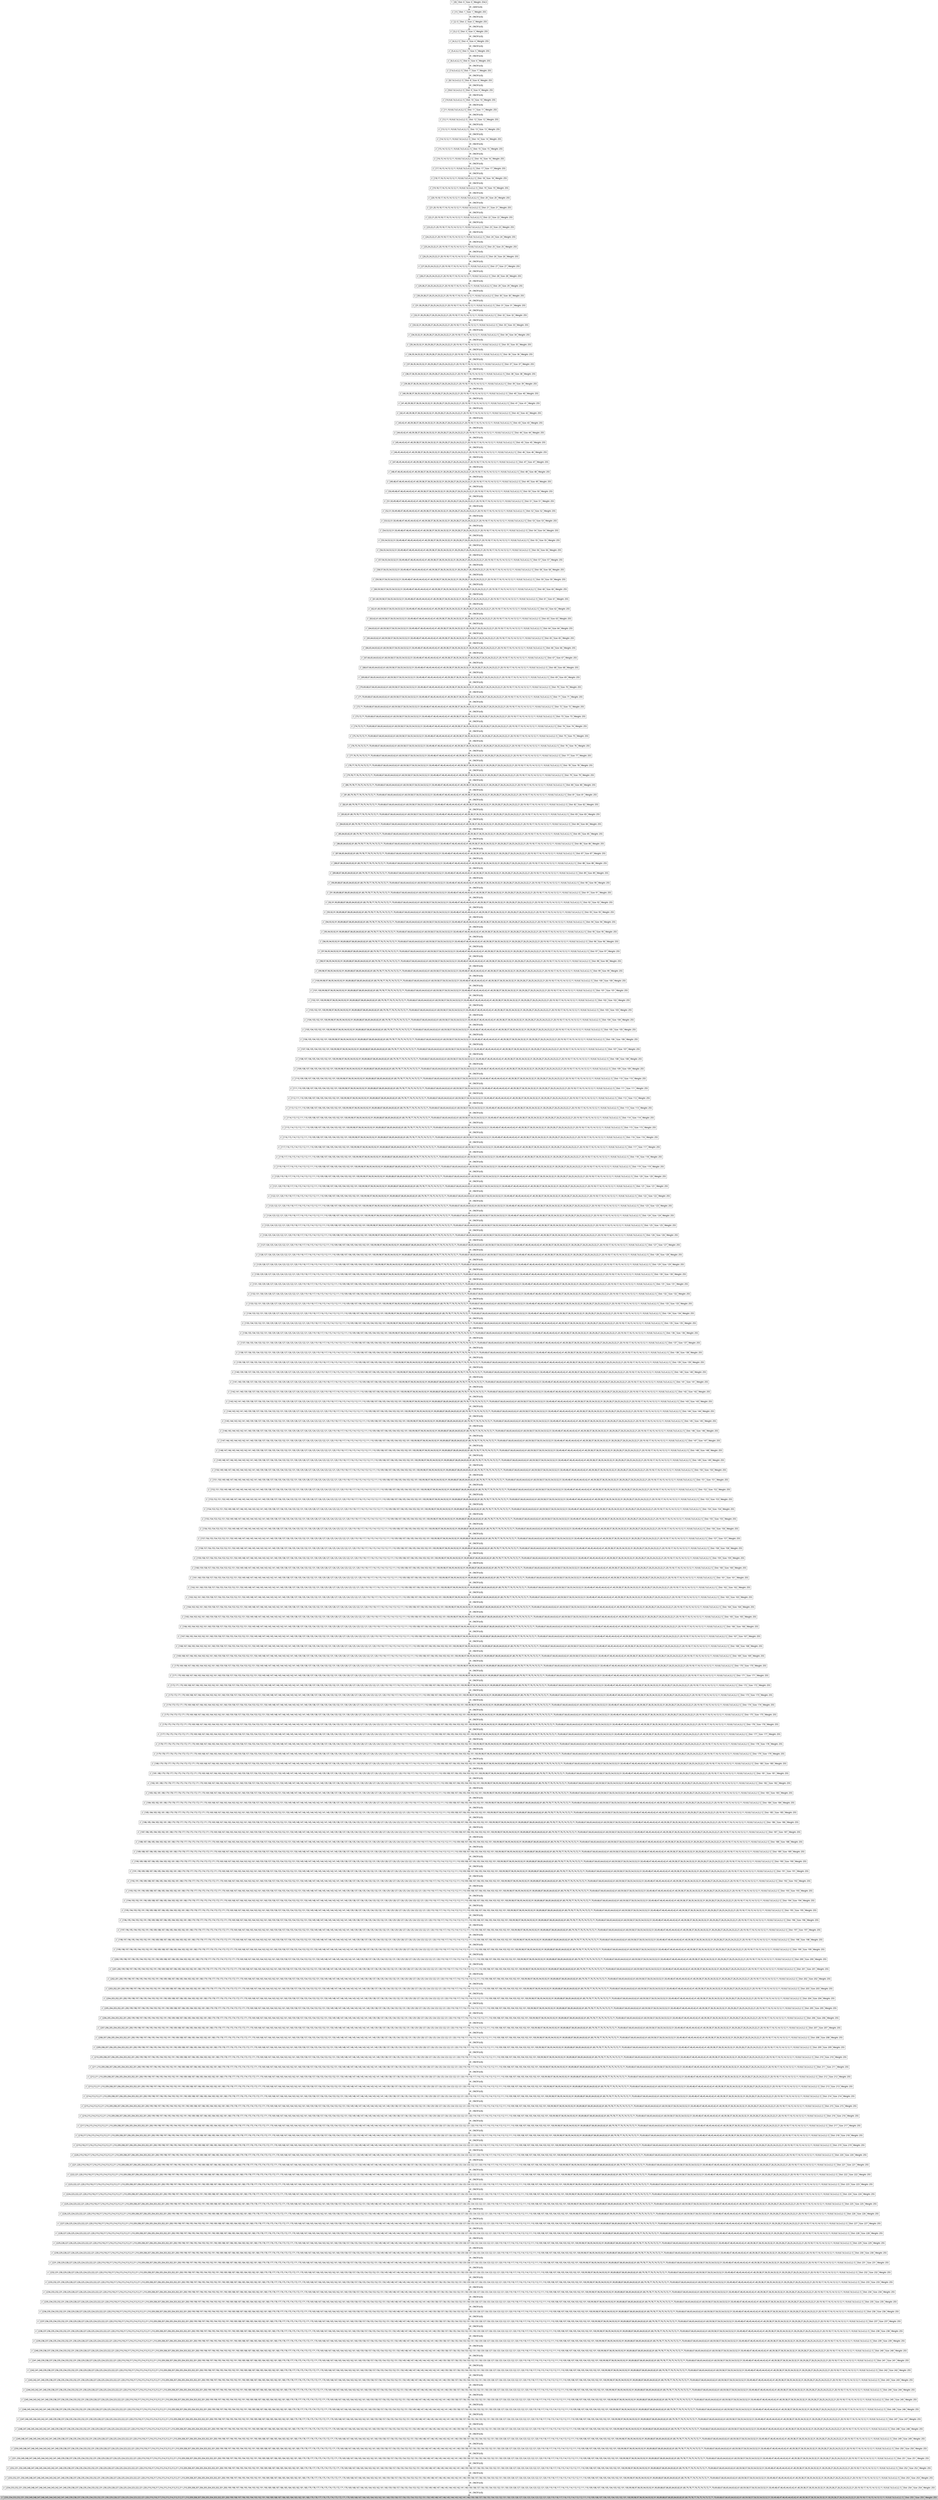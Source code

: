 digraph g{
node[shape=record fontname=Calibri fontsize = 20]
edge[fontname = Calibri fontsize = 20]
0->1[label=" # | ADD1(c0); "]
0[label="1 | [0] | Dist: 0 | Size: 0 | Weight: 254,5"]
1[label="2 | [1] | Dist: 1 | Size: 1 | Weight: 255"]
1->2[label=" # | INCR1(c0); "]
1[label="2 | [1] | Dist: 1 | Size: 1 | Weight: 255"]
2[label="2 | [2,1] | Dist: 2 | Size: 2 | Weight: 255"]
2->3[label=" # | INCR1(c0); "]
2[label="2 | [2,1] | Dist: 2 | Size: 2 | Weight: 255"]
3[label="2 | [3,2,1] | Dist: 3 | Size: 3 | Weight: 255"]
3->4[label=" # | INCR1(c0); "]
3[label="2 | [3,2,1] | Dist: 3 | Size: 3 | Weight: 255"]
4[label="2 | [4,3,2,1] | Dist: 4 | Size: 4 | Weight: 255"]
4->5[label=" # | INCR1(c0); "]
4[label="2 | [4,3,2,1] | Dist: 4 | Size: 4 | Weight: 255"]
5[label="2 | [5,4,3,2,1] | Dist: 5 | Size: 5 | Weight: 255"]
5->6[label=" # | INCR1(c0); "]
5[label="2 | [5,4,3,2,1] | Dist: 5 | Size: 5 | Weight: 255"]
6[label="2 | [6,5,4,3,2,1] | Dist: 6 | Size: 6 | Weight: 255"]
6->7[label=" # | INCR1(c0); "]
6[label="2 | [6,5,4,3,2,1] | Dist: 6 | Size: 6 | Weight: 255"]
7[label="2 | [7,6,5,4,3,2,1] | Dist: 7 | Size: 7 | Weight: 255"]
7->8[label=" # | INCR1(c0); "]
7[label="2 | [7,6,5,4,3,2,1] | Dist: 7 | Size: 7 | Weight: 255"]
8[label="2 | [8,7,6,5,4,3,2,1] | Dist: 8 | Size: 8 | Weight: 255"]
8->9[label=" # | INCR1(c0); "]
8[label="2 | [8,7,6,5,4,3,2,1] | Dist: 8 | Size: 8 | Weight: 255"]
9[label="2 | [9,8,7,6,5,4,3,2,1] | Dist: 9 | Size: 9 | Weight: 255"]
9->10[label=" # | INCR1(c0); "]
9[label="2 | [9,8,7,6,5,4,3,2,1] | Dist: 9 | Size: 9 | Weight: 255"]
10[label="2 | [10,9,8,7,6,5,4,3,2,1] | Dist: 10 | Size: 10 | Weight: 255"]
10->11[label=" # | INCR1(c0); "]
10[label="2 | [10,9,8,7,6,5,4,3,2,1] | Dist: 10 | Size: 10 | Weight: 255"]
11[label="2 | [11,10,9,8,7,6,5,4,3,2,1] | Dist: 11 | Size: 11 | Weight: 255"]
11->12[label=" # | INCR1(c0); "]
11[label="2 | [11,10,9,8,7,6,5,4,3,2,1] | Dist: 11 | Size: 11 | Weight: 255"]
12[label="2 | [12,11,10,9,8,7,6,5,4,3,2,1] | Dist: 12 | Size: 12 | Weight: 255"]
12->13[label=" # | INCR1(c0); "]
12[label="2 | [12,11,10,9,8,7,6,5,4,3,2,1] | Dist: 12 | Size: 12 | Weight: 255"]
13[label="2 | [13,12,11,10,9,8,7,6,5,4,3,2,1] | Dist: 13 | Size: 13 | Weight: 255"]
13->14[label=" # | INCR1(c0); "]
13[label="2 | [13,12,11,10,9,8,7,6,5,4,3,2,1] | Dist: 13 | Size: 13 | Weight: 255"]
14[label="2 | [14,13,12,11,10,9,8,7,6,5,4,3,2,1] | Dist: 14 | Size: 14 | Weight: 255"]
14->15[label=" # | INCR1(c0); "]
14[label="2 | [14,13,12,11,10,9,8,7,6,5,4,3,2,1] | Dist: 14 | Size: 14 | Weight: 255"]
15[label="2 | [15,14,13,12,11,10,9,8,7,6,5,4,3,2,1] | Dist: 15 | Size: 15 | Weight: 255"]
15->16[label=" # | INCR1(c0); "]
15[label="2 | [15,14,13,12,11,10,9,8,7,6,5,4,3,2,1] | Dist: 15 | Size: 15 | Weight: 255"]
16[label="2 | [16,15,14,13,12,11,10,9,8,7,6,5,4,3,2,1] | Dist: 16 | Size: 16 | Weight: 255"]
16->17[label=" # | INCR1(c0); "]
16[label="2 | [16,15,14,13,12,11,10,9,8,7,6,5,4,3,2,1] | Dist: 16 | Size: 16 | Weight: 255"]
17[label="2 | [17,16,15,14,13,12,11,10,9,8,7,6,5,4,3,2,1] | Dist: 17 | Size: 17 | Weight: 255"]
17->18[label=" # | INCR1(c0); "]
17[label="2 | [17,16,15,14,13,12,11,10,9,8,7,6,5,4,3,2,1] | Dist: 17 | Size: 17 | Weight: 255"]
18[label="2 | [18,17,16,15,14,13,12,11,10,9,8,7,6,5,4,3,2,1] | Dist: 18 | Size: 18 | Weight: 255"]
18->19[label=" # | INCR1(c0); "]
18[label="2 | [18,17,16,15,14,13,12,11,10,9,8,7,6,5,4,3,2,1] | Dist: 18 | Size: 18 | Weight: 255"]
19[label="2 | [19,18,17,16,15,14,13,12,11,10,9,8,7,6,5,4,3,2,1] | Dist: 19 | Size: 19 | Weight: 255"]
19->20[label=" # | INCR1(c0); "]
19[label="2 | [19,18,17,16,15,14,13,12,11,10,9,8,7,6,5,4,3,2,1] | Dist: 19 | Size: 19 | Weight: 255"]
20[label="2 | [20,19,18,17,16,15,14,13,12,11,10,9,8,7,6,5,4,3,2,1] | Dist: 20 | Size: 20 | Weight: 255"]
20->21[label=" # | INCR1(c0); "]
20[label="2 | [20,19,18,17,16,15,14,13,12,11,10,9,8,7,6,5,4,3,2,1] | Dist: 20 | Size: 20 | Weight: 255"]
21[label="2 | [21,20,19,18,17,16,15,14,13,12,11,10,9,8,7,6,5,4,3,2,1] | Dist: 21 | Size: 21 | Weight: 255"]
21->22[label=" # | INCR1(c0); "]
21[label="2 | [21,20,19,18,17,16,15,14,13,12,11,10,9,8,7,6,5,4,3,2,1] | Dist: 21 | Size: 21 | Weight: 255"]
22[label="2 | [22,21,20,19,18,17,16,15,14,13,12,11,10,9,8,7,6,5,4,3,2,1] | Dist: 22 | Size: 22 | Weight: 255"]
22->23[label=" # | INCR1(c0); "]
22[label="2 | [22,21,20,19,18,17,16,15,14,13,12,11,10,9,8,7,6,5,4,3,2,1] | Dist: 22 | Size: 22 | Weight: 255"]
23[label="2 | [23,22,21,20,19,18,17,16,15,14,13,12,11,10,9,8,7,6,5,4,3,2,1] | Dist: 23 | Size: 23 | Weight: 255"]
23->24[label=" # | INCR1(c0); "]
23[label="2 | [23,22,21,20,19,18,17,16,15,14,13,12,11,10,9,8,7,6,5,4,3,2,1] | Dist: 23 | Size: 23 | Weight: 255"]
24[label="2 | [24,23,22,21,20,19,18,17,16,15,14,13,12,11,10,9,8,7,6,5,4,3,2,1] | Dist: 24 | Size: 24 | Weight: 255"]
24->25[label=" # | INCR1(c0); "]
24[label="2 | [24,23,22,21,20,19,18,17,16,15,14,13,12,11,10,9,8,7,6,5,4,3,2,1] | Dist: 24 | Size: 24 | Weight: 255"]
25[label="2 | [25,24,23,22,21,20,19,18,17,16,15,14,13,12,11,10,9,8,7,6,5,4,3,2,1] | Dist: 25 | Size: 25 | Weight: 255"]
25->26[label=" # | INCR1(c0); "]
25[label="2 | [25,24,23,22,21,20,19,18,17,16,15,14,13,12,11,10,9,8,7,6,5,4,3,2,1] | Dist: 25 | Size: 25 | Weight: 255"]
26[label="2 | [26,25,24,23,22,21,20,19,18,17,16,15,14,13,12,11,10,9,8,7,6,5,4,3,2,1] | Dist: 26 | Size: 26 | Weight: 255"]
26->27[label=" # | INCR1(c0); "]
26[label="2 | [26,25,24,23,22,21,20,19,18,17,16,15,14,13,12,11,10,9,8,7,6,5,4,3,2,1] | Dist: 26 | Size: 26 | Weight: 255"]
27[label="2 | [27,26,25,24,23,22,21,20,19,18,17,16,15,14,13,12,11,10,9,8,7,6,5,4,3,2,1] | Dist: 27 | Size: 27 | Weight: 255"]
27->28[label=" # | INCR1(c0); "]
27[label="2 | [27,26,25,24,23,22,21,20,19,18,17,16,15,14,13,12,11,10,9,8,7,6,5,4,3,2,1] | Dist: 27 | Size: 27 | Weight: 255"]
28[label="2 | [28,27,26,25,24,23,22,21,20,19,18,17,16,15,14,13,12,11,10,9,8,7,6,5,4,3,2,1] | Dist: 28 | Size: 28 | Weight: 255"]
28->29[label=" # | INCR1(c0); "]
28[label="2 | [28,27,26,25,24,23,22,21,20,19,18,17,16,15,14,13,12,11,10,9,8,7,6,5,4,3,2,1] | Dist: 28 | Size: 28 | Weight: 255"]
29[label="2 | [29,28,27,26,25,24,23,22,21,20,19,18,17,16,15,14,13,12,11,10,9,8,7,6,5,4,3,2,1] | Dist: 29 | Size: 29 | Weight: 255"]
29->30[label=" # | INCR1(c0); "]
29[label="2 | [29,28,27,26,25,24,23,22,21,20,19,18,17,16,15,14,13,12,11,10,9,8,7,6,5,4,3,2,1] | Dist: 29 | Size: 29 | Weight: 255"]
30[label="2 | [30,29,28,27,26,25,24,23,22,21,20,19,18,17,16,15,14,13,12,11,10,9,8,7,6,5,4,3,2,1] | Dist: 30 | Size: 30 | Weight: 255"]
30->31[label=" # | INCR1(c0); "]
30[label="2 | [30,29,28,27,26,25,24,23,22,21,20,19,18,17,16,15,14,13,12,11,10,9,8,7,6,5,4,3,2,1] | Dist: 30 | Size: 30 | Weight: 255"]
31[label="2 | [31,30,29,28,27,26,25,24,23,22,21,20,19,18,17,16,15,14,13,12,11,10,9,8,7,6,5,4,3,2,1] | Dist: 31 | Size: 31 | Weight: 255"]
31->32[label=" # | INCR1(c0); "]
31[label="2 | [31,30,29,28,27,26,25,24,23,22,21,20,19,18,17,16,15,14,13,12,11,10,9,8,7,6,5,4,3,2,1] | Dist: 31 | Size: 31 | Weight: 255"]
32[label="2 | [32,31,30,29,28,27,26,25,24,23,22,21,20,19,18,17,16,15,14,13,12,11,10,9,8,7,6,5,4,3,2,1] | Dist: 32 | Size: 32 | Weight: 255"]
32->33[label=" # | INCR1(c0); "]
32[label="2 | [32,31,30,29,28,27,26,25,24,23,22,21,20,19,18,17,16,15,14,13,12,11,10,9,8,7,6,5,4,3,2,1] | Dist: 32 | Size: 32 | Weight: 255"]
33[label="2 | [33,32,31,30,29,28,27,26,25,24,23,22,21,20,19,18,17,16,15,14,13,12,11,10,9,8,7,6,5,4,3,2,1] | Dist: 33 | Size: 33 | Weight: 255"]
33->34[label=" # | INCR1(c0); "]
33[label="2 | [33,32,31,30,29,28,27,26,25,24,23,22,21,20,19,18,17,16,15,14,13,12,11,10,9,8,7,6,5,4,3,2,1] | Dist: 33 | Size: 33 | Weight: 255"]
34[label="2 | [34,33,32,31,30,29,28,27,26,25,24,23,22,21,20,19,18,17,16,15,14,13,12,11,10,9,8,7,6,5,4,3,2,1] | Dist: 34 | Size: 34 | Weight: 255"]
34->35[label=" # | INCR1(c0); "]
34[label="2 | [34,33,32,31,30,29,28,27,26,25,24,23,22,21,20,19,18,17,16,15,14,13,12,11,10,9,8,7,6,5,4,3,2,1] | Dist: 34 | Size: 34 | Weight: 255"]
35[label="2 | [35,34,33,32,31,30,29,28,27,26,25,24,23,22,21,20,19,18,17,16,15,14,13,12,11,10,9,8,7,6,5,4,3,2,1] | Dist: 35 | Size: 35 | Weight: 255"]
35->36[label=" # | INCR1(c0); "]
35[label="2 | [35,34,33,32,31,30,29,28,27,26,25,24,23,22,21,20,19,18,17,16,15,14,13,12,11,10,9,8,7,6,5,4,3,2,1] | Dist: 35 | Size: 35 | Weight: 255"]
36[label="2 | [36,35,34,33,32,31,30,29,28,27,26,25,24,23,22,21,20,19,18,17,16,15,14,13,12,11,10,9,8,7,6,5,4,3,2,1] | Dist: 36 | Size: 36 | Weight: 255"]
36->37[label=" # | INCR1(c0); "]
36[label="2 | [36,35,34,33,32,31,30,29,28,27,26,25,24,23,22,21,20,19,18,17,16,15,14,13,12,11,10,9,8,7,6,5,4,3,2,1] | Dist: 36 | Size: 36 | Weight: 255"]
37[label="2 | [37,36,35,34,33,32,31,30,29,28,27,26,25,24,23,22,21,20,19,18,17,16,15,14,13,12,11,10,9,8,7,6,5,4,3,2,1] | Dist: 37 | Size: 37 | Weight: 255"]
37->38[label=" # | INCR1(c0); "]
37[label="2 | [37,36,35,34,33,32,31,30,29,28,27,26,25,24,23,22,21,20,19,18,17,16,15,14,13,12,11,10,9,8,7,6,5,4,3,2,1] | Dist: 37 | Size: 37 | Weight: 255"]
38[label="2 | [38,37,36,35,34,33,32,31,30,29,28,27,26,25,24,23,22,21,20,19,18,17,16,15,14,13,12,11,10,9,8,7,6,5,4,3,2,1] | Dist: 38 | Size: 38 | Weight: 255"]
38->39[label=" # | INCR1(c0); "]
38[label="2 | [38,37,36,35,34,33,32,31,30,29,28,27,26,25,24,23,22,21,20,19,18,17,16,15,14,13,12,11,10,9,8,7,6,5,4,3,2,1] | Dist: 38 | Size: 38 | Weight: 255"]
39[label="2 | [39,38,37,36,35,34,33,32,31,30,29,28,27,26,25,24,23,22,21,20,19,18,17,16,15,14,13,12,11,10,9,8,7,6,5,4,3,2,1] | Dist: 39 | Size: 39 | Weight: 255"]
39->40[label=" # | INCR1(c0); "]
39[label="2 | [39,38,37,36,35,34,33,32,31,30,29,28,27,26,25,24,23,22,21,20,19,18,17,16,15,14,13,12,11,10,9,8,7,6,5,4,3,2,1] | Dist: 39 | Size: 39 | Weight: 255"]
40[label="2 | [40,39,38,37,36,35,34,33,32,31,30,29,28,27,26,25,24,23,22,21,20,19,18,17,16,15,14,13,12,11,10,9,8,7,6,5,4,3,2,1] | Dist: 40 | Size: 40 | Weight: 255"]
40->41[label=" # | INCR1(c0); "]
40[label="2 | [40,39,38,37,36,35,34,33,32,31,30,29,28,27,26,25,24,23,22,21,20,19,18,17,16,15,14,13,12,11,10,9,8,7,6,5,4,3,2,1] | Dist: 40 | Size: 40 | Weight: 255"]
41[label="2 | [41,40,39,38,37,36,35,34,33,32,31,30,29,28,27,26,25,24,23,22,21,20,19,18,17,16,15,14,13,12,11,10,9,8,7,6,5,4,3,2,1] | Dist: 41 | Size: 41 | Weight: 255"]
41->42[label=" # | INCR1(c0); "]
41[label="2 | [41,40,39,38,37,36,35,34,33,32,31,30,29,28,27,26,25,24,23,22,21,20,19,18,17,16,15,14,13,12,11,10,9,8,7,6,5,4,3,2,1] | Dist: 41 | Size: 41 | Weight: 255"]
42[label="2 | [42,41,40,39,38,37,36,35,34,33,32,31,30,29,28,27,26,25,24,23,22,21,20,19,18,17,16,15,14,13,12,11,10,9,8,7,6,5,4,3,2,1] | Dist: 42 | Size: 42 | Weight: 255"]
42->43[label=" # | INCR1(c0); "]
42[label="2 | [42,41,40,39,38,37,36,35,34,33,32,31,30,29,28,27,26,25,24,23,22,21,20,19,18,17,16,15,14,13,12,11,10,9,8,7,6,5,4,3,2,1] | Dist: 42 | Size: 42 | Weight: 255"]
43[label="2 | [43,42,41,40,39,38,37,36,35,34,33,32,31,30,29,28,27,26,25,24,23,22,21,20,19,18,17,16,15,14,13,12,11,10,9,8,7,6,5,4,3,2,1] | Dist: 43 | Size: 43 | Weight: 255"]
43->44[label=" # | INCR1(c0); "]
43[label="2 | [43,42,41,40,39,38,37,36,35,34,33,32,31,30,29,28,27,26,25,24,23,22,21,20,19,18,17,16,15,14,13,12,11,10,9,8,7,6,5,4,3,2,1] | Dist: 43 | Size: 43 | Weight: 255"]
44[label="2 | [44,43,42,41,40,39,38,37,36,35,34,33,32,31,30,29,28,27,26,25,24,23,22,21,20,19,18,17,16,15,14,13,12,11,10,9,8,7,6,5,4,3,2,1] | Dist: 44 | Size: 44 | Weight: 255"]
44->45[label=" # | INCR1(c0); "]
44[label="2 | [44,43,42,41,40,39,38,37,36,35,34,33,32,31,30,29,28,27,26,25,24,23,22,21,20,19,18,17,16,15,14,13,12,11,10,9,8,7,6,5,4,3,2,1] | Dist: 44 | Size: 44 | Weight: 255"]
45[label="2 | [45,44,43,42,41,40,39,38,37,36,35,34,33,32,31,30,29,28,27,26,25,24,23,22,21,20,19,18,17,16,15,14,13,12,11,10,9,8,7,6,5,4,3,2,1] | Dist: 45 | Size: 45 | Weight: 255"]
45->46[label=" # | INCR1(c0); "]
45[label="2 | [45,44,43,42,41,40,39,38,37,36,35,34,33,32,31,30,29,28,27,26,25,24,23,22,21,20,19,18,17,16,15,14,13,12,11,10,9,8,7,6,5,4,3,2,1] | Dist: 45 | Size: 45 | Weight: 255"]
46[label="2 | [46,45,44,43,42,41,40,39,38,37,36,35,34,33,32,31,30,29,28,27,26,25,24,23,22,21,20,19,18,17,16,15,14,13,12,11,10,9,8,7,6,5,4,3,2,1] | Dist: 46 | Size: 46 | Weight: 255"]
46->47[label=" # | INCR1(c0); "]
46[label="2 | [46,45,44,43,42,41,40,39,38,37,36,35,34,33,32,31,30,29,28,27,26,25,24,23,22,21,20,19,18,17,16,15,14,13,12,11,10,9,8,7,6,5,4,3,2,1] | Dist: 46 | Size: 46 | Weight: 255"]
47[label="2 | [47,46,45,44,43,42,41,40,39,38,37,36,35,34,33,32,31,30,29,28,27,26,25,24,23,22,21,20,19,18,17,16,15,14,13,12,11,10,9,8,7,6,5,4,3,2,1] | Dist: 47 | Size: 47 | Weight: 255"]
47->48[label=" # | INCR1(c0); "]
47[label="2 | [47,46,45,44,43,42,41,40,39,38,37,36,35,34,33,32,31,30,29,28,27,26,25,24,23,22,21,20,19,18,17,16,15,14,13,12,11,10,9,8,7,6,5,4,3,2,1] | Dist: 47 | Size: 47 | Weight: 255"]
48[label="2 | [48,47,46,45,44,43,42,41,40,39,38,37,36,35,34,33,32,31,30,29,28,27,26,25,24,23,22,21,20,19,18,17,16,15,14,13,12,11,10,9,8,7,6,5,4,3,2,1] | Dist: 48 | Size: 48 | Weight: 255"]
48->49[label=" # | INCR1(c0); "]
48[label="2 | [48,47,46,45,44,43,42,41,40,39,38,37,36,35,34,33,32,31,30,29,28,27,26,25,24,23,22,21,20,19,18,17,16,15,14,13,12,11,10,9,8,7,6,5,4,3,2,1] | Dist: 48 | Size: 48 | Weight: 255"]
49[label="2 | [49,48,47,46,45,44,43,42,41,40,39,38,37,36,35,34,33,32,31,30,29,28,27,26,25,24,23,22,21,20,19,18,17,16,15,14,13,12,11,10,9,8,7,6,5,4,3,2,1] | Dist: 49 | Size: 49 | Weight: 255"]
49->50[label=" # | INCR1(c0); "]
49[label="2 | [49,48,47,46,45,44,43,42,41,40,39,38,37,36,35,34,33,32,31,30,29,28,27,26,25,24,23,22,21,20,19,18,17,16,15,14,13,12,11,10,9,8,7,6,5,4,3,2,1] | Dist: 49 | Size: 49 | Weight: 255"]
50[label="2 | [50,49,48,47,46,45,44,43,42,41,40,39,38,37,36,35,34,33,32,31,30,29,28,27,26,25,24,23,22,21,20,19,18,17,16,15,14,13,12,11,10,9,8,7,6,5,4,3,2,1] | Dist: 50 | Size: 50 | Weight: 255"]
50->51[label=" # | INCR1(c0); "]
50[label="2 | [50,49,48,47,46,45,44,43,42,41,40,39,38,37,36,35,34,33,32,31,30,29,28,27,26,25,24,23,22,21,20,19,18,17,16,15,14,13,12,11,10,9,8,7,6,5,4,3,2,1] | Dist: 50 | Size: 50 | Weight: 255"]
51[label="2 | [51,50,49,48,47,46,45,44,43,42,41,40,39,38,37,36,35,34,33,32,31,30,29,28,27,26,25,24,23,22,21,20,19,18,17,16,15,14,13,12,11,10,9,8,7,6,5,4,3,2,1] | Dist: 51 | Size: 51 | Weight: 255"]
51->52[label=" # | INCR1(c0); "]
51[label="2 | [51,50,49,48,47,46,45,44,43,42,41,40,39,38,37,36,35,34,33,32,31,30,29,28,27,26,25,24,23,22,21,20,19,18,17,16,15,14,13,12,11,10,9,8,7,6,5,4,3,2,1] | Dist: 51 | Size: 51 | Weight: 255"]
52[label="2 | [52,51,50,49,48,47,46,45,44,43,42,41,40,39,38,37,36,35,34,33,32,31,30,29,28,27,26,25,24,23,22,21,20,19,18,17,16,15,14,13,12,11,10,9,8,7,6,5,4,3,2,1] | Dist: 52 | Size: 52 | Weight: 255"]
52->53[label=" # | INCR1(c0); "]
52[label="2 | [52,51,50,49,48,47,46,45,44,43,42,41,40,39,38,37,36,35,34,33,32,31,30,29,28,27,26,25,24,23,22,21,20,19,18,17,16,15,14,13,12,11,10,9,8,7,6,5,4,3,2,1] | Dist: 52 | Size: 52 | Weight: 255"]
53[label="2 | [53,52,51,50,49,48,47,46,45,44,43,42,41,40,39,38,37,36,35,34,33,32,31,30,29,28,27,26,25,24,23,22,21,20,19,18,17,16,15,14,13,12,11,10,9,8,7,6,5,4,3,2,1] | Dist: 53 | Size: 53 | Weight: 255"]
53->54[label=" # | INCR1(c0); "]
53[label="2 | [53,52,51,50,49,48,47,46,45,44,43,42,41,40,39,38,37,36,35,34,33,32,31,30,29,28,27,26,25,24,23,22,21,20,19,18,17,16,15,14,13,12,11,10,9,8,7,6,5,4,3,2,1] | Dist: 53 | Size: 53 | Weight: 255"]
54[label="2 | [54,53,52,51,50,49,48,47,46,45,44,43,42,41,40,39,38,37,36,35,34,33,32,31,30,29,28,27,26,25,24,23,22,21,20,19,18,17,16,15,14,13,12,11,10,9,8,7,6,5,4,3,2,1] | Dist: 54 | Size: 54 | Weight: 255"]
54->55[label=" # | INCR1(c0); "]
54[label="2 | [54,53,52,51,50,49,48,47,46,45,44,43,42,41,40,39,38,37,36,35,34,33,32,31,30,29,28,27,26,25,24,23,22,21,20,19,18,17,16,15,14,13,12,11,10,9,8,7,6,5,4,3,2,1] | Dist: 54 | Size: 54 | Weight: 255"]
55[label="2 | [55,54,53,52,51,50,49,48,47,46,45,44,43,42,41,40,39,38,37,36,35,34,33,32,31,30,29,28,27,26,25,24,23,22,21,20,19,18,17,16,15,14,13,12,11,10,9,8,7,6,5,4,3,2,1] | Dist: 55 | Size: 55 | Weight: 255"]
55->56[label=" # | INCR1(c0); "]
55[label="2 | [55,54,53,52,51,50,49,48,47,46,45,44,43,42,41,40,39,38,37,36,35,34,33,32,31,30,29,28,27,26,25,24,23,22,21,20,19,18,17,16,15,14,13,12,11,10,9,8,7,6,5,4,3,2,1] | Dist: 55 | Size: 55 | Weight: 255"]
56[label="2 | [56,55,54,53,52,51,50,49,48,47,46,45,44,43,42,41,40,39,38,37,36,35,34,33,32,31,30,29,28,27,26,25,24,23,22,21,20,19,18,17,16,15,14,13,12,11,10,9,8,7,6,5,4,3,2,1] | Dist: 56 | Size: 56 | Weight: 255"]
56->57[label=" # | INCR1(c0); "]
56[label="2 | [56,55,54,53,52,51,50,49,48,47,46,45,44,43,42,41,40,39,38,37,36,35,34,33,32,31,30,29,28,27,26,25,24,23,22,21,20,19,18,17,16,15,14,13,12,11,10,9,8,7,6,5,4,3,2,1] | Dist: 56 | Size: 56 | Weight: 255"]
57[label="2 | [57,56,55,54,53,52,51,50,49,48,47,46,45,44,43,42,41,40,39,38,37,36,35,34,33,32,31,30,29,28,27,26,25,24,23,22,21,20,19,18,17,16,15,14,13,12,11,10,9,8,7,6,5,4,3,2,1] | Dist: 57 | Size: 57 | Weight: 255"]
57->58[label=" # | INCR1(c0); "]
57[label="2 | [57,56,55,54,53,52,51,50,49,48,47,46,45,44,43,42,41,40,39,38,37,36,35,34,33,32,31,30,29,28,27,26,25,24,23,22,21,20,19,18,17,16,15,14,13,12,11,10,9,8,7,6,5,4,3,2,1] | Dist: 57 | Size: 57 | Weight: 255"]
58[label="2 | [58,57,56,55,54,53,52,51,50,49,48,47,46,45,44,43,42,41,40,39,38,37,36,35,34,33,32,31,30,29,28,27,26,25,24,23,22,21,20,19,18,17,16,15,14,13,12,11,10,9,8,7,6,5,4,3,2,1] | Dist: 58 | Size: 58 | Weight: 255"]
58->59[label=" # | INCR1(c0); "]
58[label="2 | [58,57,56,55,54,53,52,51,50,49,48,47,46,45,44,43,42,41,40,39,38,37,36,35,34,33,32,31,30,29,28,27,26,25,24,23,22,21,20,19,18,17,16,15,14,13,12,11,10,9,8,7,6,5,4,3,2,1] | Dist: 58 | Size: 58 | Weight: 255"]
59[label="2 | [59,58,57,56,55,54,53,52,51,50,49,48,47,46,45,44,43,42,41,40,39,38,37,36,35,34,33,32,31,30,29,28,27,26,25,24,23,22,21,20,19,18,17,16,15,14,13,12,11,10,9,8,7,6,5,4,3,2,1] | Dist: 59 | Size: 59 | Weight: 255"]
59->60[label=" # | INCR1(c0); "]
59[label="2 | [59,58,57,56,55,54,53,52,51,50,49,48,47,46,45,44,43,42,41,40,39,38,37,36,35,34,33,32,31,30,29,28,27,26,25,24,23,22,21,20,19,18,17,16,15,14,13,12,11,10,9,8,7,6,5,4,3,2,1] | Dist: 59 | Size: 59 | Weight: 255"]
60[label="2 | [60,59,58,57,56,55,54,53,52,51,50,49,48,47,46,45,44,43,42,41,40,39,38,37,36,35,34,33,32,31,30,29,28,27,26,25,24,23,22,21,20,19,18,17,16,15,14,13,12,11,10,9,8,7,6,5,4,3,2,1] | Dist: 60 | Size: 60 | Weight: 255"]
60->61[label=" # | INCR1(c0); "]
60[label="2 | [60,59,58,57,56,55,54,53,52,51,50,49,48,47,46,45,44,43,42,41,40,39,38,37,36,35,34,33,32,31,30,29,28,27,26,25,24,23,22,21,20,19,18,17,16,15,14,13,12,11,10,9,8,7,6,5,4,3,2,1] | Dist: 60 | Size: 60 | Weight: 255"]
61[label="2 | [61,60,59,58,57,56,55,54,53,52,51,50,49,48,47,46,45,44,43,42,41,40,39,38,37,36,35,34,33,32,31,30,29,28,27,26,25,24,23,22,21,20,19,18,17,16,15,14,13,12,11,10,9,8,7,6,5,4,3,2,1] | Dist: 61 | Size: 61 | Weight: 255"]
61->62[label=" # | INCR1(c0); "]
61[label="2 | [61,60,59,58,57,56,55,54,53,52,51,50,49,48,47,46,45,44,43,42,41,40,39,38,37,36,35,34,33,32,31,30,29,28,27,26,25,24,23,22,21,20,19,18,17,16,15,14,13,12,11,10,9,8,7,6,5,4,3,2,1] | Dist: 61 | Size: 61 | Weight: 255"]
62[label="2 | [62,61,60,59,58,57,56,55,54,53,52,51,50,49,48,47,46,45,44,43,42,41,40,39,38,37,36,35,34,33,32,31,30,29,28,27,26,25,24,23,22,21,20,19,18,17,16,15,14,13,12,11,10,9,8,7,6,5,4,3,2,1] | Dist: 62 | Size: 62 | Weight: 255"]
62->63[label=" # | INCR1(c0); "]
62[label="2 | [62,61,60,59,58,57,56,55,54,53,52,51,50,49,48,47,46,45,44,43,42,41,40,39,38,37,36,35,34,33,32,31,30,29,28,27,26,25,24,23,22,21,20,19,18,17,16,15,14,13,12,11,10,9,8,7,6,5,4,3,2,1] | Dist: 62 | Size: 62 | Weight: 255"]
63[label="2 | [63,62,61,60,59,58,57,56,55,54,53,52,51,50,49,48,47,46,45,44,43,42,41,40,39,38,37,36,35,34,33,32,31,30,29,28,27,26,25,24,23,22,21,20,19,18,17,16,15,14,13,12,11,10,9,8,7,6,5,4,3,2,1] | Dist: 63 | Size: 63 | Weight: 255"]
63->64[label=" # | INCR1(c0); "]
63[label="2 | [63,62,61,60,59,58,57,56,55,54,53,52,51,50,49,48,47,46,45,44,43,42,41,40,39,38,37,36,35,34,33,32,31,30,29,28,27,26,25,24,23,22,21,20,19,18,17,16,15,14,13,12,11,10,9,8,7,6,5,4,3,2,1] | Dist: 63 | Size: 63 | Weight: 255"]
64[label="2 | [64,63,62,61,60,59,58,57,56,55,54,53,52,51,50,49,48,47,46,45,44,43,42,41,40,39,38,37,36,35,34,33,32,31,30,29,28,27,26,25,24,23,22,21,20,19,18,17,16,15,14,13,12,11,10,9,8,7,6,5,4,3,2,1] | Dist: 64 | Size: 64 | Weight: 255"]
64->65[label=" # | INCR1(c0); "]
64[label="2 | [64,63,62,61,60,59,58,57,56,55,54,53,52,51,50,49,48,47,46,45,44,43,42,41,40,39,38,37,36,35,34,33,32,31,30,29,28,27,26,25,24,23,22,21,20,19,18,17,16,15,14,13,12,11,10,9,8,7,6,5,4,3,2,1] | Dist: 64 | Size: 64 | Weight: 255"]
65[label="2 | [65,64,63,62,61,60,59,58,57,56,55,54,53,52,51,50,49,48,47,46,45,44,43,42,41,40,39,38,37,36,35,34,33,32,31,30,29,28,27,26,25,24,23,22,21,20,19,18,17,16,15,14,13,12,11,10,9,8,7,6,5,4,3,2,1] | Dist: 65 | Size: 65 | Weight: 255"]
65->66[label=" # | INCR1(c0); "]
65[label="2 | [65,64,63,62,61,60,59,58,57,56,55,54,53,52,51,50,49,48,47,46,45,44,43,42,41,40,39,38,37,36,35,34,33,32,31,30,29,28,27,26,25,24,23,22,21,20,19,18,17,16,15,14,13,12,11,10,9,8,7,6,5,4,3,2,1] | Dist: 65 | Size: 65 | Weight: 255"]
66[label="2 | [66,65,64,63,62,61,60,59,58,57,56,55,54,53,52,51,50,49,48,47,46,45,44,43,42,41,40,39,38,37,36,35,34,33,32,31,30,29,28,27,26,25,24,23,22,21,20,19,18,17,16,15,14,13,12,11,10,9,8,7,6,5,4,3,2,1] | Dist: 66 | Size: 66 | Weight: 255"]
66->67[label=" # | INCR1(c0); "]
66[label="2 | [66,65,64,63,62,61,60,59,58,57,56,55,54,53,52,51,50,49,48,47,46,45,44,43,42,41,40,39,38,37,36,35,34,33,32,31,30,29,28,27,26,25,24,23,22,21,20,19,18,17,16,15,14,13,12,11,10,9,8,7,6,5,4,3,2,1] | Dist: 66 | Size: 66 | Weight: 255"]
67[label="2 | [67,66,65,64,63,62,61,60,59,58,57,56,55,54,53,52,51,50,49,48,47,46,45,44,43,42,41,40,39,38,37,36,35,34,33,32,31,30,29,28,27,26,25,24,23,22,21,20,19,18,17,16,15,14,13,12,11,10,9,8,7,6,5,4,3,2,1] | Dist: 67 | Size: 67 | Weight: 255"]
67->68[label=" # | INCR1(c0); "]
67[label="2 | [67,66,65,64,63,62,61,60,59,58,57,56,55,54,53,52,51,50,49,48,47,46,45,44,43,42,41,40,39,38,37,36,35,34,33,32,31,30,29,28,27,26,25,24,23,22,21,20,19,18,17,16,15,14,13,12,11,10,9,8,7,6,5,4,3,2,1] | Dist: 67 | Size: 67 | Weight: 255"]
68[label="2 | [68,67,66,65,64,63,62,61,60,59,58,57,56,55,54,53,52,51,50,49,48,47,46,45,44,43,42,41,40,39,38,37,36,35,34,33,32,31,30,29,28,27,26,25,24,23,22,21,20,19,18,17,16,15,14,13,12,11,10,9,8,7,6,5,4,3,2,1] | Dist: 68 | Size: 68 | Weight: 255"]
68->69[label=" # | INCR1(c0); "]
68[label="2 | [68,67,66,65,64,63,62,61,60,59,58,57,56,55,54,53,52,51,50,49,48,47,46,45,44,43,42,41,40,39,38,37,36,35,34,33,32,31,30,29,28,27,26,25,24,23,22,21,20,19,18,17,16,15,14,13,12,11,10,9,8,7,6,5,4,3,2,1] | Dist: 68 | Size: 68 | Weight: 255"]
69[label="2 | [69,68,67,66,65,64,63,62,61,60,59,58,57,56,55,54,53,52,51,50,49,48,47,46,45,44,43,42,41,40,39,38,37,36,35,34,33,32,31,30,29,28,27,26,25,24,23,22,21,20,19,18,17,16,15,14,13,12,11,10,9,8,7,6,5,4,3,2,1] | Dist: 69 | Size: 69 | Weight: 255"]
69->70[label=" # | INCR1(c0); "]
69[label="2 | [69,68,67,66,65,64,63,62,61,60,59,58,57,56,55,54,53,52,51,50,49,48,47,46,45,44,43,42,41,40,39,38,37,36,35,34,33,32,31,30,29,28,27,26,25,24,23,22,21,20,19,18,17,16,15,14,13,12,11,10,9,8,7,6,5,4,3,2,1] | Dist: 69 | Size: 69 | Weight: 255"]
70[label="2 | [70,69,68,67,66,65,64,63,62,61,60,59,58,57,56,55,54,53,52,51,50,49,48,47,46,45,44,43,42,41,40,39,38,37,36,35,34,33,32,31,30,29,28,27,26,25,24,23,22,21,20,19,18,17,16,15,14,13,12,11,10,9,8,7,6,5,4,3,2,1] | Dist: 70 | Size: 70 | Weight: 255"]
70->71[label=" # | INCR1(c0); "]
70[label="2 | [70,69,68,67,66,65,64,63,62,61,60,59,58,57,56,55,54,53,52,51,50,49,48,47,46,45,44,43,42,41,40,39,38,37,36,35,34,33,32,31,30,29,28,27,26,25,24,23,22,21,20,19,18,17,16,15,14,13,12,11,10,9,8,7,6,5,4,3,2,1] | Dist: 70 | Size: 70 | Weight: 255"]
71[label="2 | [71,70,69,68,67,66,65,64,63,62,61,60,59,58,57,56,55,54,53,52,51,50,49,48,47,46,45,44,43,42,41,40,39,38,37,36,35,34,33,32,31,30,29,28,27,26,25,24,23,22,21,20,19,18,17,16,15,14,13,12,11,10,9,8,7,6,5,4,3,2,1] | Dist: 71 | Size: 71 | Weight: 255"]
71->72[label=" # | INCR1(c0); "]
71[label="2 | [71,70,69,68,67,66,65,64,63,62,61,60,59,58,57,56,55,54,53,52,51,50,49,48,47,46,45,44,43,42,41,40,39,38,37,36,35,34,33,32,31,30,29,28,27,26,25,24,23,22,21,20,19,18,17,16,15,14,13,12,11,10,9,8,7,6,5,4,3,2,1] | Dist: 71 | Size: 71 | Weight: 255"]
72[label="2 | [72,71,70,69,68,67,66,65,64,63,62,61,60,59,58,57,56,55,54,53,52,51,50,49,48,47,46,45,44,43,42,41,40,39,38,37,36,35,34,33,32,31,30,29,28,27,26,25,24,23,22,21,20,19,18,17,16,15,14,13,12,11,10,9,8,7,6,5,4,3,2,1] | Dist: 72 | Size: 72 | Weight: 255"]
72->73[label=" # | INCR1(c0); "]
72[label="2 | [72,71,70,69,68,67,66,65,64,63,62,61,60,59,58,57,56,55,54,53,52,51,50,49,48,47,46,45,44,43,42,41,40,39,38,37,36,35,34,33,32,31,30,29,28,27,26,25,24,23,22,21,20,19,18,17,16,15,14,13,12,11,10,9,8,7,6,5,4,3,2,1] | Dist: 72 | Size: 72 | Weight: 255"]
73[label="2 | [73,72,71,70,69,68,67,66,65,64,63,62,61,60,59,58,57,56,55,54,53,52,51,50,49,48,47,46,45,44,43,42,41,40,39,38,37,36,35,34,33,32,31,30,29,28,27,26,25,24,23,22,21,20,19,18,17,16,15,14,13,12,11,10,9,8,7,6,5,4,3,2,1] | Dist: 73 | Size: 73 | Weight: 255"]
73->74[label=" # | INCR1(c0); "]
73[label="2 | [73,72,71,70,69,68,67,66,65,64,63,62,61,60,59,58,57,56,55,54,53,52,51,50,49,48,47,46,45,44,43,42,41,40,39,38,37,36,35,34,33,32,31,30,29,28,27,26,25,24,23,22,21,20,19,18,17,16,15,14,13,12,11,10,9,8,7,6,5,4,3,2,1] | Dist: 73 | Size: 73 | Weight: 255"]
74[label="2 | [74,73,72,71,70,69,68,67,66,65,64,63,62,61,60,59,58,57,56,55,54,53,52,51,50,49,48,47,46,45,44,43,42,41,40,39,38,37,36,35,34,33,32,31,30,29,28,27,26,25,24,23,22,21,20,19,18,17,16,15,14,13,12,11,10,9,8,7,6,5,4,3,2,1] | Dist: 74 | Size: 74 | Weight: 255"]
74->75[label=" # | INCR1(c0); "]
74[label="2 | [74,73,72,71,70,69,68,67,66,65,64,63,62,61,60,59,58,57,56,55,54,53,52,51,50,49,48,47,46,45,44,43,42,41,40,39,38,37,36,35,34,33,32,31,30,29,28,27,26,25,24,23,22,21,20,19,18,17,16,15,14,13,12,11,10,9,8,7,6,5,4,3,2,1] | Dist: 74 | Size: 74 | Weight: 255"]
75[label="2 | [75,74,73,72,71,70,69,68,67,66,65,64,63,62,61,60,59,58,57,56,55,54,53,52,51,50,49,48,47,46,45,44,43,42,41,40,39,38,37,36,35,34,33,32,31,30,29,28,27,26,25,24,23,22,21,20,19,18,17,16,15,14,13,12,11,10,9,8,7,6,5,4,3,2,1] | Dist: 75 | Size: 75 | Weight: 255"]
75->76[label=" # | INCR1(c0); "]
75[label="2 | [75,74,73,72,71,70,69,68,67,66,65,64,63,62,61,60,59,58,57,56,55,54,53,52,51,50,49,48,47,46,45,44,43,42,41,40,39,38,37,36,35,34,33,32,31,30,29,28,27,26,25,24,23,22,21,20,19,18,17,16,15,14,13,12,11,10,9,8,7,6,5,4,3,2,1] | Dist: 75 | Size: 75 | Weight: 255"]
76[label="2 | [76,75,74,73,72,71,70,69,68,67,66,65,64,63,62,61,60,59,58,57,56,55,54,53,52,51,50,49,48,47,46,45,44,43,42,41,40,39,38,37,36,35,34,33,32,31,30,29,28,27,26,25,24,23,22,21,20,19,18,17,16,15,14,13,12,11,10,9,8,7,6,5,4,3,2,1] | Dist: 76 | Size: 76 | Weight: 255"]
76->77[label=" # | INCR1(c0); "]
76[label="2 | [76,75,74,73,72,71,70,69,68,67,66,65,64,63,62,61,60,59,58,57,56,55,54,53,52,51,50,49,48,47,46,45,44,43,42,41,40,39,38,37,36,35,34,33,32,31,30,29,28,27,26,25,24,23,22,21,20,19,18,17,16,15,14,13,12,11,10,9,8,7,6,5,4,3,2,1] | Dist: 76 | Size: 76 | Weight: 255"]
77[label="2 | [77,76,75,74,73,72,71,70,69,68,67,66,65,64,63,62,61,60,59,58,57,56,55,54,53,52,51,50,49,48,47,46,45,44,43,42,41,40,39,38,37,36,35,34,33,32,31,30,29,28,27,26,25,24,23,22,21,20,19,18,17,16,15,14,13,12,11,10,9,8,7,6,5,4,3,2,1] | Dist: 77 | Size: 77 | Weight: 255"]
77->78[label=" # | INCR1(c0); "]
77[label="2 | [77,76,75,74,73,72,71,70,69,68,67,66,65,64,63,62,61,60,59,58,57,56,55,54,53,52,51,50,49,48,47,46,45,44,43,42,41,40,39,38,37,36,35,34,33,32,31,30,29,28,27,26,25,24,23,22,21,20,19,18,17,16,15,14,13,12,11,10,9,8,7,6,5,4,3,2,1] | Dist: 77 | Size: 77 | Weight: 255"]
78[label="2 | [78,77,76,75,74,73,72,71,70,69,68,67,66,65,64,63,62,61,60,59,58,57,56,55,54,53,52,51,50,49,48,47,46,45,44,43,42,41,40,39,38,37,36,35,34,33,32,31,30,29,28,27,26,25,24,23,22,21,20,19,18,17,16,15,14,13,12,11,10,9,8,7,6,5,4,3,2,1] | Dist: 78 | Size: 78 | Weight: 255"]
78->79[label=" # | INCR1(c0); "]
78[label="2 | [78,77,76,75,74,73,72,71,70,69,68,67,66,65,64,63,62,61,60,59,58,57,56,55,54,53,52,51,50,49,48,47,46,45,44,43,42,41,40,39,38,37,36,35,34,33,32,31,30,29,28,27,26,25,24,23,22,21,20,19,18,17,16,15,14,13,12,11,10,9,8,7,6,5,4,3,2,1] | Dist: 78 | Size: 78 | Weight: 255"]
79[label="2 | [79,78,77,76,75,74,73,72,71,70,69,68,67,66,65,64,63,62,61,60,59,58,57,56,55,54,53,52,51,50,49,48,47,46,45,44,43,42,41,40,39,38,37,36,35,34,33,32,31,30,29,28,27,26,25,24,23,22,21,20,19,18,17,16,15,14,13,12,11,10,9,8,7,6,5,4,3,2,1] | Dist: 79 | Size: 79 | Weight: 255"]
79->80[label=" # | INCR1(c0); "]
79[label="2 | [79,78,77,76,75,74,73,72,71,70,69,68,67,66,65,64,63,62,61,60,59,58,57,56,55,54,53,52,51,50,49,48,47,46,45,44,43,42,41,40,39,38,37,36,35,34,33,32,31,30,29,28,27,26,25,24,23,22,21,20,19,18,17,16,15,14,13,12,11,10,9,8,7,6,5,4,3,2,1] | Dist: 79 | Size: 79 | Weight: 255"]
80[label="2 | [80,79,78,77,76,75,74,73,72,71,70,69,68,67,66,65,64,63,62,61,60,59,58,57,56,55,54,53,52,51,50,49,48,47,46,45,44,43,42,41,40,39,38,37,36,35,34,33,32,31,30,29,28,27,26,25,24,23,22,21,20,19,18,17,16,15,14,13,12,11,10,9,8,7,6,5,4,3,2,1] | Dist: 80 | Size: 80 | Weight: 255"]
80->81[label=" # | INCR1(c0); "]
80[label="2 | [80,79,78,77,76,75,74,73,72,71,70,69,68,67,66,65,64,63,62,61,60,59,58,57,56,55,54,53,52,51,50,49,48,47,46,45,44,43,42,41,40,39,38,37,36,35,34,33,32,31,30,29,28,27,26,25,24,23,22,21,20,19,18,17,16,15,14,13,12,11,10,9,8,7,6,5,4,3,2,1] | Dist: 80 | Size: 80 | Weight: 255"]
81[label="2 | [81,80,79,78,77,76,75,74,73,72,71,70,69,68,67,66,65,64,63,62,61,60,59,58,57,56,55,54,53,52,51,50,49,48,47,46,45,44,43,42,41,40,39,38,37,36,35,34,33,32,31,30,29,28,27,26,25,24,23,22,21,20,19,18,17,16,15,14,13,12,11,10,9,8,7,6,5,4,3,2,1] | Dist: 81 | Size: 81 | Weight: 255"]
81->82[label=" # | INCR1(c0); "]
81[label="2 | [81,80,79,78,77,76,75,74,73,72,71,70,69,68,67,66,65,64,63,62,61,60,59,58,57,56,55,54,53,52,51,50,49,48,47,46,45,44,43,42,41,40,39,38,37,36,35,34,33,32,31,30,29,28,27,26,25,24,23,22,21,20,19,18,17,16,15,14,13,12,11,10,9,8,7,6,5,4,3,2,1] | Dist: 81 | Size: 81 | Weight: 255"]
82[label="2 | [82,81,80,79,78,77,76,75,74,73,72,71,70,69,68,67,66,65,64,63,62,61,60,59,58,57,56,55,54,53,52,51,50,49,48,47,46,45,44,43,42,41,40,39,38,37,36,35,34,33,32,31,30,29,28,27,26,25,24,23,22,21,20,19,18,17,16,15,14,13,12,11,10,9,8,7,6,5,4,3,2,1] | Dist: 82 | Size: 82 | Weight: 255"]
82->83[label=" # | INCR1(c0); "]
82[label="2 | [82,81,80,79,78,77,76,75,74,73,72,71,70,69,68,67,66,65,64,63,62,61,60,59,58,57,56,55,54,53,52,51,50,49,48,47,46,45,44,43,42,41,40,39,38,37,36,35,34,33,32,31,30,29,28,27,26,25,24,23,22,21,20,19,18,17,16,15,14,13,12,11,10,9,8,7,6,5,4,3,2,1] | Dist: 82 | Size: 82 | Weight: 255"]
83[label="2 | [83,82,81,80,79,78,77,76,75,74,73,72,71,70,69,68,67,66,65,64,63,62,61,60,59,58,57,56,55,54,53,52,51,50,49,48,47,46,45,44,43,42,41,40,39,38,37,36,35,34,33,32,31,30,29,28,27,26,25,24,23,22,21,20,19,18,17,16,15,14,13,12,11,10,9,8,7,6,5,4,3,2,1] | Dist: 83 | Size: 83 | Weight: 255"]
83->84[label=" # | INCR1(c0); "]
83[label="2 | [83,82,81,80,79,78,77,76,75,74,73,72,71,70,69,68,67,66,65,64,63,62,61,60,59,58,57,56,55,54,53,52,51,50,49,48,47,46,45,44,43,42,41,40,39,38,37,36,35,34,33,32,31,30,29,28,27,26,25,24,23,22,21,20,19,18,17,16,15,14,13,12,11,10,9,8,7,6,5,4,3,2,1] | Dist: 83 | Size: 83 | Weight: 255"]
84[label="2 | [84,83,82,81,80,79,78,77,76,75,74,73,72,71,70,69,68,67,66,65,64,63,62,61,60,59,58,57,56,55,54,53,52,51,50,49,48,47,46,45,44,43,42,41,40,39,38,37,36,35,34,33,32,31,30,29,28,27,26,25,24,23,22,21,20,19,18,17,16,15,14,13,12,11,10,9,8,7,6,5,4,3,2,1] | Dist: 84 | Size: 84 | Weight: 255"]
84->85[label=" # | INCR1(c0); "]
84[label="2 | [84,83,82,81,80,79,78,77,76,75,74,73,72,71,70,69,68,67,66,65,64,63,62,61,60,59,58,57,56,55,54,53,52,51,50,49,48,47,46,45,44,43,42,41,40,39,38,37,36,35,34,33,32,31,30,29,28,27,26,25,24,23,22,21,20,19,18,17,16,15,14,13,12,11,10,9,8,7,6,5,4,3,2,1] | Dist: 84 | Size: 84 | Weight: 255"]
85[label="2 | [85,84,83,82,81,80,79,78,77,76,75,74,73,72,71,70,69,68,67,66,65,64,63,62,61,60,59,58,57,56,55,54,53,52,51,50,49,48,47,46,45,44,43,42,41,40,39,38,37,36,35,34,33,32,31,30,29,28,27,26,25,24,23,22,21,20,19,18,17,16,15,14,13,12,11,10,9,8,7,6,5,4,3,2,1] | Dist: 85 | Size: 85 | Weight: 255"]
85->86[label=" # | INCR1(c0); "]
85[label="2 | [85,84,83,82,81,80,79,78,77,76,75,74,73,72,71,70,69,68,67,66,65,64,63,62,61,60,59,58,57,56,55,54,53,52,51,50,49,48,47,46,45,44,43,42,41,40,39,38,37,36,35,34,33,32,31,30,29,28,27,26,25,24,23,22,21,20,19,18,17,16,15,14,13,12,11,10,9,8,7,6,5,4,3,2,1] | Dist: 85 | Size: 85 | Weight: 255"]
86[label="2 | [86,85,84,83,82,81,80,79,78,77,76,75,74,73,72,71,70,69,68,67,66,65,64,63,62,61,60,59,58,57,56,55,54,53,52,51,50,49,48,47,46,45,44,43,42,41,40,39,38,37,36,35,34,33,32,31,30,29,28,27,26,25,24,23,22,21,20,19,18,17,16,15,14,13,12,11,10,9,8,7,6,5,4,3,2,1] | Dist: 86 | Size: 86 | Weight: 255"]
86->87[label=" # | INCR1(c0); "]
86[label="2 | [86,85,84,83,82,81,80,79,78,77,76,75,74,73,72,71,70,69,68,67,66,65,64,63,62,61,60,59,58,57,56,55,54,53,52,51,50,49,48,47,46,45,44,43,42,41,40,39,38,37,36,35,34,33,32,31,30,29,28,27,26,25,24,23,22,21,20,19,18,17,16,15,14,13,12,11,10,9,8,7,6,5,4,3,2,1] | Dist: 86 | Size: 86 | Weight: 255"]
87[label="2 | [87,86,85,84,83,82,81,80,79,78,77,76,75,74,73,72,71,70,69,68,67,66,65,64,63,62,61,60,59,58,57,56,55,54,53,52,51,50,49,48,47,46,45,44,43,42,41,40,39,38,37,36,35,34,33,32,31,30,29,28,27,26,25,24,23,22,21,20,19,18,17,16,15,14,13,12,11,10,9,8,7,6,5,4,3,2,1] | Dist: 87 | Size: 87 | Weight: 255"]
87->88[label=" # | INCR1(c0); "]
87[label="2 | [87,86,85,84,83,82,81,80,79,78,77,76,75,74,73,72,71,70,69,68,67,66,65,64,63,62,61,60,59,58,57,56,55,54,53,52,51,50,49,48,47,46,45,44,43,42,41,40,39,38,37,36,35,34,33,32,31,30,29,28,27,26,25,24,23,22,21,20,19,18,17,16,15,14,13,12,11,10,9,8,7,6,5,4,3,2,1] | Dist: 87 | Size: 87 | Weight: 255"]
88[label="2 | [88,87,86,85,84,83,82,81,80,79,78,77,76,75,74,73,72,71,70,69,68,67,66,65,64,63,62,61,60,59,58,57,56,55,54,53,52,51,50,49,48,47,46,45,44,43,42,41,40,39,38,37,36,35,34,33,32,31,30,29,28,27,26,25,24,23,22,21,20,19,18,17,16,15,14,13,12,11,10,9,8,7,6,5,4,3,2,1] | Dist: 88 | Size: 88 | Weight: 255"]
88->89[label=" # | INCR1(c0); "]
88[label="2 | [88,87,86,85,84,83,82,81,80,79,78,77,76,75,74,73,72,71,70,69,68,67,66,65,64,63,62,61,60,59,58,57,56,55,54,53,52,51,50,49,48,47,46,45,44,43,42,41,40,39,38,37,36,35,34,33,32,31,30,29,28,27,26,25,24,23,22,21,20,19,18,17,16,15,14,13,12,11,10,9,8,7,6,5,4,3,2,1] | Dist: 88 | Size: 88 | Weight: 255"]
89[label="2 | [89,88,87,86,85,84,83,82,81,80,79,78,77,76,75,74,73,72,71,70,69,68,67,66,65,64,63,62,61,60,59,58,57,56,55,54,53,52,51,50,49,48,47,46,45,44,43,42,41,40,39,38,37,36,35,34,33,32,31,30,29,28,27,26,25,24,23,22,21,20,19,18,17,16,15,14,13,12,11,10,9,8,7,6,5,4,3,2,1] | Dist: 89 | Size: 89 | Weight: 255"]
89->90[label=" # | INCR1(c0); "]
89[label="2 | [89,88,87,86,85,84,83,82,81,80,79,78,77,76,75,74,73,72,71,70,69,68,67,66,65,64,63,62,61,60,59,58,57,56,55,54,53,52,51,50,49,48,47,46,45,44,43,42,41,40,39,38,37,36,35,34,33,32,31,30,29,28,27,26,25,24,23,22,21,20,19,18,17,16,15,14,13,12,11,10,9,8,7,6,5,4,3,2,1] | Dist: 89 | Size: 89 | Weight: 255"]
90[label="2 | [90,89,88,87,86,85,84,83,82,81,80,79,78,77,76,75,74,73,72,71,70,69,68,67,66,65,64,63,62,61,60,59,58,57,56,55,54,53,52,51,50,49,48,47,46,45,44,43,42,41,40,39,38,37,36,35,34,33,32,31,30,29,28,27,26,25,24,23,22,21,20,19,18,17,16,15,14,13,12,11,10,9,8,7,6,5,4,3,2,1] | Dist: 90 | Size: 90 | Weight: 255"]
90->91[label=" # | INCR1(c0); "]
90[label="2 | [90,89,88,87,86,85,84,83,82,81,80,79,78,77,76,75,74,73,72,71,70,69,68,67,66,65,64,63,62,61,60,59,58,57,56,55,54,53,52,51,50,49,48,47,46,45,44,43,42,41,40,39,38,37,36,35,34,33,32,31,30,29,28,27,26,25,24,23,22,21,20,19,18,17,16,15,14,13,12,11,10,9,8,7,6,5,4,3,2,1] | Dist: 90 | Size: 90 | Weight: 255"]
91[label="2 | [91,90,89,88,87,86,85,84,83,82,81,80,79,78,77,76,75,74,73,72,71,70,69,68,67,66,65,64,63,62,61,60,59,58,57,56,55,54,53,52,51,50,49,48,47,46,45,44,43,42,41,40,39,38,37,36,35,34,33,32,31,30,29,28,27,26,25,24,23,22,21,20,19,18,17,16,15,14,13,12,11,10,9,8,7,6,5,4,3,2,1] | Dist: 91 | Size: 91 | Weight: 255"]
91->92[label=" # | INCR1(c0); "]
91[label="2 | [91,90,89,88,87,86,85,84,83,82,81,80,79,78,77,76,75,74,73,72,71,70,69,68,67,66,65,64,63,62,61,60,59,58,57,56,55,54,53,52,51,50,49,48,47,46,45,44,43,42,41,40,39,38,37,36,35,34,33,32,31,30,29,28,27,26,25,24,23,22,21,20,19,18,17,16,15,14,13,12,11,10,9,8,7,6,5,4,3,2,1] | Dist: 91 | Size: 91 | Weight: 255"]
92[label="2 | [92,91,90,89,88,87,86,85,84,83,82,81,80,79,78,77,76,75,74,73,72,71,70,69,68,67,66,65,64,63,62,61,60,59,58,57,56,55,54,53,52,51,50,49,48,47,46,45,44,43,42,41,40,39,38,37,36,35,34,33,32,31,30,29,28,27,26,25,24,23,22,21,20,19,18,17,16,15,14,13,12,11,10,9,8,7,6,5,4,3,2,1] | Dist: 92 | Size: 92 | Weight: 255"]
92->93[label=" # | INCR1(c0); "]
92[label="2 | [92,91,90,89,88,87,86,85,84,83,82,81,80,79,78,77,76,75,74,73,72,71,70,69,68,67,66,65,64,63,62,61,60,59,58,57,56,55,54,53,52,51,50,49,48,47,46,45,44,43,42,41,40,39,38,37,36,35,34,33,32,31,30,29,28,27,26,25,24,23,22,21,20,19,18,17,16,15,14,13,12,11,10,9,8,7,6,5,4,3,2,1] | Dist: 92 | Size: 92 | Weight: 255"]
93[label="2 | [93,92,91,90,89,88,87,86,85,84,83,82,81,80,79,78,77,76,75,74,73,72,71,70,69,68,67,66,65,64,63,62,61,60,59,58,57,56,55,54,53,52,51,50,49,48,47,46,45,44,43,42,41,40,39,38,37,36,35,34,33,32,31,30,29,28,27,26,25,24,23,22,21,20,19,18,17,16,15,14,13,12,11,10,9,8,7,6,5,4,3,2,1] | Dist: 93 | Size: 93 | Weight: 255"]
93->94[label=" # | INCR1(c0); "]
93[label="2 | [93,92,91,90,89,88,87,86,85,84,83,82,81,80,79,78,77,76,75,74,73,72,71,70,69,68,67,66,65,64,63,62,61,60,59,58,57,56,55,54,53,52,51,50,49,48,47,46,45,44,43,42,41,40,39,38,37,36,35,34,33,32,31,30,29,28,27,26,25,24,23,22,21,20,19,18,17,16,15,14,13,12,11,10,9,8,7,6,5,4,3,2,1] | Dist: 93 | Size: 93 | Weight: 255"]
94[label="2 | [94,93,92,91,90,89,88,87,86,85,84,83,82,81,80,79,78,77,76,75,74,73,72,71,70,69,68,67,66,65,64,63,62,61,60,59,58,57,56,55,54,53,52,51,50,49,48,47,46,45,44,43,42,41,40,39,38,37,36,35,34,33,32,31,30,29,28,27,26,25,24,23,22,21,20,19,18,17,16,15,14,13,12,11,10,9,8,7,6,5,4,3,2,1] | Dist: 94 | Size: 94 | Weight: 255"]
94->95[label=" # | INCR1(c0); "]
94[label="2 | [94,93,92,91,90,89,88,87,86,85,84,83,82,81,80,79,78,77,76,75,74,73,72,71,70,69,68,67,66,65,64,63,62,61,60,59,58,57,56,55,54,53,52,51,50,49,48,47,46,45,44,43,42,41,40,39,38,37,36,35,34,33,32,31,30,29,28,27,26,25,24,23,22,21,20,19,18,17,16,15,14,13,12,11,10,9,8,7,6,5,4,3,2,1] | Dist: 94 | Size: 94 | Weight: 255"]
95[label="2 | [95,94,93,92,91,90,89,88,87,86,85,84,83,82,81,80,79,78,77,76,75,74,73,72,71,70,69,68,67,66,65,64,63,62,61,60,59,58,57,56,55,54,53,52,51,50,49,48,47,46,45,44,43,42,41,40,39,38,37,36,35,34,33,32,31,30,29,28,27,26,25,24,23,22,21,20,19,18,17,16,15,14,13,12,11,10,9,8,7,6,5,4,3,2,1] | Dist: 95 | Size: 95 | Weight: 255"]
95->96[label=" # | INCR1(c0); "]
95[label="2 | [95,94,93,92,91,90,89,88,87,86,85,84,83,82,81,80,79,78,77,76,75,74,73,72,71,70,69,68,67,66,65,64,63,62,61,60,59,58,57,56,55,54,53,52,51,50,49,48,47,46,45,44,43,42,41,40,39,38,37,36,35,34,33,32,31,30,29,28,27,26,25,24,23,22,21,20,19,18,17,16,15,14,13,12,11,10,9,8,7,6,5,4,3,2,1] | Dist: 95 | Size: 95 | Weight: 255"]
96[label="2 | [96,95,94,93,92,91,90,89,88,87,86,85,84,83,82,81,80,79,78,77,76,75,74,73,72,71,70,69,68,67,66,65,64,63,62,61,60,59,58,57,56,55,54,53,52,51,50,49,48,47,46,45,44,43,42,41,40,39,38,37,36,35,34,33,32,31,30,29,28,27,26,25,24,23,22,21,20,19,18,17,16,15,14,13,12,11,10,9,8,7,6,5,4,3,2,1] | Dist: 96 | Size: 96 | Weight: 255"]
96->97[label=" # | INCR1(c0); "]
96[label="2 | [96,95,94,93,92,91,90,89,88,87,86,85,84,83,82,81,80,79,78,77,76,75,74,73,72,71,70,69,68,67,66,65,64,63,62,61,60,59,58,57,56,55,54,53,52,51,50,49,48,47,46,45,44,43,42,41,40,39,38,37,36,35,34,33,32,31,30,29,28,27,26,25,24,23,22,21,20,19,18,17,16,15,14,13,12,11,10,9,8,7,6,5,4,3,2,1] | Dist: 96 | Size: 96 | Weight: 255"]
97[label="2 | [97,96,95,94,93,92,91,90,89,88,87,86,85,84,83,82,81,80,79,78,77,76,75,74,73,72,71,70,69,68,67,66,65,64,63,62,61,60,59,58,57,56,55,54,53,52,51,50,49,48,47,46,45,44,43,42,41,40,39,38,37,36,35,34,33,32,31,30,29,28,27,26,25,24,23,22,21,20,19,18,17,16,15,14,13,12,11,10,9,8,7,6,5,4,3,2,1] | Dist: 97 | Size: 97 | Weight: 255"]
97->98[label=" # | INCR1(c0); "]
97[label="2 | [97,96,95,94,93,92,91,90,89,88,87,86,85,84,83,82,81,80,79,78,77,76,75,74,73,72,71,70,69,68,67,66,65,64,63,62,61,60,59,58,57,56,55,54,53,52,51,50,49,48,47,46,45,44,43,42,41,40,39,38,37,36,35,34,33,32,31,30,29,28,27,26,25,24,23,22,21,20,19,18,17,16,15,14,13,12,11,10,9,8,7,6,5,4,3,2,1] | Dist: 97 | Size: 97 | Weight: 255"]
98[label="2 | [98,97,96,95,94,93,92,91,90,89,88,87,86,85,84,83,82,81,80,79,78,77,76,75,74,73,72,71,70,69,68,67,66,65,64,63,62,61,60,59,58,57,56,55,54,53,52,51,50,49,48,47,46,45,44,43,42,41,40,39,38,37,36,35,34,33,32,31,30,29,28,27,26,25,24,23,22,21,20,19,18,17,16,15,14,13,12,11,10,9,8,7,6,5,4,3,2,1] | Dist: 98 | Size: 98 | Weight: 255"]
98->99[label=" # | INCR1(c0); "]
98[label="2 | [98,97,96,95,94,93,92,91,90,89,88,87,86,85,84,83,82,81,80,79,78,77,76,75,74,73,72,71,70,69,68,67,66,65,64,63,62,61,60,59,58,57,56,55,54,53,52,51,50,49,48,47,46,45,44,43,42,41,40,39,38,37,36,35,34,33,32,31,30,29,28,27,26,25,24,23,22,21,20,19,18,17,16,15,14,13,12,11,10,9,8,7,6,5,4,3,2,1] | Dist: 98 | Size: 98 | Weight: 255"]
99[label="2 | [99,98,97,96,95,94,93,92,91,90,89,88,87,86,85,84,83,82,81,80,79,78,77,76,75,74,73,72,71,70,69,68,67,66,65,64,63,62,61,60,59,58,57,56,55,54,53,52,51,50,49,48,47,46,45,44,43,42,41,40,39,38,37,36,35,34,33,32,31,30,29,28,27,26,25,24,23,22,21,20,19,18,17,16,15,14,13,12,11,10,9,8,7,6,5,4,3,2,1] | Dist: 99 | Size: 99 | Weight: 255"]
99->100[label=" # | INCR1(c0); "]
99[label="2 | [99,98,97,96,95,94,93,92,91,90,89,88,87,86,85,84,83,82,81,80,79,78,77,76,75,74,73,72,71,70,69,68,67,66,65,64,63,62,61,60,59,58,57,56,55,54,53,52,51,50,49,48,47,46,45,44,43,42,41,40,39,38,37,36,35,34,33,32,31,30,29,28,27,26,25,24,23,22,21,20,19,18,17,16,15,14,13,12,11,10,9,8,7,6,5,4,3,2,1] | Dist: 99 | Size: 99 | Weight: 255"]
100[label="2 | [100,99,98,97,96,95,94,93,92,91,90,89,88,87,86,85,84,83,82,81,80,79,78,77,76,75,74,73,72,71,70,69,68,67,66,65,64,63,62,61,60,59,58,57,56,55,54,53,52,51,50,49,48,47,46,45,44,43,42,41,40,39,38,37,36,35,34,33,32,31,30,29,28,27,26,25,24,23,22,21,20,19,18,17,16,15,14,13,12,11,10,9,8,7,6,5,4,3,2,1] | Dist: 100 | Size: 100 | Weight: 255"]
100->101[label=" # | INCR1(c0); "]
100[label="2 | [100,99,98,97,96,95,94,93,92,91,90,89,88,87,86,85,84,83,82,81,80,79,78,77,76,75,74,73,72,71,70,69,68,67,66,65,64,63,62,61,60,59,58,57,56,55,54,53,52,51,50,49,48,47,46,45,44,43,42,41,40,39,38,37,36,35,34,33,32,31,30,29,28,27,26,25,24,23,22,21,20,19,18,17,16,15,14,13,12,11,10,9,8,7,6,5,4,3,2,1] | Dist: 100 | Size: 100 | Weight: 255"]
101[label="2 | [101,100,99,98,97,96,95,94,93,92,91,90,89,88,87,86,85,84,83,82,81,80,79,78,77,76,75,74,73,72,71,70,69,68,67,66,65,64,63,62,61,60,59,58,57,56,55,54,53,52,51,50,49,48,47,46,45,44,43,42,41,40,39,38,37,36,35,34,33,32,31,30,29,28,27,26,25,24,23,22,21,20,19,18,17,16,15,14,13,12,11,10,9,8,7,6,5,4,3,2,1] | Dist: 101 | Size: 101 | Weight: 255"]
101->102[label=" # | INCR1(c0); "]
101[label="2 | [101,100,99,98,97,96,95,94,93,92,91,90,89,88,87,86,85,84,83,82,81,80,79,78,77,76,75,74,73,72,71,70,69,68,67,66,65,64,63,62,61,60,59,58,57,56,55,54,53,52,51,50,49,48,47,46,45,44,43,42,41,40,39,38,37,36,35,34,33,32,31,30,29,28,27,26,25,24,23,22,21,20,19,18,17,16,15,14,13,12,11,10,9,8,7,6,5,4,3,2,1] | Dist: 101 | Size: 101 | Weight: 255"]
102[label="2 | [102,101,100,99,98,97,96,95,94,93,92,91,90,89,88,87,86,85,84,83,82,81,80,79,78,77,76,75,74,73,72,71,70,69,68,67,66,65,64,63,62,61,60,59,58,57,56,55,54,53,52,51,50,49,48,47,46,45,44,43,42,41,40,39,38,37,36,35,34,33,32,31,30,29,28,27,26,25,24,23,22,21,20,19,18,17,16,15,14,13,12,11,10,9,8,7,6,5,4,3,2,1] | Dist: 102 | Size: 102 | Weight: 255"]
102->103[label=" # | INCR1(c0); "]
102[label="2 | [102,101,100,99,98,97,96,95,94,93,92,91,90,89,88,87,86,85,84,83,82,81,80,79,78,77,76,75,74,73,72,71,70,69,68,67,66,65,64,63,62,61,60,59,58,57,56,55,54,53,52,51,50,49,48,47,46,45,44,43,42,41,40,39,38,37,36,35,34,33,32,31,30,29,28,27,26,25,24,23,22,21,20,19,18,17,16,15,14,13,12,11,10,9,8,7,6,5,4,3,2,1] | Dist: 102 | Size: 102 | Weight: 255"]
103[label="2 | [103,102,101,100,99,98,97,96,95,94,93,92,91,90,89,88,87,86,85,84,83,82,81,80,79,78,77,76,75,74,73,72,71,70,69,68,67,66,65,64,63,62,61,60,59,58,57,56,55,54,53,52,51,50,49,48,47,46,45,44,43,42,41,40,39,38,37,36,35,34,33,32,31,30,29,28,27,26,25,24,23,22,21,20,19,18,17,16,15,14,13,12,11,10,9,8,7,6,5,4,3,2,1] | Dist: 103 | Size: 103 | Weight: 255"]
103->104[label=" # | INCR1(c0); "]
103[label="2 | [103,102,101,100,99,98,97,96,95,94,93,92,91,90,89,88,87,86,85,84,83,82,81,80,79,78,77,76,75,74,73,72,71,70,69,68,67,66,65,64,63,62,61,60,59,58,57,56,55,54,53,52,51,50,49,48,47,46,45,44,43,42,41,40,39,38,37,36,35,34,33,32,31,30,29,28,27,26,25,24,23,22,21,20,19,18,17,16,15,14,13,12,11,10,9,8,7,6,5,4,3,2,1] | Dist: 103 | Size: 103 | Weight: 255"]
104[label="2 | [104,103,102,101,100,99,98,97,96,95,94,93,92,91,90,89,88,87,86,85,84,83,82,81,80,79,78,77,76,75,74,73,72,71,70,69,68,67,66,65,64,63,62,61,60,59,58,57,56,55,54,53,52,51,50,49,48,47,46,45,44,43,42,41,40,39,38,37,36,35,34,33,32,31,30,29,28,27,26,25,24,23,22,21,20,19,18,17,16,15,14,13,12,11,10,9,8,7,6,5,4,3,2,1] | Dist: 104 | Size: 104 | Weight: 255"]
104->105[label=" # | INCR1(c0); "]
104[label="2 | [104,103,102,101,100,99,98,97,96,95,94,93,92,91,90,89,88,87,86,85,84,83,82,81,80,79,78,77,76,75,74,73,72,71,70,69,68,67,66,65,64,63,62,61,60,59,58,57,56,55,54,53,52,51,50,49,48,47,46,45,44,43,42,41,40,39,38,37,36,35,34,33,32,31,30,29,28,27,26,25,24,23,22,21,20,19,18,17,16,15,14,13,12,11,10,9,8,7,6,5,4,3,2,1] | Dist: 104 | Size: 104 | Weight: 255"]
105[label="2 | [105,104,103,102,101,100,99,98,97,96,95,94,93,92,91,90,89,88,87,86,85,84,83,82,81,80,79,78,77,76,75,74,73,72,71,70,69,68,67,66,65,64,63,62,61,60,59,58,57,56,55,54,53,52,51,50,49,48,47,46,45,44,43,42,41,40,39,38,37,36,35,34,33,32,31,30,29,28,27,26,25,24,23,22,21,20,19,18,17,16,15,14,13,12,11,10,9,8,7,6,5,4,3,2,1] | Dist: 105 | Size: 105 | Weight: 255"]
105->106[label=" # | INCR1(c0); "]
105[label="2 | [105,104,103,102,101,100,99,98,97,96,95,94,93,92,91,90,89,88,87,86,85,84,83,82,81,80,79,78,77,76,75,74,73,72,71,70,69,68,67,66,65,64,63,62,61,60,59,58,57,56,55,54,53,52,51,50,49,48,47,46,45,44,43,42,41,40,39,38,37,36,35,34,33,32,31,30,29,28,27,26,25,24,23,22,21,20,19,18,17,16,15,14,13,12,11,10,9,8,7,6,5,4,3,2,1] | Dist: 105 | Size: 105 | Weight: 255"]
106[label="2 | [106,105,104,103,102,101,100,99,98,97,96,95,94,93,92,91,90,89,88,87,86,85,84,83,82,81,80,79,78,77,76,75,74,73,72,71,70,69,68,67,66,65,64,63,62,61,60,59,58,57,56,55,54,53,52,51,50,49,48,47,46,45,44,43,42,41,40,39,38,37,36,35,34,33,32,31,30,29,28,27,26,25,24,23,22,21,20,19,18,17,16,15,14,13,12,11,10,9,8,7,6,5,4,3,2,1] | Dist: 106 | Size: 106 | Weight: 255"]
106->107[label=" # | INCR1(c0); "]
106[label="2 | [106,105,104,103,102,101,100,99,98,97,96,95,94,93,92,91,90,89,88,87,86,85,84,83,82,81,80,79,78,77,76,75,74,73,72,71,70,69,68,67,66,65,64,63,62,61,60,59,58,57,56,55,54,53,52,51,50,49,48,47,46,45,44,43,42,41,40,39,38,37,36,35,34,33,32,31,30,29,28,27,26,25,24,23,22,21,20,19,18,17,16,15,14,13,12,11,10,9,8,7,6,5,4,3,2,1] | Dist: 106 | Size: 106 | Weight: 255"]
107[label="2 | [107,106,105,104,103,102,101,100,99,98,97,96,95,94,93,92,91,90,89,88,87,86,85,84,83,82,81,80,79,78,77,76,75,74,73,72,71,70,69,68,67,66,65,64,63,62,61,60,59,58,57,56,55,54,53,52,51,50,49,48,47,46,45,44,43,42,41,40,39,38,37,36,35,34,33,32,31,30,29,28,27,26,25,24,23,22,21,20,19,18,17,16,15,14,13,12,11,10,9,8,7,6,5,4,3,2,1] | Dist: 107 | Size: 107 | Weight: 255"]
107->108[label=" # | INCR1(c0); "]
107[label="2 | [107,106,105,104,103,102,101,100,99,98,97,96,95,94,93,92,91,90,89,88,87,86,85,84,83,82,81,80,79,78,77,76,75,74,73,72,71,70,69,68,67,66,65,64,63,62,61,60,59,58,57,56,55,54,53,52,51,50,49,48,47,46,45,44,43,42,41,40,39,38,37,36,35,34,33,32,31,30,29,28,27,26,25,24,23,22,21,20,19,18,17,16,15,14,13,12,11,10,9,8,7,6,5,4,3,2,1] | Dist: 107 | Size: 107 | Weight: 255"]
108[label="2 | [108,107,106,105,104,103,102,101,100,99,98,97,96,95,94,93,92,91,90,89,88,87,86,85,84,83,82,81,80,79,78,77,76,75,74,73,72,71,70,69,68,67,66,65,64,63,62,61,60,59,58,57,56,55,54,53,52,51,50,49,48,47,46,45,44,43,42,41,40,39,38,37,36,35,34,33,32,31,30,29,28,27,26,25,24,23,22,21,20,19,18,17,16,15,14,13,12,11,10,9,8,7,6,5,4,3,2,1] | Dist: 108 | Size: 108 | Weight: 255"]
108->109[label=" # | INCR1(c0); "]
108[label="2 | [108,107,106,105,104,103,102,101,100,99,98,97,96,95,94,93,92,91,90,89,88,87,86,85,84,83,82,81,80,79,78,77,76,75,74,73,72,71,70,69,68,67,66,65,64,63,62,61,60,59,58,57,56,55,54,53,52,51,50,49,48,47,46,45,44,43,42,41,40,39,38,37,36,35,34,33,32,31,30,29,28,27,26,25,24,23,22,21,20,19,18,17,16,15,14,13,12,11,10,9,8,7,6,5,4,3,2,1] | Dist: 108 | Size: 108 | Weight: 255"]
109[label="2 | [109,108,107,106,105,104,103,102,101,100,99,98,97,96,95,94,93,92,91,90,89,88,87,86,85,84,83,82,81,80,79,78,77,76,75,74,73,72,71,70,69,68,67,66,65,64,63,62,61,60,59,58,57,56,55,54,53,52,51,50,49,48,47,46,45,44,43,42,41,40,39,38,37,36,35,34,33,32,31,30,29,28,27,26,25,24,23,22,21,20,19,18,17,16,15,14,13,12,11,10,9,8,7,6,5,4,3,2,1] | Dist: 109 | Size: 109 | Weight: 255"]
109->110[label=" # | INCR1(c0); "]
109[label="2 | [109,108,107,106,105,104,103,102,101,100,99,98,97,96,95,94,93,92,91,90,89,88,87,86,85,84,83,82,81,80,79,78,77,76,75,74,73,72,71,70,69,68,67,66,65,64,63,62,61,60,59,58,57,56,55,54,53,52,51,50,49,48,47,46,45,44,43,42,41,40,39,38,37,36,35,34,33,32,31,30,29,28,27,26,25,24,23,22,21,20,19,18,17,16,15,14,13,12,11,10,9,8,7,6,5,4,3,2,1] | Dist: 109 | Size: 109 | Weight: 255"]
110[label="2 | [110,109,108,107,106,105,104,103,102,101,100,99,98,97,96,95,94,93,92,91,90,89,88,87,86,85,84,83,82,81,80,79,78,77,76,75,74,73,72,71,70,69,68,67,66,65,64,63,62,61,60,59,58,57,56,55,54,53,52,51,50,49,48,47,46,45,44,43,42,41,40,39,38,37,36,35,34,33,32,31,30,29,28,27,26,25,24,23,22,21,20,19,18,17,16,15,14,13,12,11,10,9,8,7,6,5,4,3,2,1] | Dist: 110 | Size: 110 | Weight: 255"]
110->111[label=" # | INCR1(c0); "]
110[label="2 | [110,109,108,107,106,105,104,103,102,101,100,99,98,97,96,95,94,93,92,91,90,89,88,87,86,85,84,83,82,81,80,79,78,77,76,75,74,73,72,71,70,69,68,67,66,65,64,63,62,61,60,59,58,57,56,55,54,53,52,51,50,49,48,47,46,45,44,43,42,41,40,39,38,37,36,35,34,33,32,31,30,29,28,27,26,25,24,23,22,21,20,19,18,17,16,15,14,13,12,11,10,9,8,7,6,5,4,3,2,1] | Dist: 110 | Size: 110 | Weight: 255"]
111[label="2 | [111,110,109,108,107,106,105,104,103,102,101,100,99,98,97,96,95,94,93,92,91,90,89,88,87,86,85,84,83,82,81,80,79,78,77,76,75,74,73,72,71,70,69,68,67,66,65,64,63,62,61,60,59,58,57,56,55,54,53,52,51,50,49,48,47,46,45,44,43,42,41,40,39,38,37,36,35,34,33,32,31,30,29,28,27,26,25,24,23,22,21,20,19,18,17,16,15,14,13,12,11,10,9,8,7,6,5,4,3,2,1] | Dist: 111 | Size: 111 | Weight: 255"]
111->112[label=" # | INCR1(c0); "]
111[label="2 | [111,110,109,108,107,106,105,104,103,102,101,100,99,98,97,96,95,94,93,92,91,90,89,88,87,86,85,84,83,82,81,80,79,78,77,76,75,74,73,72,71,70,69,68,67,66,65,64,63,62,61,60,59,58,57,56,55,54,53,52,51,50,49,48,47,46,45,44,43,42,41,40,39,38,37,36,35,34,33,32,31,30,29,28,27,26,25,24,23,22,21,20,19,18,17,16,15,14,13,12,11,10,9,8,7,6,5,4,3,2,1] | Dist: 111 | Size: 111 | Weight: 255"]
112[label="2 | [112,111,110,109,108,107,106,105,104,103,102,101,100,99,98,97,96,95,94,93,92,91,90,89,88,87,86,85,84,83,82,81,80,79,78,77,76,75,74,73,72,71,70,69,68,67,66,65,64,63,62,61,60,59,58,57,56,55,54,53,52,51,50,49,48,47,46,45,44,43,42,41,40,39,38,37,36,35,34,33,32,31,30,29,28,27,26,25,24,23,22,21,20,19,18,17,16,15,14,13,12,11,10,9,8,7,6,5,4,3,2,1] | Dist: 112 | Size: 112 | Weight: 255"]
112->113[label=" # | INCR1(c0); "]
112[label="2 | [112,111,110,109,108,107,106,105,104,103,102,101,100,99,98,97,96,95,94,93,92,91,90,89,88,87,86,85,84,83,82,81,80,79,78,77,76,75,74,73,72,71,70,69,68,67,66,65,64,63,62,61,60,59,58,57,56,55,54,53,52,51,50,49,48,47,46,45,44,43,42,41,40,39,38,37,36,35,34,33,32,31,30,29,28,27,26,25,24,23,22,21,20,19,18,17,16,15,14,13,12,11,10,9,8,7,6,5,4,3,2,1] | Dist: 112 | Size: 112 | Weight: 255"]
113[label="2 | [113,112,111,110,109,108,107,106,105,104,103,102,101,100,99,98,97,96,95,94,93,92,91,90,89,88,87,86,85,84,83,82,81,80,79,78,77,76,75,74,73,72,71,70,69,68,67,66,65,64,63,62,61,60,59,58,57,56,55,54,53,52,51,50,49,48,47,46,45,44,43,42,41,40,39,38,37,36,35,34,33,32,31,30,29,28,27,26,25,24,23,22,21,20,19,18,17,16,15,14,13,12,11,10,9,8,7,6,5,4,3,2,1] | Dist: 113 | Size: 113 | Weight: 255"]
113->114[label=" # | INCR1(c0); "]
113[label="2 | [113,112,111,110,109,108,107,106,105,104,103,102,101,100,99,98,97,96,95,94,93,92,91,90,89,88,87,86,85,84,83,82,81,80,79,78,77,76,75,74,73,72,71,70,69,68,67,66,65,64,63,62,61,60,59,58,57,56,55,54,53,52,51,50,49,48,47,46,45,44,43,42,41,40,39,38,37,36,35,34,33,32,31,30,29,28,27,26,25,24,23,22,21,20,19,18,17,16,15,14,13,12,11,10,9,8,7,6,5,4,3,2,1] | Dist: 113 | Size: 113 | Weight: 255"]
114[label="2 | [114,113,112,111,110,109,108,107,106,105,104,103,102,101,100,99,98,97,96,95,94,93,92,91,90,89,88,87,86,85,84,83,82,81,80,79,78,77,76,75,74,73,72,71,70,69,68,67,66,65,64,63,62,61,60,59,58,57,56,55,54,53,52,51,50,49,48,47,46,45,44,43,42,41,40,39,38,37,36,35,34,33,32,31,30,29,28,27,26,25,24,23,22,21,20,19,18,17,16,15,14,13,12,11,10,9,8,7,6,5,4,3,2,1] | Dist: 114 | Size: 114 | Weight: 255"]
114->115[label=" # | INCR1(c0); "]
114[label="2 | [114,113,112,111,110,109,108,107,106,105,104,103,102,101,100,99,98,97,96,95,94,93,92,91,90,89,88,87,86,85,84,83,82,81,80,79,78,77,76,75,74,73,72,71,70,69,68,67,66,65,64,63,62,61,60,59,58,57,56,55,54,53,52,51,50,49,48,47,46,45,44,43,42,41,40,39,38,37,36,35,34,33,32,31,30,29,28,27,26,25,24,23,22,21,20,19,18,17,16,15,14,13,12,11,10,9,8,7,6,5,4,3,2,1] | Dist: 114 | Size: 114 | Weight: 255"]
115[label="2 | [115,114,113,112,111,110,109,108,107,106,105,104,103,102,101,100,99,98,97,96,95,94,93,92,91,90,89,88,87,86,85,84,83,82,81,80,79,78,77,76,75,74,73,72,71,70,69,68,67,66,65,64,63,62,61,60,59,58,57,56,55,54,53,52,51,50,49,48,47,46,45,44,43,42,41,40,39,38,37,36,35,34,33,32,31,30,29,28,27,26,25,24,23,22,21,20,19,18,17,16,15,14,13,12,11,10,9,8,7,6,5,4,3,2,1] | Dist: 115 | Size: 115 | Weight: 255"]
115->116[label=" # | INCR1(c0); "]
115[label="2 | [115,114,113,112,111,110,109,108,107,106,105,104,103,102,101,100,99,98,97,96,95,94,93,92,91,90,89,88,87,86,85,84,83,82,81,80,79,78,77,76,75,74,73,72,71,70,69,68,67,66,65,64,63,62,61,60,59,58,57,56,55,54,53,52,51,50,49,48,47,46,45,44,43,42,41,40,39,38,37,36,35,34,33,32,31,30,29,28,27,26,25,24,23,22,21,20,19,18,17,16,15,14,13,12,11,10,9,8,7,6,5,4,3,2,1] | Dist: 115 | Size: 115 | Weight: 255"]
116[label="2 | [116,115,114,113,112,111,110,109,108,107,106,105,104,103,102,101,100,99,98,97,96,95,94,93,92,91,90,89,88,87,86,85,84,83,82,81,80,79,78,77,76,75,74,73,72,71,70,69,68,67,66,65,64,63,62,61,60,59,58,57,56,55,54,53,52,51,50,49,48,47,46,45,44,43,42,41,40,39,38,37,36,35,34,33,32,31,30,29,28,27,26,25,24,23,22,21,20,19,18,17,16,15,14,13,12,11,10,9,8,7,6,5,4,3,2,1] | Dist: 116 | Size: 116 | Weight: 255"]
116->117[label=" # | INCR1(c0); "]
116[label="2 | [116,115,114,113,112,111,110,109,108,107,106,105,104,103,102,101,100,99,98,97,96,95,94,93,92,91,90,89,88,87,86,85,84,83,82,81,80,79,78,77,76,75,74,73,72,71,70,69,68,67,66,65,64,63,62,61,60,59,58,57,56,55,54,53,52,51,50,49,48,47,46,45,44,43,42,41,40,39,38,37,36,35,34,33,32,31,30,29,28,27,26,25,24,23,22,21,20,19,18,17,16,15,14,13,12,11,10,9,8,7,6,5,4,3,2,1] | Dist: 116 | Size: 116 | Weight: 255"]
117[label="2 | [117,116,115,114,113,112,111,110,109,108,107,106,105,104,103,102,101,100,99,98,97,96,95,94,93,92,91,90,89,88,87,86,85,84,83,82,81,80,79,78,77,76,75,74,73,72,71,70,69,68,67,66,65,64,63,62,61,60,59,58,57,56,55,54,53,52,51,50,49,48,47,46,45,44,43,42,41,40,39,38,37,36,35,34,33,32,31,30,29,28,27,26,25,24,23,22,21,20,19,18,17,16,15,14,13,12,11,10,9,8,7,6,5,4,3,2,1] | Dist: 117 | Size: 117 | Weight: 255"]
117->118[label=" # | INCR1(c0); "]
117[label="2 | [117,116,115,114,113,112,111,110,109,108,107,106,105,104,103,102,101,100,99,98,97,96,95,94,93,92,91,90,89,88,87,86,85,84,83,82,81,80,79,78,77,76,75,74,73,72,71,70,69,68,67,66,65,64,63,62,61,60,59,58,57,56,55,54,53,52,51,50,49,48,47,46,45,44,43,42,41,40,39,38,37,36,35,34,33,32,31,30,29,28,27,26,25,24,23,22,21,20,19,18,17,16,15,14,13,12,11,10,9,8,7,6,5,4,3,2,1] | Dist: 117 | Size: 117 | Weight: 255"]
118[label="2 | [118,117,116,115,114,113,112,111,110,109,108,107,106,105,104,103,102,101,100,99,98,97,96,95,94,93,92,91,90,89,88,87,86,85,84,83,82,81,80,79,78,77,76,75,74,73,72,71,70,69,68,67,66,65,64,63,62,61,60,59,58,57,56,55,54,53,52,51,50,49,48,47,46,45,44,43,42,41,40,39,38,37,36,35,34,33,32,31,30,29,28,27,26,25,24,23,22,21,20,19,18,17,16,15,14,13,12,11,10,9,8,7,6,5,4,3,2,1] | Dist: 118 | Size: 118 | Weight: 255"]
118->119[label=" # | INCR1(c0); "]
118[label="2 | [118,117,116,115,114,113,112,111,110,109,108,107,106,105,104,103,102,101,100,99,98,97,96,95,94,93,92,91,90,89,88,87,86,85,84,83,82,81,80,79,78,77,76,75,74,73,72,71,70,69,68,67,66,65,64,63,62,61,60,59,58,57,56,55,54,53,52,51,50,49,48,47,46,45,44,43,42,41,40,39,38,37,36,35,34,33,32,31,30,29,28,27,26,25,24,23,22,21,20,19,18,17,16,15,14,13,12,11,10,9,8,7,6,5,4,3,2,1] | Dist: 118 | Size: 118 | Weight: 255"]
119[label="2 | [119,118,117,116,115,114,113,112,111,110,109,108,107,106,105,104,103,102,101,100,99,98,97,96,95,94,93,92,91,90,89,88,87,86,85,84,83,82,81,80,79,78,77,76,75,74,73,72,71,70,69,68,67,66,65,64,63,62,61,60,59,58,57,56,55,54,53,52,51,50,49,48,47,46,45,44,43,42,41,40,39,38,37,36,35,34,33,32,31,30,29,28,27,26,25,24,23,22,21,20,19,18,17,16,15,14,13,12,11,10,9,8,7,6,5,4,3,2,1] | Dist: 119 | Size: 119 | Weight: 255"]
119->120[label=" # | INCR1(c0); "]
119[label="2 | [119,118,117,116,115,114,113,112,111,110,109,108,107,106,105,104,103,102,101,100,99,98,97,96,95,94,93,92,91,90,89,88,87,86,85,84,83,82,81,80,79,78,77,76,75,74,73,72,71,70,69,68,67,66,65,64,63,62,61,60,59,58,57,56,55,54,53,52,51,50,49,48,47,46,45,44,43,42,41,40,39,38,37,36,35,34,33,32,31,30,29,28,27,26,25,24,23,22,21,20,19,18,17,16,15,14,13,12,11,10,9,8,7,6,5,4,3,2,1] | Dist: 119 | Size: 119 | Weight: 255"]
120[label="2 | [120,119,118,117,116,115,114,113,112,111,110,109,108,107,106,105,104,103,102,101,100,99,98,97,96,95,94,93,92,91,90,89,88,87,86,85,84,83,82,81,80,79,78,77,76,75,74,73,72,71,70,69,68,67,66,65,64,63,62,61,60,59,58,57,56,55,54,53,52,51,50,49,48,47,46,45,44,43,42,41,40,39,38,37,36,35,34,33,32,31,30,29,28,27,26,25,24,23,22,21,20,19,18,17,16,15,14,13,12,11,10,9,8,7,6,5,4,3,2,1] | Dist: 120 | Size: 120 | Weight: 255"]
120->121[label=" # | INCR1(c0); "]
120[label="2 | [120,119,118,117,116,115,114,113,112,111,110,109,108,107,106,105,104,103,102,101,100,99,98,97,96,95,94,93,92,91,90,89,88,87,86,85,84,83,82,81,80,79,78,77,76,75,74,73,72,71,70,69,68,67,66,65,64,63,62,61,60,59,58,57,56,55,54,53,52,51,50,49,48,47,46,45,44,43,42,41,40,39,38,37,36,35,34,33,32,31,30,29,28,27,26,25,24,23,22,21,20,19,18,17,16,15,14,13,12,11,10,9,8,7,6,5,4,3,2,1] | Dist: 120 | Size: 120 | Weight: 255"]
121[label="2 | [121,120,119,118,117,116,115,114,113,112,111,110,109,108,107,106,105,104,103,102,101,100,99,98,97,96,95,94,93,92,91,90,89,88,87,86,85,84,83,82,81,80,79,78,77,76,75,74,73,72,71,70,69,68,67,66,65,64,63,62,61,60,59,58,57,56,55,54,53,52,51,50,49,48,47,46,45,44,43,42,41,40,39,38,37,36,35,34,33,32,31,30,29,28,27,26,25,24,23,22,21,20,19,18,17,16,15,14,13,12,11,10,9,8,7,6,5,4,3,2,1] | Dist: 121 | Size: 121 | Weight: 255"]
121->122[label=" # | INCR1(c0); "]
121[label="2 | [121,120,119,118,117,116,115,114,113,112,111,110,109,108,107,106,105,104,103,102,101,100,99,98,97,96,95,94,93,92,91,90,89,88,87,86,85,84,83,82,81,80,79,78,77,76,75,74,73,72,71,70,69,68,67,66,65,64,63,62,61,60,59,58,57,56,55,54,53,52,51,50,49,48,47,46,45,44,43,42,41,40,39,38,37,36,35,34,33,32,31,30,29,28,27,26,25,24,23,22,21,20,19,18,17,16,15,14,13,12,11,10,9,8,7,6,5,4,3,2,1] | Dist: 121 | Size: 121 | Weight: 255"]
122[label="2 | [122,121,120,119,118,117,116,115,114,113,112,111,110,109,108,107,106,105,104,103,102,101,100,99,98,97,96,95,94,93,92,91,90,89,88,87,86,85,84,83,82,81,80,79,78,77,76,75,74,73,72,71,70,69,68,67,66,65,64,63,62,61,60,59,58,57,56,55,54,53,52,51,50,49,48,47,46,45,44,43,42,41,40,39,38,37,36,35,34,33,32,31,30,29,28,27,26,25,24,23,22,21,20,19,18,17,16,15,14,13,12,11,10,9,8,7,6,5,4,3,2,1] | Dist: 122 | Size: 122 | Weight: 255"]
122->123[label=" # | INCR1(c0); "]
122[label="2 | [122,121,120,119,118,117,116,115,114,113,112,111,110,109,108,107,106,105,104,103,102,101,100,99,98,97,96,95,94,93,92,91,90,89,88,87,86,85,84,83,82,81,80,79,78,77,76,75,74,73,72,71,70,69,68,67,66,65,64,63,62,61,60,59,58,57,56,55,54,53,52,51,50,49,48,47,46,45,44,43,42,41,40,39,38,37,36,35,34,33,32,31,30,29,28,27,26,25,24,23,22,21,20,19,18,17,16,15,14,13,12,11,10,9,8,7,6,5,4,3,2,1] | Dist: 122 | Size: 122 | Weight: 255"]
123[label="2 | [123,122,121,120,119,118,117,116,115,114,113,112,111,110,109,108,107,106,105,104,103,102,101,100,99,98,97,96,95,94,93,92,91,90,89,88,87,86,85,84,83,82,81,80,79,78,77,76,75,74,73,72,71,70,69,68,67,66,65,64,63,62,61,60,59,58,57,56,55,54,53,52,51,50,49,48,47,46,45,44,43,42,41,40,39,38,37,36,35,34,33,32,31,30,29,28,27,26,25,24,23,22,21,20,19,18,17,16,15,14,13,12,11,10,9,8,7,6,5,4,3,2,1] | Dist: 123 | Size: 123 | Weight: 255"]
123->124[label=" # | INCR1(c0); "]
123[label="2 | [123,122,121,120,119,118,117,116,115,114,113,112,111,110,109,108,107,106,105,104,103,102,101,100,99,98,97,96,95,94,93,92,91,90,89,88,87,86,85,84,83,82,81,80,79,78,77,76,75,74,73,72,71,70,69,68,67,66,65,64,63,62,61,60,59,58,57,56,55,54,53,52,51,50,49,48,47,46,45,44,43,42,41,40,39,38,37,36,35,34,33,32,31,30,29,28,27,26,25,24,23,22,21,20,19,18,17,16,15,14,13,12,11,10,9,8,7,6,5,4,3,2,1] | Dist: 123 | Size: 123 | Weight: 255"]
124[label="2 | [124,123,122,121,120,119,118,117,116,115,114,113,112,111,110,109,108,107,106,105,104,103,102,101,100,99,98,97,96,95,94,93,92,91,90,89,88,87,86,85,84,83,82,81,80,79,78,77,76,75,74,73,72,71,70,69,68,67,66,65,64,63,62,61,60,59,58,57,56,55,54,53,52,51,50,49,48,47,46,45,44,43,42,41,40,39,38,37,36,35,34,33,32,31,30,29,28,27,26,25,24,23,22,21,20,19,18,17,16,15,14,13,12,11,10,9,8,7,6,5,4,3,2,1] | Dist: 124 | Size: 124 | Weight: 255"]
124->125[label=" # | INCR1(c0); "]
124[label="2 | [124,123,122,121,120,119,118,117,116,115,114,113,112,111,110,109,108,107,106,105,104,103,102,101,100,99,98,97,96,95,94,93,92,91,90,89,88,87,86,85,84,83,82,81,80,79,78,77,76,75,74,73,72,71,70,69,68,67,66,65,64,63,62,61,60,59,58,57,56,55,54,53,52,51,50,49,48,47,46,45,44,43,42,41,40,39,38,37,36,35,34,33,32,31,30,29,28,27,26,25,24,23,22,21,20,19,18,17,16,15,14,13,12,11,10,9,8,7,6,5,4,3,2,1] | Dist: 124 | Size: 124 | Weight: 255"]
125[label="2 | [125,124,123,122,121,120,119,118,117,116,115,114,113,112,111,110,109,108,107,106,105,104,103,102,101,100,99,98,97,96,95,94,93,92,91,90,89,88,87,86,85,84,83,82,81,80,79,78,77,76,75,74,73,72,71,70,69,68,67,66,65,64,63,62,61,60,59,58,57,56,55,54,53,52,51,50,49,48,47,46,45,44,43,42,41,40,39,38,37,36,35,34,33,32,31,30,29,28,27,26,25,24,23,22,21,20,19,18,17,16,15,14,13,12,11,10,9,8,7,6,5,4,3,2,1] | Dist: 125 | Size: 125 | Weight: 255"]
125->126[label=" # | INCR1(c0); "]
125[label="2 | [125,124,123,122,121,120,119,118,117,116,115,114,113,112,111,110,109,108,107,106,105,104,103,102,101,100,99,98,97,96,95,94,93,92,91,90,89,88,87,86,85,84,83,82,81,80,79,78,77,76,75,74,73,72,71,70,69,68,67,66,65,64,63,62,61,60,59,58,57,56,55,54,53,52,51,50,49,48,47,46,45,44,43,42,41,40,39,38,37,36,35,34,33,32,31,30,29,28,27,26,25,24,23,22,21,20,19,18,17,16,15,14,13,12,11,10,9,8,7,6,5,4,3,2,1] | Dist: 125 | Size: 125 | Weight: 255"]
126[label="2 | [126,125,124,123,122,121,120,119,118,117,116,115,114,113,112,111,110,109,108,107,106,105,104,103,102,101,100,99,98,97,96,95,94,93,92,91,90,89,88,87,86,85,84,83,82,81,80,79,78,77,76,75,74,73,72,71,70,69,68,67,66,65,64,63,62,61,60,59,58,57,56,55,54,53,52,51,50,49,48,47,46,45,44,43,42,41,40,39,38,37,36,35,34,33,32,31,30,29,28,27,26,25,24,23,22,21,20,19,18,17,16,15,14,13,12,11,10,9,8,7,6,5,4,3,2,1] | Dist: 126 | Size: 126 | Weight: 255"]
126->127[label=" # | INCR1(c0); "]
126[label="2 | [126,125,124,123,122,121,120,119,118,117,116,115,114,113,112,111,110,109,108,107,106,105,104,103,102,101,100,99,98,97,96,95,94,93,92,91,90,89,88,87,86,85,84,83,82,81,80,79,78,77,76,75,74,73,72,71,70,69,68,67,66,65,64,63,62,61,60,59,58,57,56,55,54,53,52,51,50,49,48,47,46,45,44,43,42,41,40,39,38,37,36,35,34,33,32,31,30,29,28,27,26,25,24,23,22,21,20,19,18,17,16,15,14,13,12,11,10,9,8,7,6,5,4,3,2,1] | Dist: 126 | Size: 126 | Weight: 255"]
127[label="2 | [127,126,125,124,123,122,121,120,119,118,117,116,115,114,113,112,111,110,109,108,107,106,105,104,103,102,101,100,99,98,97,96,95,94,93,92,91,90,89,88,87,86,85,84,83,82,81,80,79,78,77,76,75,74,73,72,71,70,69,68,67,66,65,64,63,62,61,60,59,58,57,56,55,54,53,52,51,50,49,48,47,46,45,44,43,42,41,40,39,38,37,36,35,34,33,32,31,30,29,28,27,26,25,24,23,22,21,20,19,18,17,16,15,14,13,12,11,10,9,8,7,6,5,4,3,2,1] | Dist: 127 | Size: 127 | Weight: 255"]
127->128[label=" # | INCR1(c0); "]
127[label="2 | [127,126,125,124,123,122,121,120,119,118,117,116,115,114,113,112,111,110,109,108,107,106,105,104,103,102,101,100,99,98,97,96,95,94,93,92,91,90,89,88,87,86,85,84,83,82,81,80,79,78,77,76,75,74,73,72,71,70,69,68,67,66,65,64,63,62,61,60,59,58,57,56,55,54,53,52,51,50,49,48,47,46,45,44,43,42,41,40,39,38,37,36,35,34,33,32,31,30,29,28,27,26,25,24,23,22,21,20,19,18,17,16,15,14,13,12,11,10,9,8,7,6,5,4,3,2,1] | Dist: 127 | Size: 127 | Weight: 255"]
128[label="2 | [128,127,126,125,124,123,122,121,120,119,118,117,116,115,114,113,112,111,110,109,108,107,106,105,104,103,102,101,100,99,98,97,96,95,94,93,92,91,90,89,88,87,86,85,84,83,82,81,80,79,78,77,76,75,74,73,72,71,70,69,68,67,66,65,64,63,62,61,60,59,58,57,56,55,54,53,52,51,50,49,48,47,46,45,44,43,42,41,40,39,38,37,36,35,34,33,32,31,30,29,28,27,26,25,24,23,22,21,20,19,18,17,16,15,14,13,12,11,10,9,8,7,6,5,4,3,2,1] | Dist: 128 | Size: 128 | Weight: 255"]
128->129[label=" # | INCR1(c0); "]
128[label="2 | [128,127,126,125,124,123,122,121,120,119,118,117,116,115,114,113,112,111,110,109,108,107,106,105,104,103,102,101,100,99,98,97,96,95,94,93,92,91,90,89,88,87,86,85,84,83,82,81,80,79,78,77,76,75,74,73,72,71,70,69,68,67,66,65,64,63,62,61,60,59,58,57,56,55,54,53,52,51,50,49,48,47,46,45,44,43,42,41,40,39,38,37,36,35,34,33,32,31,30,29,28,27,26,25,24,23,22,21,20,19,18,17,16,15,14,13,12,11,10,9,8,7,6,5,4,3,2,1] | Dist: 128 | Size: 128 | Weight: 255"]
129[label="2 | [129,128,127,126,125,124,123,122,121,120,119,118,117,116,115,114,113,112,111,110,109,108,107,106,105,104,103,102,101,100,99,98,97,96,95,94,93,92,91,90,89,88,87,86,85,84,83,82,81,80,79,78,77,76,75,74,73,72,71,70,69,68,67,66,65,64,63,62,61,60,59,58,57,56,55,54,53,52,51,50,49,48,47,46,45,44,43,42,41,40,39,38,37,36,35,34,33,32,31,30,29,28,27,26,25,24,23,22,21,20,19,18,17,16,15,14,13,12,11,10,9,8,7,6,5,4,3,2,1] | Dist: 129 | Size: 129 | Weight: 255"]
129->130[label=" # | INCR1(c0); "]
129[label="2 | [129,128,127,126,125,124,123,122,121,120,119,118,117,116,115,114,113,112,111,110,109,108,107,106,105,104,103,102,101,100,99,98,97,96,95,94,93,92,91,90,89,88,87,86,85,84,83,82,81,80,79,78,77,76,75,74,73,72,71,70,69,68,67,66,65,64,63,62,61,60,59,58,57,56,55,54,53,52,51,50,49,48,47,46,45,44,43,42,41,40,39,38,37,36,35,34,33,32,31,30,29,28,27,26,25,24,23,22,21,20,19,18,17,16,15,14,13,12,11,10,9,8,7,6,5,4,3,2,1] | Dist: 129 | Size: 129 | Weight: 255"]
130[label="2 | [130,129,128,127,126,125,124,123,122,121,120,119,118,117,116,115,114,113,112,111,110,109,108,107,106,105,104,103,102,101,100,99,98,97,96,95,94,93,92,91,90,89,88,87,86,85,84,83,82,81,80,79,78,77,76,75,74,73,72,71,70,69,68,67,66,65,64,63,62,61,60,59,58,57,56,55,54,53,52,51,50,49,48,47,46,45,44,43,42,41,40,39,38,37,36,35,34,33,32,31,30,29,28,27,26,25,24,23,22,21,20,19,18,17,16,15,14,13,12,11,10,9,8,7,6,5,4,3,2,1] | Dist: 130 | Size: 130 | Weight: 255"]
130->131[label=" # | INCR1(c0); "]
130[label="2 | [130,129,128,127,126,125,124,123,122,121,120,119,118,117,116,115,114,113,112,111,110,109,108,107,106,105,104,103,102,101,100,99,98,97,96,95,94,93,92,91,90,89,88,87,86,85,84,83,82,81,80,79,78,77,76,75,74,73,72,71,70,69,68,67,66,65,64,63,62,61,60,59,58,57,56,55,54,53,52,51,50,49,48,47,46,45,44,43,42,41,40,39,38,37,36,35,34,33,32,31,30,29,28,27,26,25,24,23,22,21,20,19,18,17,16,15,14,13,12,11,10,9,8,7,6,5,4,3,2,1] | Dist: 130 | Size: 130 | Weight: 255"]
131[label="2 | [131,130,129,128,127,126,125,124,123,122,121,120,119,118,117,116,115,114,113,112,111,110,109,108,107,106,105,104,103,102,101,100,99,98,97,96,95,94,93,92,91,90,89,88,87,86,85,84,83,82,81,80,79,78,77,76,75,74,73,72,71,70,69,68,67,66,65,64,63,62,61,60,59,58,57,56,55,54,53,52,51,50,49,48,47,46,45,44,43,42,41,40,39,38,37,36,35,34,33,32,31,30,29,28,27,26,25,24,23,22,21,20,19,18,17,16,15,14,13,12,11,10,9,8,7,6,5,4,3,2,1] | Dist: 131 | Size: 131 | Weight: 255"]
131->132[label=" # | INCR1(c0); "]
131[label="2 | [131,130,129,128,127,126,125,124,123,122,121,120,119,118,117,116,115,114,113,112,111,110,109,108,107,106,105,104,103,102,101,100,99,98,97,96,95,94,93,92,91,90,89,88,87,86,85,84,83,82,81,80,79,78,77,76,75,74,73,72,71,70,69,68,67,66,65,64,63,62,61,60,59,58,57,56,55,54,53,52,51,50,49,48,47,46,45,44,43,42,41,40,39,38,37,36,35,34,33,32,31,30,29,28,27,26,25,24,23,22,21,20,19,18,17,16,15,14,13,12,11,10,9,8,7,6,5,4,3,2,1] | Dist: 131 | Size: 131 | Weight: 255"]
132[label="2 | [132,131,130,129,128,127,126,125,124,123,122,121,120,119,118,117,116,115,114,113,112,111,110,109,108,107,106,105,104,103,102,101,100,99,98,97,96,95,94,93,92,91,90,89,88,87,86,85,84,83,82,81,80,79,78,77,76,75,74,73,72,71,70,69,68,67,66,65,64,63,62,61,60,59,58,57,56,55,54,53,52,51,50,49,48,47,46,45,44,43,42,41,40,39,38,37,36,35,34,33,32,31,30,29,28,27,26,25,24,23,22,21,20,19,18,17,16,15,14,13,12,11,10,9,8,7,6,5,4,3,2,1] | Dist: 132 | Size: 132 | Weight: 255"]
132->133[label=" # | INCR1(c0); "]
132[label="2 | [132,131,130,129,128,127,126,125,124,123,122,121,120,119,118,117,116,115,114,113,112,111,110,109,108,107,106,105,104,103,102,101,100,99,98,97,96,95,94,93,92,91,90,89,88,87,86,85,84,83,82,81,80,79,78,77,76,75,74,73,72,71,70,69,68,67,66,65,64,63,62,61,60,59,58,57,56,55,54,53,52,51,50,49,48,47,46,45,44,43,42,41,40,39,38,37,36,35,34,33,32,31,30,29,28,27,26,25,24,23,22,21,20,19,18,17,16,15,14,13,12,11,10,9,8,7,6,5,4,3,2,1] | Dist: 132 | Size: 132 | Weight: 255"]
133[label="2 | [133,132,131,130,129,128,127,126,125,124,123,122,121,120,119,118,117,116,115,114,113,112,111,110,109,108,107,106,105,104,103,102,101,100,99,98,97,96,95,94,93,92,91,90,89,88,87,86,85,84,83,82,81,80,79,78,77,76,75,74,73,72,71,70,69,68,67,66,65,64,63,62,61,60,59,58,57,56,55,54,53,52,51,50,49,48,47,46,45,44,43,42,41,40,39,38,37,36,35,34,33,32,31,30,29,28,27,26,25,24,23,22,21,20,19,18,17,16,15,14,13,12,11,10,9,8,7,6,5,4,3,2,1] | Dist: 133 | Size: 133 | Weight: 255"]
133->134[label=" # | INCR1(c0); "]
133[label="2 | [133,132,131,130,129,128,127,126,125,124,123,122,121,120,119,118,117,116,115,114,113,112,111,110,109,108,107,106,105,104,103,102,101,100,99,98,97,96,95,94,93,92,91,90,89,88,87,86,85,84,83,82,81,80,79,78,77,76,75,74,73,72,71,70,69,68,67,66,65,64,63,62,61,60,59,58,57,56,55,54,53,52,51,50,49,48,47,46,45,44,43,42,41,40,39,38,37,36,35,34,33,32,31,30,29,28,27,26,25,24,23,22,21,20,19,18,17,16,15,14,13,12,11,10,9,8,7,6,5,4,3,2,1] | Dist: 133 | Size: 133 | Weight: 255"]
134[label="2 | [134,133,132,131,130,129,128,127,126,125,124,123,122,121,120,119,118,117,116,115,114,113,112,111,110,109,108,107,106,105,104,103,102,101,100,99,98,97,96,95,94,93,92,91,90,89,88,87,86,85,84,83,82,81,80,79,78,77,76,75,74,73,72,71,70,69,68,67,66,65,64,63,62,61,60,59,58,57,56,55,54,53,52,51,50,49,48,47,46,45,44,43,42,41,40,39,38,37,36,35,34,33,32,31,30,29,28,27,26,25,24,23,22,21,20,19,18,17,16,15,14,13,12,11,10,9,8,7,6,5,4,3,2,1] | Dist: 134 | Size: 134 | Weight: 255"]
134->135[label=" # | INCR1(c0); "]
134[label="2 | [134,133,132,131,130,129,128,127,126,125,124,123,122,121,120,119,118,117,116,115,114,113,112,111,110,109,108,107,106,105,104,103,102,101,100,99,98,97,96,95,94,93,92,91,90,89,88,87,86,85,84,83,82,81,80,79,78,77,76,75,74,73,72,71,70,69,68,67,66,65,64,63,62,61,60,59,58,57,56,55,54,53,52,51,50,49,48,47,46,45,44,43,42,41,40,39,38,37,36,35,34,33,32,31,30,29,28,27,26,25,24,23,22,21,20,19,18,17,16,15,14,13,12,11,10,9,8,7,6,5,4,3,2,1] | Dist: 134 | Size: 134 | Weight: 255"]
135[label="2 | [135,134,133,132,131,130,129,128,127,126,125,124,123,122,121,120,119,118,117,116,115,114,113,112,111,110,109,108,107,106,105,104,103,102,101,100,99,98,97,96,95,94,93,92,91,90,89,88,87,86,85,84,83,82,81,80,79,78,77,76,75,74,73,72,71,70,69,68,67,66,65,64,63,62,61,60,59,58,57,56,55,54,53,52,51,50,49,48,47,46,45,44,43,42,41,40,39,38,37,36,35,34,33,32,31,30,29,28,27,26,25,24,23,22,21,20,19,18,17,16,15,14,13,12,11,10,9,8,7,6,5,4,3,2,1] | Dist: 135 | Size: 135 | Weight: 255"]
135->136[label=" # | INCR1(c0); "]
135[label="2 | [135,134,133,132,131,130,129,128,127,126,125,124,123,122,121,120,119,118,117,116,115,114,113,112,111,110,109,108,107,106,105,104,103,102,101,100,99,98,97,96,95,94,93,92,91,90,89,88,87,86,85,84,83,82,81,80,79,78,77,76,75,74,73,72,71,70,69,68,67,66,65,64,63,62,61,60,59,58,57,56,55,54,53,52,51,50,49,48,47,46,45,44,43,42,41,40,39,38,37,36,35,34,33,32,31,30,29,28,27,26,25,24,23,22,21,20,19,18,17,16,15,14,13,12,11,10,9,8,7,6,5,4,3,2,1] | Dist: 135 | Size: 135 | Weight: 255"]
136[label="2 | [136,135,134,133,132,131,130,129,128,127,126,125,124,123,122,121,120,119,118,117,116,115,114,113,112,111,110,109,108,107,106,105,104,103,102,101,100,99,98,97,96,95,94,93,92,91,90,89,88,87,86,85,84,83,82,81,80,79,78,77,76,75,74,73,72,71,70,69,68,67,66,65,64,63,62,61,60,59,58,57,56,55,54,53,52,51,50,49,48,47,46,45,44,43,42,41,40,39,38,37,36,35,34,33,32,31,30,29,28,27,26,25,24,23,22,21,20,19,18,17,16,15,14,13,12,11,10,9,8,7,6,5,4,3,2,1] | Dist: 136 | Size: 136 | Weight: 255"]
136->137[label=" # | INCR1(c0); "]
136[label="2 | [136,135,134,133,132,131,130,129,128,127,126,125,124,123,122,121,120,119,118,117,116,115,114,113,112,111,110,109,108,107,106,105,104,103,102,101,100,99,98,97,96,95,94,93,92,91,90,89,88,87,86,85,84,83,82,81,80,79,78,77,76,75,74,73,72,71,70,69,68,67,66,65,64,63,62,61,60,59,58,57,56,55,54,53,52,51,50,49,48,47,46,45,44,43,42,41,40,39,38,37,36,35,34,33,32,31,30,29,28,27,26,25,24,23,22,21,20,19,18,17,16,15,14,13,12,11,10,9,8,7,6,5,4,3,2,1] | Dist: 136 | Size: 136 | Weight: 255"]
137[label="2 | [137,136,135,134,133,132,131,130,129,128,127,126,125,124,123,122,121,120,119,118,117,116,115,114,113,112,111,110,109,108,107,106,105,104,103,102,101,100,99,98,97,96,95,94,93,92,91,90,89,88,87,86,85,84,83,82,81,80,79,78,77,76,75,74,73,72,71,70,69,68,67,66,65,64,63,62,61,60,59,58,57,56,55,54,53,52,51,50,49,48,47,46,45,44,43,42,41,40,39,38,37,36,35,34,33,32,31,30,29,28,27,26,25,24,23,22,21,20,19,18,17,16,15,14,13,12,11,10,9,8,7,6,5,4,3,2,1] | Dist: 137 | Size: 137 | Weight: 255"]
137->138[label=" # | INCR1(c0); "]
137[label="2 | [137,136,135,134,133,132,131,130,129,128,127,126,125,124,123,122,121,120,119,118,117,116,115,114,113,112,111,110,109,108,107,106,105,104,103,102,101,100,99,98,97,96,95,94,93,92,91,90,89,88,87,86,85,84,83,82,81,80,79,78,77,76,75,74,73,72,71,70,69,68,67,66,65,64,63,62,61,60,59,58,57,56,55,54,53,52,51,50,49,48,47,46,45,44,43,42,41,40,39,38,37,36,35,34,33,32,31,30,29,28,27,26,25,24,23,22,21,20,19,18,17,16,15,14,13,12,11,10,9,8,7,6,5,4,3,2,1] | Dist: 137 | Size: 137 | Weight: 255"]
138[label="2 | [138,137,136,135,134,133,132,131,130,129,128,127,126,125,124,123,122,121,120,119,118,117,116,115,114,113,112,111,110,109,108,107,106,105,104,103,102,101,100,99,98,97,96,95,94,93,92,91,90,89,88,87,86,85,84,83,82,81,80,79,78,77,76,75,74,73,72,71,70,69,68,67,66,65,64,63,62,61,60,59,58,57,56,55,54,53,52,51,50,49,48,47,46,45,44,43,42,41,40,39,38,37,36,35,34,33,32,31,30,29,28,27,26,25,24,23,22,21,20,19,18,17,16,15,14,13,12,11,10,9,8,7,6,5,4,3,2,1] | Dist: 138 | Size: 138 | Weight: 255"]
138->139[label=" # | INCR1(c0); "]
138[label="2 | [138,137,136,135,134,133,132,131,130,129,128,127,126,125,124,123,122,121,120,119,118,117,116,115,114,113,112,111,110,109,108,107,106,105,104,103,102,101,100,99,98,97,96,95,94,93,92,91,90,89,88,87,86,85,84,83,82,81,80,79,78,77,76,75,74,73,72,71,70,69,68,67,66,65,64,63,62,61,60,59,58,57,56,55,54,53,52,51,50,49,48,47,46,45,44,43,42,41,40,39,38,37,36,35,34,33,32,31,30,29,28,27,26,25,24,23,22,21,20,19,18,17,16,15,14,13,12,11,10,9,8,7,6,5,4,3,2,1] | Dist: 138 | Size: 138 | Weight: 255"]
139[label="2 | [139,138,137,136,135,134,133,132,131,130,129,128,127,126,125,124,123,122,121,120,119,118,117,116,115,114,113,112,111,110,109,108,107,106,105,104,103,102,101,100,99,98,97,96,95,94,93,92,91,90,89,88,87,86,85,84,83,82,81,80,79,78,77,76,75,74,73,72,71,70,69,68,67,66,65,64,63,62,61,60,59,58,57,56,55,54,53,52,51,50,49,48,47,46,45,44,43,42,41,40,39,38,37,36,35,34,33,32,31,30,29,28,27,26,25,24,23,22,21,20,19,18,17,16,15,14,13,12,11,10,9,8,7,6,5,4,3,2,1] | Dist: 139 | Size: 139 | Weight: 255"]
139->140[label=" # | INCR1(c0); "]
139[label="2 | [139,138,137,136,135,134,133,132,131,130,129,128,127,126,125,124,123,122,121,120,119,118,117,116,115,114,113,112,111,110,109,108,107,106,105,104,103,102,101,100,99,98,97,96,95,94,93,92,91,90,89,88,87,86,85,84,83,82,81,80,79,78,77,76,75,74,73,72,71,70,69,68,67,66,65,64,63,62,61,60,59,58,57,56,55,54,53,52,51,50,49,48,47,46,45,44,43,42,41,40,39,38,37,36,35,34,33,32,31,30,29,28,27,26,25,24,23,22,21,20,19,18,17,16,15,14,13,12,11,10,9,8,7,6,5,4,3,2,1] | Dist: 139 | Size: 139 | Weight: 255"]
140[label="2 | [140,139,138,137,136,135,134,133,132,131,130,129,128,127,126,125,124,123,122,121,120,119,118,117,116,115,114,113,112,111,110,109,108,107,106,105,104,103,102,101,100,99,98,97,96,95,94,93,92,91,90,89,88,87,86,85,84,83,82,81,80,79,78,77,76,75,74,73,72,71,70,69,68,67,66,65,64,63,62,61,60,59,58,57,56,55,54,53,52,51,50,49,48,47,46,45,44,43,42,41,40,39,38,37,36,35,34,33,32,31,30,29,28,27,26,25,24,23,22,21,20,19,18,17,16,15,14,13,12,11,10,9,8,7,6,5,4,3,2,1] | Dist: 140 | Size: 140 | Weight: 255"]
140->141[label=" # | INCR1(c0); "]
140[label="2 | [140,139,138,137,136,135,134,133,132,131,130,129,128,127,126,125,124,123,122,121,120,119,118,117,116,115,114,113,112,111,110,109,108,107,106,105,104,103,102,101,100,99,98,97,96,95,94,93,92,91,90,89,88,87,86,85,84,83,82,81,80,79,78,77,76,75,74,73,72,71,70,69,68,67,66,65,64,63,62,61,60,59,58,57,56,55,54,53,52,51,50,49,48,47,46,45,44,43,42,41,40,39,38,37,36,35,34,33,32,31,30,29,28,27,26,25,24,23,22,21,20,19,18,17,16,15,14,13,12,11,10,9,8,7,6,5,4,3,2,1] | Dist: 140 | Size: 140 | Weight: 255"]
141[label="2 | [141,140,139,138,137,136,135,134,133,132,131,130,129,128,127,126,125,124,123,122,121,120,119,118,117,116,115,114,113,112,111,110,109,108,107,106,105,104,103,102,101,100,99,98,97,96,95,94,93,92,91,90,89,88,87,86,85,84,83,82,81,80,79,78,77,76,75,74,73,72,71,70,69,68,67,66,65,64,63,62,61,60,59,58,57,56,55,54,53,52,51,50,49,48,47,46,45,44,43,42,41,40,39,38,37,36,35,34,33,32,31,30,29,28,27,26,25,24,23,22,21,20,19,18,17,16,15,14,13,12,11,10,9,8,7,6,5,4,3,2,1] | Dist: 141 | Size: 141 | Weight: 255"]
141->142[label=" # | INCR1(c0); "]
141[label="2 | [141,140,139,138,137,136,135,134,133,132,131,130,129,128,127,126,125,124,123,122,121,120,119,118,117,116,115,114,113,112,111,110,109,108,107,106,105,104,103,102,101,100,99,98,97,96,95,94,93,92,91,90,89,88,87,86,85,84,83,82,81,80,79,78,77,76,75,74,73,72,71,70,69,68,67,66,65,64,63,62,61,60,59,58,57,56,55,54,53,52,51,50,49,48,47,46,45,44,43,42,41,40,39,38,37,36,35,34,33,32,31,30,29,28,27,26,25,24,23,22,21,20,19,18,17,16,15,14,13,12,11,10,9,8,7,6,5,4,3,2,1] | Dist: 141 | Size: 141 | Weight: 255"]
142[label="2 | [142,141,140,139,138,137,136,135,134,133,132,131,130,129,128,127,126,125,124,123,122,121,120,119,118,117,116,115,114,113,112,111,110,109,108,107,106,105,104,103,102,101,100,99,98,97,96,95,94,93,92,91,90,89,88,87,86,85,84,83,82,81,80,79,78,77,76,75,74,73,72,71,70,69,68,67,66,65,64,63,62,61,60,59,58,57,56,55,54,53,52,51,50,49,48,47,46,45,44,43,42,41,40,39,38,37,36,35,34,33,32,31,30,29,28,27,26,25,24,23,22,21,20,19,18,17,16,15,14,13,12,11,10,9,8,7,6,5,4,3,2,1] | Dist: 142 | Size: 142 | Weight: 255"]
142->143[label=" # | INCR1(c0); "]
142[label="2 | [142,141,140,139,138,137,136,135,134,133,132,131,130,129,128,127,126,125,124,123,122,121,120,119,118,117,116,115,114,113,112,111,110,109,108,107,106,105,104,103,102,101,100,99,98,97,96,95,94,93,92,91,90,89,88,87,86,85,84,83,82,81,80,79,78,77,76,75,74,73,72,71,70,69,68,67,66,65,64,63,62,61,60,59,58,57,56,55,54,53,52,51,50,49,48,47,46,45,44,43,42,41,40,39,38,37,36,35,34,33,32,31,30,29,28,27,26,25,24,23,22,21,20,19,18,17,16,15,14,13,12,11,10,9,8,7,6,5,4,3,2,1] | Dist: 142 | Size: 142 | Weight: 255"]
143[label="2 | [143,142,141,140,139,138,137,136,135,134,133,132,131,130,129,128,127,126,125,124,123,122,121,120,119,118,117,116,115,114,113,112,111,110,109,108,107,106,105,104,103,102,101,100,99,98,97,96,95,94,93,92,91,90,89,88,87,86,85,84,83,82,81,80,79,78,77,76,75,74,73,72,71,70,69,68,67,66,65,64,63,62,61,60,59,58,57,56,55,54,53,52,51,50,49,48,47,46,45,44,43,42,41,40,39,38,37,36,35,34,33,32,31,30,29,28,27,26,25,24,23,22,21,20,19,18,17,16,15,14,13,12,11,10,9,8,7,6,5,4,3,2,1] | Dist: 143 | Size: 143 | Weight: 255"]
143->144[label=" # | INCR1(c0); "]
143[label="2 | [143,142,141,140,139,138,137,136,135,134,133,132,131,130,129,128,127,126,125,124,123,122,121,120,119,118,117,116,115,114,113,112,111,110,109,108,107,106,105,104,103,102,101,100,99,98,97,96,95,94,93,92,91,90,89,88,87,86,85,84,83,82,81,80,79,78,77,76,75,74,73,72,71,70,69,68,67,66,65,64,63,62,61,60,59,58,57,56,55,54,53,52,51,50,49,48,47,46,45,44,43,42,41,40,39,38,37,36,35,34,33,32,31,30,29,28,27,26,25,24,23,22,21,20,19,18,17,16,15,14,13,12,11,10,9,8,7,6,5,4,3,2,1] | Dist: 143 | Size: 143 | Weight: 255"]
144[label="2 | [144,143,142,141,140,139,138,137,136,135,134,133,132,131,130,129,128,127,126,125,124,123,122,121,120,119,118,117,116,115,114,113,112,111,110,109,108,107,106,105,104,103,102,101,100,99,98,97,96,95,94,93,92,91,90,89,88,87,86,85,84,83,82,81,80,79,78,77,76,75,74,73,72,71,70,69,68,67,66,65,64,63,62,61,60,59,58,57,56,55,54,53,52,51,50,49,48,47,46,45,44,43,42,41,40,39,38,37,36,35,34,33,32,31,30,29,28,27,26,25,24,23,22,21,20,19,18,17,16,15,14,13,12,11,10,9,8,7,6,5,4,3,2,1] | Dist: 144 | Size: 144 | Weight: 255"]
144->145[label=" # | INCR1(c0); "]
144[label="2 | [144,143,142,141,140,139,138,137,136,135,134,133,132,131,130,129,128,127,126,125,124,123,122,121,120,119,118,117,116,115,114,113,112,111,110,109,108,107,106,105,104,103,102,101,100,99,98,97,96,95,94,93,92,91,90,89,88,87,86,85,84,83,82,81,80,79,78,77,76,75,74,73,72,71,70,69,68,67,66,65,64,63,62,61,60,59,58,57,56,55,54,53,52,51,50,49,48,47,46,45,44,43,42,41,40,39,38,37,36,35,34,33,32,31,30,29,28,27,26,25,24,23,22,21,20,19,18,17,16,15,14,13,12,11,10,9,8,7,6,5,4,3,2,1] | Dist: 144 | Size: 144 | Weight: 255"]
145[label="2 | [145,144,143,142,141,140,139,138,137,136,135,134,133,132,131,130,129,128,127,126,125,124,123,122,121,120,119,118,117,116,115,114,113,112,111,110,109,108,107,106,105,104,103,102,101,100,99,98,97,96,95,94,93,92,91,90,89,88,87,86,85,84,83,82,81,80,79,78,77,76,75,74,73,72,71,70,69,68,67,66,65,64,63,62,61,60,59,58,57,56,55,54,53,52,51,50,49,48,47,46,45,44,43,42,41,40,39,38,37,36,35,34,33,32,31,30,29,28,27,26,25,24,23,22,21,20,19,18,17,16,15,14,13,12,11,10,9,8,7,6,5,4,3,2,1] | Dist: 145 | Size: 145 | Weight: 255"]
145->146[label=" # | INCR1(c0); "]
145[label="2 | [145,144,143,142,141,140,139,138,137,136,135,134,133,132,131,130,129,128,127,126,125,124,123,122,121,120,119,118,117,116,115,114,113,112,111,110,109,108,107,106,105,104,103,102,101,100,99,98,97,96,95,94,93,92,91,90,89,88,87,86,85,84,83,82,81,80,79,78,77,76,75,74,73,72,71,70,69,68,67,66,65,64,63,62,61,60,59,58,57,56,55,54,53,52,51,50,49,48,47,46,45,44,43,42,41,40,39,38,37,36,35,34,33,32,31,30,29,28,27,26,25,24,23,22,21,20,19,18,17,16,15,14,13,12,11,10,9,8,7,6,5,4,3,2,1] | Dist: 145 | Size: 145 | Weight: 255"]
146[label="2 | [146,145,144,143,142,141,140,139,138,137,136,135,134,133,132,131,130,129,128,127,126,125,124,123,122,121,120,119,118,117,116,115,114,113,112,111,110,109,108,107,106,105,104,103,102,101,100,99,98,97,96,95,94,93,92,91,90,89,88,87,86,85,84,83,82,81,80,79,78,77,76,75,74,73,72,71,70,69,68,67,66,65,64,63,62,61,60,59,58,57,56,55,54,53,52,51,50,49,48,47,46,45,44,43,42,41,40,39,38,37,36,35,34,33,32,31,30,29,28,27,26,25,24,23,22,21,20,19,18,17,16,15,14,13,12,11,10,9,8,7,6,5,4,3,2,1] | Dist: 146 | Size: 146 | Weight: 255"]
146->147[label=" # | INCR1(c0); "]
146[label="2 | [146,145,144,143,142,141,140,139,138,137,136,135,134,133,132,131,130,129,128,127,126,125,124,123,122,121,120,119,118,117,116,115,114,113,112,111,110,109,108,107,106,105,104,103,102,101,100,99,98,97,96,95,94,93,92,91,90,89,88,87,86,85,84,83,82,81,80,79,78,77,76,75,74,73,72,71,70,69,68,67,66,65,64,63,62,61,60,59,58,57,56,55,54,53,52,51,50,49,48,47,46,45,44,43,42,41,40,39,38,37,36,35,34,33,32,31,30,29,28,27,26,25,24,23,22,21,20,19,18,17,16,15,14,13,12,11,10,9,8,7,6,5,4,3,2,1] | Dist: 146 | Size: 146 | Weight: 255"]
147[label="2 | [147,146,145,144,143,142,141,140,139,138,137,136,135,134,133,132,131,130,129,128,127,126,125,124,123,122,121,120,119,118,117,116,115,114,113,112,111,110,109,108,107,106,105,104,103,102,101,100,99,98,97,96,95,94,93,92,91,90,89,88,87,86,85,84,83,82,81,80,79,78,77,76,75,74,73,72,71,70,69,68,67,66,65,64,63,62,61,60,59,58,57,56,55,54,53,52,51,50,49,48,47,46,45,44,43,42,41,40,39,38,37,36,35,34,33,32,31,30,29,28,27,26,25,24,23,22,21,20,19,18,17,16,15,14,13,12,11,10,9,8,7,6,5,4,3,2,1] | Dist: 147 | Size: 147 | Weight: 255"]
147->148[label=" # | INCR1(c0); "]
147[label="2 | [147,146,145,144,143,142,141,140,139,138,137,136,135,134,133,132,131,130,129,128,127,126,125,124,123,122,121,120,119,118,117,116,115,114,113,112,111,110,109,108,107,106,105,104,103,102,101,100,99,98,97,96,95,94,93,92,91,90,89,88,87,86,85,84,83,82,81,80,79,78,77,76,75,74,73,72,71,70,69,68,67,66,65,64,63,62,61,60,59,58,57,56,55,54,53,52,51,50,49,48,47,46,45,44,43,42,41,40,39,38,37,36,35,34,33,32,31,30,29,28,27,26,25,24,23,22,21,20,19,18,17,16,15,14,13,12,11,10,9,8,7,6,5,4,3,2,1] | Dist: 147 | Size: 147 | Weight: 255"]
148[label="2 | [148,147,146,145,144,143,142,141,140,139,138,137,136,135,134,133,132,131,130,129,128,127,126,125,124,123,122,121,120,119,118,117,116,115,114,113,112,111,110,109,108,107,106,105,104,103,102,101,100,99,98,97,96,95,94,93,92,91,90,89,88,87,86,85,84,83,82,81,80,79,78,77,76,75,74,73,72,71,70,69,68,67,66,65,64,63,62,61,60,59,58,57,56,55,54,53,52,51,50,49,48,47,46,45,44,43,42,41,40,39,38,37,36,35,34,33,32,31,30,29,28,27,26,25,24,23,22,21,20,19,18,17,16,15,14,13,12,11,10,9,8,7,6,5,4,3,2,1] | Dist: 148 | Size: 148 | Weight: 255"]
148->149[label=" # | INCR1(c0); "]
148[label="2 | [148,147,146,145,144,143,142,141,140,139,138,137,136,135,134,133,132,131,130,129,128,127,126,125,124,123,122,121,120,119,118,117,116,115,114,113,112,111,110,109,108,107,106,105,104,103,102,101,100,99,98,97,96,95,94,93,92,91,90,89,88,87,86,85,84,83,82,81,80,79,78,77,76,75,74,73,72,71,70,69,68,67,66,65,64,63,62,61,60,59,58,57,56,55,54,53,52,51,50,49,48,47,46,45,44,43,42,41,40,39,38,37,36,35,34,33,32,31,30,29,28,27,26,25,24,23,22,21,20,19,18,17,16,15,14,13,12,11,10,9,8,7,6,5,4,3,2,1] | Dist: 148 | Size: 148 | Weight: 255"]
149[label="2 | [149,148,147,146,145,144,143,142,141,140,139,138,137,136,135,134,133,132,131,130,129,128,127,126,125,124,123,122,121,120,119,118,117,116,115,114,113,112,111,110,109,108,107,106,105,104,103,102,101,100,99,98,97,96,95,94,93,92,91,90,89,88,87,86,85,84,83,82,81,80,79,78,77,76,75,74,73,72,71,70,69,68,67,66,65,64,63,62,61,60,59,58,57,56,55,54,53,52,51,50,49,48,47,46,45,44,43,42,41,40,39,38,37,36,35,34,33,32,31,30,29,28,27,26,25,24,23,22,21,20,19,18,17,16,15,14,13,12,11,10,9,8,7,6,5,4,3,2,1] | Dist: 149 | Size: 149 | Weight: 255"]
149->150[label=" # | INCR1(c0); "]
149[label="2 | [149,148,147,146,145,144,143,142,141,140,139,138,137,136,135,134,133,132,131,130,129,128,127,126,125,124,123,122,121,120,119,118,117,116,115,114,113,112,111,110,109,108,107,106,105,104,103,102,101,100,99,98,97,96,95,94,93,92,91,90,89,88,87,86,85,84,83,82,81,80,79,78,77,76,75,74,73,72,71,70,69,68,67,66,65,64,63,62,61,60,59,58,57,56,55,54,53,52,51,50,49,48,47,46,45,44,43,42,41,40,39,38,37,36,35,34,33,32,31,30,29,28,27,26,25,24,23,22,21,20,19,18,17,16,15,14,13,12,11,10,9,8,7,6,5,4,3,2,1] | Dist: 149 | Size: 149 | Weight: 255"]
150[label="2 | [150,149,148,147,146,145,144,143,142,141,140,139,138,137,136,135,134,133,132,131,130,129,128,127,126,125,124,123,122,121,120,119,118,117,116,115,114,113,112,111,110,109,108,107,106,105,104,103,102,101,100,99,98,97,96,95,94,93,92,91,90,89,88,87,86,85,84,83,82,81,80,79,78,77,76,75,74,73,72,71,70,69,68,67,66,65,64,63,62,61,60,59,58,57,56,55,54,53,52,51,50,49,48,47,46,45,44,43,42,41,40,39,38,37,36,35,34,33,32,31,30,29,28,27,26,25,24,23,22,21,20,19,18,17,16,15,14,13,12,11,10,9,8,7,6,5,4,3,2,1] | Dist: 150 | Size: 150 | Weight: 255"]
150->151[label=" # | INCR1(c0); "]
150[label="2 | [150,149,148,147,146,145,144,143,142,141,140,139,138,137,136,135,134,133,132,131,130,129,128,127,126,125,124,123,122,121,120,119,118,117,116,115,114,113,112,111,110,109,108,107,106,105,104,103,102,101,100,99,98,97,96,95,94,93,92,91,90,89,88,87,86,85,84,83,82,81,80,79,78,77,76,75,74,73,72,71,70,69,68,67,66,65,64,63,62,61,60,59,58,57,56,55,54,53,52,51,50,49,48,47,46,45,44,43,42,41,40,39,38,37,36,35,34,33,32,31,30,29,28,27,26,25,24,23,22,21,20,19,18,17,16,15,14,13,12,11,10,9,8,7,6,5,4,3,2,1] | Dist: 150 | Size: 150 | Weight: 255"]
151[label="2 | [151,150,149,148,147,146,145,144,143,142,141,140,139,138,137,136,135,134,133,132,131,130,129,128,127,126,125,124,123,122,121,120,119,118,117,116,115,114,113,112,111,110,109,108,107,106,105,104,103,102,101,100,99,98,97,96,95,94,93,92,91,90,89,88,87,86,85,84,83,82,81,80,79,78,77,76,75,74,73,72,71,70,69,68,67,66,65,64,63,62,61,60,59,58,57,56,55,54,53,52,51,50,49,48,47,46,45,44,43,42,41,40,39,38,37,36,35,34,33,32,31,30,29,28,27,26,25,24,23,22,21,20,19,18,17,16,15,14,13,12,11,10,9,8,7,6,5,4,3,2,1] | Dist: 151 | Size: 151 | Weight: 255"]
151->152[label=" # | INCR1(c0); "]
151[label="2 | [151,150,149,148,147,146,145,144,143,142,141,140,139,138,137,136,135,134,133,132,131,130,129,128,127,126,125,124,123,122,121,120,119,118,117,116,115,114,113,112,111,110,109,108,107,106,105,104,103,102,101,100,99,98,97,96,95,94,93,92,91,90,89,88,87,86,85,84,83,82,81,80,79,78,77,76,75,74,73,72,71,70,69,68,67,66,65,64,63,62,61,60,59,58,57,56,55,54,53,52,51,50,49,48,47,46,45,44,43,42,41,40,39,38,37,36,35,34,33,32,31,30,29,28,27,26,25,24,23,22,21,20,19,18,17,16,15,14,13,12,11,10,9,8,7,6,5,4,3,2,1] | Dist: 151 | Size: 151 | Weight: 255"]
152[label="2 | [152,151,150,149,148,147,146,145,144,143,142,141,140,139,138,137,136,135,134,133,132,131,130,129,128,127,126,125,124,123,122,121,120,119,118,117,116,115,114,113,112,111,110,109,108,107,106,105,104,103,102,101,100,99,98,97,96,95,94,93,92,91,90,89,88,87,86,85,84,83,82,81,80,79,78,77,76,75,74,73,72,71,70,69,68,67,66,65,64,63,62,61,60,59,58,57,56,55,54,53,52,51,50,49,48,47,46,45,44,43,42,41,40,39,38,37,36,35,34,33,32,31,30,29,28,27,26,25,24,23,22,21,20,19,18,17,16,15,14,13,12,11,10,9,8,7,6,5,4,3,2,1] | Dist: 152 | Size: 152 | Weight: 255"]
152->153[label=" # | INCR1(c0); "]
152[label="2 | [152,151,150,149,148,147,146,145,144,143,142,141,140,139,138,137,136,135,134,133,132,131,130,129,128,127,126,125,124,123,122,121,120,119,118,117,116,115,114,113,112,111,110,109,108,107,106,105,104,103,102,101,100,99,98,97,96,95,94,93,92,91,90,89,88,87,86,85,84,83,82,81,80,79,78,77,76,75,74,73,72,71,70,69,68,67,66,65,64,63,62,61,60,59,58,57,56,55,54,53,52,51,50,49,48,47,46,45,44,43,42,41,40,39,38,37,36,35,34,33,32,31,30,29,28,27,26,25,24,23,22,21,20,19,18,17,16,15,14,13,12,11,10,9,8,7,6,5,4,3,2,1] | Dist: 152 | Size: 152 | Weight: 255"]
153[label="2 | [153,152,151,150,149,148,147,146,145,144,143,142,141,140,139,138,137,136,135,134,133,132,131,130,129,128,127,126,125,124,123,122,121,120,119,118,117,116,115,114,113,112,111,110,109,108,107,106,105,104,103,102,101,100,99,98,97,96,95,94,93,92,91,90,89,88,87,86,85,84,83,82,81,80,79,78,77,76,75,74,73,72,71,70,69,68,67,66,65,64,63,62,61,60,59,58,57,56,55,54,53,52,51,50,49,48,47,46,45,44,43,42,41,40,39,38,37,36,35,34,33,32,31,30,29,28,27,26,25,24,23,22,21,20,19,18,17,16,15,14,13,12,11,10,9,8,7,6,5,4,3,2,1] | Dist: 153 | Size: 153 | Weight: 255"]
153->154[label=" # | INCR1(c0); "]
153[label="2 | [153,152,151,150,149,148,147,146,145,144,143,142,141,140,139,138,137,136,135,134,133,132,131,130,129,128,127,126,125,124,123,122,121,120,119,118,117,116,115,114,113,112,111,110,109,108,107,106,105,104,103,102,101,100,99,98,97,96,95,94,93,92,91,90,89,88,87,86,85,84,83,82,81,80,79,78,77,76,75,74,73,72,71,70,69,68,67,66,65,64,63,62,61,60,59,58,57,56,55,54,53,52,51,50,49,48,47,46,45,44,43,42,41,40,39,38,37,36,35,34,33,32,31,30,29,28,27,26,25,24,23,22,21,20,19,18,17,16,15,14,13,12,11,10,9,8,7,6,5,4,3,2,1] | Dist: 153 | Size: 153 | Weight: 255"]
154[label="2 | [154,153,152,151,150,149,148,147,146,145,144,143,142,141,140,139,138,137,136,135,134,133,132,131,130,129,128,127,126,125,124,123,122,121,120,119,118,117,116,115,114,113,112,111,110,109,108,107,106,105,104,103,102,101,100,99,98,97,96,95,94,93,92,91,90,89,88,87,86,85,84,83,82,81,80,79,78,77,76,75,74,73,72,71,70,69,68,67,66,65,64,63,62,61,60,59,58,57,56,55,54,53,52,51,50,49,48,47,46,45,44,43,42,41,40,39,38,37,36,35,34,33,32,31,30,29,28,27,26,25,24,23,22,21,20,19,18,17,16,15,14,13,12,11,10,9,8,7,6,5,4,3,2,1] | Dist: 154 | Size: 154 | Weight: 255"]
154->155[label=" # | INCR1(c0); "]
154[label="2 | [154,153,152,151,150,149,148,147,146,145,144,143,142,141,140,139,138,137,136,135,134,133,132,131,130,129,128,127,126,125,124,123,122,121,120,119,118,117,116,115,114,113,112,111,110,109,108,107,106,105,104,103,102,101,100,99,98,97,96,95,94,93,92,91,90,89,88,87,86,85,84,83,82,81,80,79,78,77,76,75,74,73,72,71,70,69,68,67,66,65,64,63,62,61,60,59,58,57,56,55,54,53,52,51,50,49,48,47,46,45,44,43,42,41,40,39,38,37,36,35,34,33,32,31,30,29,28,27,26,25,24,23,22,21,20,19,18,17,16,15,14,13,12,11,10,9,8,7,6,5,4,3,2,1] | Dist: 154 | Size: 154 | Weight: 255"]
155[label="2 | [155,154,153,152,151,150,149,148,147,146,145,144,143,142,141,140,139,138,137,136,135,134,133,132,131,130,129,128,127,126,125,124,123,122,121,120,119,118,117,116,115,114,113,112,111,110,109,108,107,106,105,104,103,102,101,100,99,98,97,96,95,94,93,92,91,90,89,88,87,86,85,84,83,82,81,80,79,78,77,76,75,74,73,72,71,70,69,68,67,66,65,64,63,62,61,60,59,58,57,56,55,54,53,52,51,50,49,48,47,46,45,44,43,42,41,40,39,38,37,36,35,34,33,32,31,30,29,28,27,26,25,24,23,22,21,20,19,18,17,16,15,14,13,12,11,10,9,8,7,6,5,4,3,2,1] | Dist: 155 | Size: 155 | Weight: 255"]
155->156[label=" # | INCR1(c0); "]
155[label="2 | [155,154,153,152,151,150,149,148,147,146,145,144,143,142,141,140,139,138,137,136,135,134,133,132,131,130,129,128,127,126,125,124,123,122,121,120,119,118,117,116,115,114,113,112,111,110,109,108,107,106,105,104,103,102,101,100,99,98,97,96,95,94,93,92,91,90,89,88,87,86,85,84,83,82,81,80,79,78,77,76,75,74,73,72,71,70,69,68,67,66,65,64,63,62,61,60,59,58,57,56,55,54,53,52,51,50,49,48,47,46,45,44,43,42,41,40,39,38,37,36,35,34,33,32,31,30,29,28,27,26,25,24,23,22,21,20,19,18,17,16,15,14,13,12,11,10,9,8,7,6,5,4,3,2,1] | Dist: 155 | Size: 155 | Weight: 255"]
156[label="2 | [156,155,154,153,152,151,150,149,148,147,146,145,144,143,142,141,140,139,138,137,136,135,134,133,132,131,130,129,128,127,126,125,124,123,122,121,120,119,118,117,116,115,114,113,112,111,110,109,108,107,106,105,104,103,102,101,100,99,98,97,96,95,94,93,92,91,90,89,88,87,86,85,84,83,82,81,80,79,78,77,76,75,74,73,72,71,70,69,68,67,66,65,64,63,62,61,60,59,58,57,56,55,54,53,52,51,50,49,48,47,46,45,44,43,42,41,40,39,38,37,36,35,34,33,32,31,30,29,28,27,26,25,24,23,22,21,20,19,18,17,16,15,14,13,12,11,10,9,8,7,6,5,4,3,2,1] | Dist: 156 | Size: 156 | Weight: 255"]
156->157[label=" # | INCR1(c0); "]
156[label="2 | [156,155,154,153,152,151,150,149,148,147,146,145,144,143,142,141,140,139,138,137,136,135,134,133,132,131,130,129,128,127,126,125,124,123,122,121,120,119,118,117,116,115,114,113,112,111,110,109,108,107,106,105,104,103,102,101,100,99,98,97,96,95,94,93,92,91,90,89,88,87,86,85,84,83,82,81,80,79,78,77,76,75,74,73,72,71,70,69,68,67,66,65,64,63,62,61,60,59,58,57,56,55,54,53,52,51,50,49,48,47,46,45,44,43,42,41,40,39,38,37,36,35,34,33,32,31,30,29,28,27,26,25,24,23,22,21,20,19,18,17,16,15,14,13,12,11,10,9,8,7,6,5,4,3,2,1] | Dist: 156 | Size: 156 | Weight: 255"]
157[label="2 | [157,156,155,154,153,152,151,150,149,148,147,146,145,144,143,142,141,140,139,138,137,136,135,134,133,132,131,130,129,128,127,126,125,124,123,122,121,120,119,118,117,116,115,114,113,112,111,110,109,108,107,106,105,104,103,102,101,100,99,98,97,96,95,94,93,92,91,90,89,88,87,86,85,84,83,82,81,80,79,78,77,76,75,74,73,72,71,70,69,68,67,66,65,64,63,62,61,60,59,58,57,56,55,54,53,52,51,50,49,48,47,46,45,44,43,42,41,40,39,38,37,36,35,34,33,32,31,30,29,28,27,26,25,24,23,22,21,20,19,18,17,16,15,14,13,12,11,10,9,8,7,6,5,4,3,2,1] | Dist: 157 | Size: 157 | Weight: 255"]
157->158[label=" # | INCR1(c0); "]
157[label="2 | [157,156,155,154,153,152,151,150,149,148,147,146,145,144,143,142,141,140,139,138,137,136,135,134,133,132,131,130,129,128,127,126,125,124,123,122,121,120,119,118,117,116,115,114,113,112,111,110,109,108,107,106,105,104,103,102,101,100,99,98,97,96,95,94,93,92,91,90,89,88,87,86,85,84,83,82,81,80,79,78,77,76,75,74,73,72,71,70,69,68,67,66,65,64,63,62,61,60,59,58,57,56,55,54,53,52,51,50,49,48,47,46,45,44,43,42,41,40,39,38,37,36,35,34,33,32,31,30,29,28,27,26,25,24,23,22,21,20,19,18,17,16,15,14,13,12,11,10,9,8,7,6,5,4,3,2,1] | Dist: 157 | Size: 157 | Weight: 255"]
158[label="2 | [158,157,156,155,154,153,152,151,150,149,148,147,146,145,144,143,142,141,140,139,138,137,136,135,134,133,132,131,130,129,128,127,126,125,124,123,122,121,120,119,118,117,116,115,114,113,112,111,110,109,108,107,106,105,104,103,102,101,100,99,98,97,96,95,94,93,92,91,90,89,88,87,86,85,84,83,82,81,80,79,78,77,76,75,74,73,72,71,70,69,68,67,66,65,64,63,62,61,60,59,58,57,56,55,54,53,52,51,50,49,48,47,46,45,44,43,42,41,40,39,38,37,36,35,34,33,32,31,30,29,28,27,26,25,24,23,22,21,20,19,18,17,16,15,14,13,12,11,10,9,8,7,6,5,4,3,2,1] | Dist: 158 | Size: 158 | Weight: 255"]
158->159[label=" # | INCR1(c0); "]
158[label="2 | [158,157,156,155,154,153,152,151,150,149,148,147,146,145,144,143,142,141,140,139,138,137,136,135,134,133,132,131,130,129,128,127,126,125,124,123,122,121,120,119,118,117,116,115,114,113,112,111,110,109,108,107,106,105,104,103,102,101,100,99,98,97,96,95,94,93,92,91,90,89,88,87,86,85,84,83,82,81,80,79,78,77,76,75,74,73,72,71,70,69,68,67,66,65,64,63,62,61,60,59,58,57,56,55,54,53,52,51,50,49,48,47,46,45,44,43,42,41,40,39,38,37,36,35,34,33,32,31,30,29,28,27,26,25,24,23,22,21,20,19,18,17,16,15,14,13,12,11,10,9,8,7,6,5,4,3,2,1] | Dist: 158 | Size: 158 | Weight: 255"]
159[label="2 | [159,158,157,156,155,154,153,152,151,150,149,148,147,146,145,144,143,142,141,140,139,138,137,136,135,134,133,132,131,130,129,128,127,126,125,124,123,122,121,120,119,118,117,116,115,114,113,112,111,110,109,108,107,106,105,104,103,102,101,100,99,98,97,96,95,94,93,92,91,90,89,88,87,86,85,84,83,82,81,80,79,78,77,76,75,74,73,72,71,70,69,68,67,66,65,64,63,62,61,60,59,58,57,56,55,54,53,52,51,50,49,48,47,46,45,44,43,42,41,40,39,38,37,36,35,34,33,32,31,30,29,28,27,26,25,24,23,22,21,20,19,18,17,16,15,14,13,12,11,10,9,8,7,6,5,4,3,2,1] | Dist: 159 | Size: 159 | Weight: 255"]
159->160[label=" # | INCR1(c0); "]
159[label="2 | [159,158,157,156,155,154,153,152,151,150,149,148,147,146,145,144,143,142,141,140,139,138,137,136,135,134,133,132,131,130,129,128,127,126,125,124,123,122,121,120,119,118,117,116,115,114,113,112,111,110,109,108,107,106,105,104,103,102,101,100,99,98,97,96,95,94,93,92,91,90,89,88,87,86,85,84,83,82,81,80,79,78,77,76,75,74,73,72,71,70,69,68,67,66,65,64,63,62,61,60,59,58,57,56,55,54,53,52,51,50,49,48,47,46,45,44,43,42,41,40,39,38,37,36,35,34,33,32,31,30,29,28,27,26,25,24,23,22,21,20,19,18,17,16,15,14,13,12,11,10,9,8,7,6,5,4,3,2,1] | Dist: 159 | Size: 159 | Weight: 255"]
160[label="2 | [160,159,158,157,156,155,154,153,152,151,150,149,148,147,146,145,144,143,142,141,140,139,138,137,136,135,134,133,132,131,130,129,128,127,126,125,124,123,122,121,120,119,118,117,116,115,114,113,112,111,110,109,108,107,106,105,104,103,102,101,100,99,98,97,96,95,94,93,92,91,90,89,88,87,86,85,84,83,82,81,80,79,78,77,76,75,74,73,72,71,70,69,68,67,66,65,64,63,62,61,60,59,58,57,56,55,54,53,52,51,50,49,48,47,46,45,44,43,42,41,40,39,38,37,36,35,34,33,32,31,30,29,28,27,26,25,24,23,22,21,20,19,18,17,16,15,14,13,12,11,10,9,8,7,6,5,4,3,2,1] | Dist: 160 | Size: 160 | Weight: 255"]
160->161[label=" # | INCR1(c0); "]
160[label="2 | [160,159,158,157,156,155,154,153,152,151,150,149,148,147,146,145,144,143,142,141,140,139,138,137,136,135,134,133,132,131,130,129,128,127,126,125,124,123,122,121,120,119,118,117,116,115,114,113,112,111,110,109,108,107,106,105,104,103,102,101,100,99,98,97,96,95,94,93,92,91,90,89,88,87,86,85,84,83,82,81,80,79,78,77,76,75,74,73,72,71,70,69,68,67,66,65,64,63,62,61,60,59,58,57,56,55,54,53,52,51,50,49,48,47,46,45,44,43,42,41,40,39,38,37,36,35,34,33,32,31,30,29,28,27,26,25,24,23,22,21,20,19,18,17,16,15,14,13,12,11,10,9,8,7,6,5,4,3,2,1] | Dist: 160 | Size: 160 | Weight: 255"]
161[label="2 | [161,160,159,158,157,156,155,154,153,152,151,150,149,148,147,146,145,144,143,142,141,140,139,138,137,136,135,134,133,132,131,130,129,128,127,126,125,124,123,122,121,120,119,118,117,116,115,114,113,112,111,110,109,108,107,106,105,104,103,102,101,100,99,98,97,96,95,94,93,92,91,90,89,88,87,86,85,84,83,82,81,80,79,78,77,76,75,74,73,72,71,70,69,68,67,66,65,64,63,62,61,60,59,58,57,56,55,54,53,52,51,50,49,48,47,46,45,44,43,42,41,40,39,38,37,36,35,34,33,32,31,30,29,28,27,26,25,24,23,22,21,20,19,18,17,16,15,14,13,12,11,10,9,8,7,6,5,4,3,2,1] | Dist: 161 | Size: 161 | Weight: 255"]
161->162[label=" # | INCR1(c0); "]
161[label="2 | [161,160,159,158,157,156,155,154,153,152,151,150,149,148,147,146,145,144,143,142,141,140,139,138,137,136,135,134,133,132,131,130,129,128,127,126,125,124,123,122,121,120,119,118,117,116,115,114,113,112,111,110,109,108,107,106,105,104,103,102,101,100,99,98,97,96,95,94,93,92,91,90,89,88,87,86,85,84,83,82,81,80,79,78,77,76,75,74,73,72,71,70,69,68,67,66,65,64,63,62,61,60,59,58,57,56,55,54,53,52,51,50,49,48,47,46,45,44,43,42,41,40,39,38,37,36,35,34,33,32,31,30,29,28,27,26,25,24,23,22,21,20,19,18,17,16,15,14,13,12,11,10,9,8,7,6,5,4,3,2,1] | Dist: 161 | Size: 161 | Weight: 255"]
162[label="2 | [162,161,160,159,158,157,156,155,154,153,152,151,150,149,148,147,146,145,144,143,142,141,140,139,138,137,136,135,134,133,132,131,130,129,128,127,126,125,124,123,122,121,120,119,118,117,116,115,114,113,112,111,110,109,108,107,106,105,104,103,102,101,100,99,98,97,96,95,94,93,92,91,90,89,88,87,86,85,84,83,82,81,80,79,78,77,76,75,74,73,72,71,70,69,68,67,66,65,64,63,62,61,60,59,58,57,56,55,54,53,52,51,50,49,48,47,46,45,44,43,42,41,40,39,38,37,36,35,34,33,32,31,30,29,28,27,26,25,24,23,22,21,20,19,18,17,16,15,14,13,12,11,10,9,8,7,6,5,4,3,2,1] | Dist: 162 | Size: 162 | Weight: 255"]
162->163[label=" # | INCR1(c0); "]
162[label="2 | [162,161,160,159,158,157,156,155,154,153,152,151,150,149,148,147,146,145,144,143,142,141,140,139,138,137,136,135,134,133,132,131,130,129,128,127,126,125,124,123,122,121,120,119,118,117,116,115,114,113,112,111,110,109,108,107,106,105,104,103,102,101,100,99,98,97,96,95,94,93,92,91,90,89,88,87,86,85,84,83,82,81,80,79,78,77,76,75,74,73,72,71,70,69,68,67,66,65,64,63,62,61,60,59,58,57,56,55,54,53,52,51,50,49,48,47,46,45,44,43,42,41,40,39,38,37,36,35,34,33,32,31,30,29,28,27,26,25,24,23,22,21,20,19,18,17,16,15,14,13,12,11,10,9,8,7,6,5,4,3,2,1] | Dist: 162 | Size: 162 | Weight: 255"]
163[label="2 | [163,162,161,160,159,158,157,156,155,154,153,152,151,150,149,148,147,146,145,144,143,142,141,140,139,138,137,136,135,134,133,132,131,130,129,128,127,126,125,124,123,122,121,120,119,118,117,116,115,114,113,112,111,110,109,108,107,106,105,104,103,102,101,100,99,98,97,96,95,94,93,92,91,90,89,88,87,86,85,84,83,82,81,80,79,78,77,76,75,74,73,72,71,70,69,68,67,66,65,64,63,62,61,60,59,58,57,56,55,54,53,52,51,50,49,48,47,46,45,44,43,42,41,40,39,38,37,36,35,34,33,32,31,30,29,28,27,26,25,24,23,22,21,20,19,18,17,16,15,14,13,12,11,10,9,8,7,6,5,4,3,2,1] | Dist: 163 | Size: 163 | Weight: 255"]
163->164[label=" # | INCR1(c0); "]
163[label="2 | [163,162,161,160,159,158,157,156,155,154,153,152,151,150,149,148,147,146,145,144,143,142,141,140,139,138,137,136,135,134,133,132,131,130,129,128,127,126,125,124,123,122,121,120,119,118,117,116,115,114,113,112,111,110,109,108,107,106,105,104,103,102,101,100,99,98,97,96,95,94,93,92,91,90,89,88,87,86,85,84,83,82,81,80,79,78,77,76,75,74,73,72,71,70,69,68,67,66,65,64,63,62,61,60,59,58,57,56,55,54,53,52,51,50,49,48,47,46,45,44,43,42,41,40,39,38,37,36,35,34,33,32,31,30,29,28,27,26,25,24,23,22,21,20,19,18,17,16,15,14,13,12,11,10,9,8,7,6,5,4,3,2,1] | Dist: 163 | Size: 163 | Weight: 255"]
164[label="2 | [164,163,162,161,160,159,158,157,156,155,154,153,152,151,150,149,148,147,146,145,144,143,142,141,140,139,138,137,136,135,134,133,132,131,130,129,128,127,126,125,124,123,122,121,120,119,118,117,116,115,114,113,112,111,110,109,108,107,106,105,104,103,102,101,100,99,98,97,96,95,94,93,92,91,90,89,88,87,86,85,84,83,82,81,80,79,78,77,76,75,74,73,72,71,70,69,68,67,66,65,64,63,62,61,60,59,58,57,56,55,54,53,52,51,50,49,48,47,46,45,44,43,42,41,40,39,38,37,36,35,34,33,32,31,30,29,28,27,26,25,24,23,22,21,20,19,18,17,16,15,14,13,12,11,10,9,8,7,6,5,4,3,2,1] | Dist: 164 | Size: 164 | Weight: 255"]
164->165[label=" # | INCR1(c0); "]
164[label="2 | [164,163,162,161,160,159,158,157,156,155,154,153,152,151,150,149,148,147,146,145,144,143,142,141,140,139,138,137,136,135,134,133,132,131,130,129,128,127,126,125,124,123,122,121,120,119,118,117,116,115,114,113,112,111,110,109,108,107,106,105,104,103,102,101,100,99,98,97,96,95,94,93,92,91,90,89,88,87,86,85,84,83,82,81,80,79,78,77,76,75,74,73,72,71,70,69,68,67,66,65,64,63,62,61,60,59,58,57,56,55,54,53,52,51,50,49,48,47,46,45,44,43,42,41,40,39,38,37,36,35,34,33,32,31,30,29,28,27,26,25,24,23,22,21,20,19,18,17,16,15,14,13,12,11,10,9,8,7,6,5,4,3,2,1] | Dist: 164 | Size: 164 | Weight: 255"]
165[label="2 | [165,164,163,162,161,160,159,158,157,156,155,154,153,152,151,150,149,148,147,146,145,144,143,142,141,140,139,138,137,136,135,134,133,132,131,130,129,128,127,126,125,124,123,122,121,120,119,118,117,116,115,114,113,112,111,110,109,108,107,106,105,104,103,102,101,100,99,98,97,96,95,94,93,92,91,90,89,88,87,86,85,84,83,82,81,80,79,78,77,76,75,74,73,72,71,70,69,68,67,66,65,64,63,62,61,60,59,58,57,56,55,54,53,52,51,50,49,48,47,46,45,44,43,42,41,40,39,38,37,36,35,34,33,32,31,30,29,28,27,26,25,24,23,22,21,20,19,18,17,16,15,14,13,12,11,10,9,8,7,6,5,4,3,2,1] | Dist: 165 | Size: 165 | Weight: 255"]
165->166[label=" # | INCR1(c0); "]
165[label="2 | [165,164,163,162,161,160,159,158,157,156,155,154,153,152,151,150,149,148,147,146,145,144,143,142,141,140,139,138,137,136,135,134,133,132,131,130,129,128,127,126,125,124,123,122,121,120,119,118,117,116,115,114,113,112,111,110,109,108,107,106,105,104,103,102,101,100,99,98,97,96,95,94,93,92,91,90,89,88,87,86,85,84,83,82,81,80,79,78,77,76,75,74,73,72,71,70,69,68,67,66,65,64,63,62,61,60,59,58,57,56,55,54,53,52,51,50,49,48,47,46,45,44,43,42,41,40,39,38,37,36,35,34,33,32,31,30,29,28,27,26,25,24,23,22,21,20,19,18,17,16,15,14,13,12,11,10,9,8,7,6,5,4,3,2,1] | Dist: 165 | Size: 165 | Weight: 255"]
166[label="2 | [166,165,164,163,162,161,160,159,158,157,156,155,154,153,152,151,150,149,148,147,146,145,144,143,142,141,140,139,138,137,136,135,134,133,132,131,130,129,128,127,126,125,124,123,122,121,120,119,118,117,116,115,114,113,112,111,110,109,108,107,106,105,104,103,102,101,100,99,98,97,96,95,94,93,92,91,90,89,88,87,86,85,84,83,82,81,80,79,78,77,76,75,74,73,72,71,70,69,68,67,66,65,64,63,62,61,60,59,58,57,56,55,54,53,52,51,50,49,48,47,46,45,44,43,42,41,40,39,38,37,36,35,34,33,32,31,30,29,28,27,26,25,24,23,22,21,20,19,18,17,16,15,14,13,12,11,10,9,8,7,6,5,4,3,2,1] | Dist: 166 | Size: 166 | Weight: 255"]
166->167[label=" # | INCR1(c0); "]
166[label="2 | [166,165,164,163,162,161,160,159,158,157,156,155,154,153,152,151,150,149,148,147,146,145,144,143,142,141,140,139,138,137,136,135,134,133,132,131,130,129,128,127,126,125,124,123,122,121,120,119,118,117,116,115,114,113,112,111,110,109,108,107,106,105,104,103,102,101,100,99,98,97,96,95,94,93,92,91,90,89,88,87,86,85,84,83,82,81,80,79,78,77,76,75,74,73,72,71,70,69,68,67,66,65,64,63,62,61,60,59,58,57,56,55,54,53,52,51,50,49,48,47,46,45,44,43,42,41,40,39,38,37,36,35,34,33,32,31,30,29,28,27,26,25,24,23,22,21,20,19,18,17,16,15,14,13,12,11,10,9,8,7,6,5,4,3,2,1] | Dist: 166 | Size: 166 | Weight: 255"]
167[label="2 | [167,166,165,164,163,162,161,160,159,158,157,156,155,154,153,152,151,150,149,148,147,146,145,144,143,142,141,140,139,138,137,136,135,134,133,132,131,130,129,128,127,126,125,124,123,122,121,120,119,118,117,116,115,114,113,112,111,110,109,108,107,106,105,104,103,102,101,100,99,98,97,96,95,94,93,92,91,90,89,88,87,86,85,84,83,82,81,80,79,78,77,76,75,74,73,72,71,70,69,68,67,66,65,64,63,62,61,60,59,58,57,56,55,54,53,52,51,50,49,48,47,46,45,44,43,42,41,40,39,38,37,36,35,34,33,32,31,30,29,28,27,26,25,24,23,22,21,20,19,18,17,16,15,14,13,12,11,10,9,8,7,6,5,4,3,2,1] | Dist: 167 | Size: 167 | Weight: 255"]
167->168[label=" # | INCR1(c0); "]
167[label="2 | [167,166,165,164,163,162,161,160,159,158,157,156,155,154,153,152,151,150,149,148,147,146,145,144,143,142,141,140,139,138,137,136,135,134,133,132,131,130,129,128,127,126,125,124,123,122,121,120,119,118,117,116,115,114,113,112,111,110,109,108,107,106,105,104,103,102,101,100,99,98,97,96,95,94,93,92,91,90,89,88,87,86,85,84,83,82,81,80,79,78,77,76,75,74,73,72,71,70,69,68,67,66,65,64,63,62,61,60,59,58,57,56,55,54,53,52,51,50,49,48,47,46,45,44,43,42,41,40,39,38,37,36,35,34,33,32,31,30,29,28,27,26,25,24,23,22,21,20,19,18,17,16,15,14,13,12,11,10,9,8,7,6,5,4,3,2,1] | Dist: 167 | Size: 167 | Weight: 255"]
168[label="2 | [168,167,166,165,164,163,162,161,160,159,158,157,156,155,154,153,152,151,150,149,148,147,146,145,144,143,142,141,140,139,138,137,136,135,134,133,132,131,130,129,128,127,126,125,124,123,122,121,120,119,118,117,116,115,114,113,112,111,110,109,108,107,106,105,104,103,102,101,100,99,98,97,96,95,94,93,92,91,90,89,88,87,86,85,84,83,82,81,80,79,78,77,76,75,74,73,72,71,70,69,68,67,66,65,64,63,62,61,60,59,58,57,56,55,54,53,52,51,50,49,48,47,46,45,44,43,42,41,40,39,38,37,36,35,34,33,32,31,30,29,28,27,26,25,24,23,22,21,20,19,18,17,16,15,14,13,12,11,10,9,8,7,6,5,4,3,2,1] | Dist: 168 | Size: 168 | Weight: 255"]
168->169[label=" # | INCR1(c0); "]
168[label="2 | [168,167,166,165,164,163,162,161,160,159,158,157,156,155,154,153,152,151,150,149,148,147,146,145,144,143,142,141,140,139,138,137,136,135,134,133,132,131,130,129,128,127,126,125,124,123,122,121,120,119,118,117,116,115,114,113,112,111,110,109,108,107,106,105,104,103,102,101,100,99,98,97,96,95,94,93,92,91,90,89,88,87,86,85,84,83,82,81,80,79,78,77,76,75,74,73,72,71,70,69,68,67,66,65,64,63,62,61,60,59,58,57,56,55,54,53,52,51,50,49,48,47,46,45,44,43,42,41,40,39,38,37,36,35,34,33,32,31,30,29,28,27,26,25,24,23,22,21,20,19,18,17,16,15,14,13,12,11,10,9,8,7,6,5,4,3,2,1] | Dist: 168 | Size: 168 | Weight: 255"]
169[label="2 | [169,168,167,166,165,164,163,162,161,160,159,158,157,156,155,154,153,152,151,150,149,148,147,146,145,144,143,142,141,140,139,138,137,136,135,134,133,132,131,130,129,128,127,126,125,124,123,122,121,120,119,118,117,116,115,114,113,112,111,110,109,108,107,106,105,104,103,102,101,100,99,98,97,96,95,94,93,92,91,90,89,88,87,86,85,84,83,82,81,80,79,78,77,76,75,74,73,72,71,70,69,68,67,66,65,64,63,62,61,60,59,58,57,56,55,54,53,52,51,50,49,48,47,46,45,44,43,42,41,40,39,38,37,36,35,34,33,32,31,30,29,28,27,26,25,24,23,22,21,20,19,18,17,16,15,14,13,12,11,10,9,8,7,6,5,4,3,2,1] | Dist: 169 | Size: 169 | Weight: 255"]
169->170[label=" # | INCR1(c0); "]
169[label="2 | [169,168,167,166,165,164,163,162,161,160,159,158,157,156,155,154,153,152,151,150,149,148,147,146,145,144,143,142,141,140,139,138,137,136,135,134,133,132,131,130,129,128,127,126,125,124,123,122,121,120,119,118,117,116,115,114,113,112,111,110,109,108,107,106,105,104,103,102,101,100,99,98,97,96,95,94,93,92,91,90,89,88,87,86,85,84,83,82,81,80,79,78,77,76,75,74,73,72,71,70,69,68,67,66,65,64,63,62,61,60,59,58,57,56,55,54,53,52,51,50,49,48,47,46,45,44,43,42,41,40,39,38,37,36,35,34,33,32,31,30,29,28,27,26,25,24,23,22,21,20,19,18,17,16,15,14,13,12,11,10,9,8,7,6,5,4,3,2,1] | Dist: 169 | Size: 169 | Weight: 255"]
170[label="2 | [170,169,168,167,166,165,164,163,162,161,160,159,158,157,156,155,154,153,152,151,150,149,148,147,146,145,144,143,142,141,140,139,138,137,136,135,134,133,132,131,130,129,128,127,126,125,124,123,122,121,120,119,118,117,116,115,114,113,112,111,110,109,108,107,106,105,104,103,102,101,100,99,98,97,96,95,94,93,92,91,90,89,88,87,86,85,84,83,82,81,80,79,78,77,76,75,74,73,72,71,70,69,68,67,66,65,64,63,62,61,60,59,58,57,56,55,54,53,52,51,50,49,48,47,46,45,44,43,42,41,40,39,38,37,36,35,34,33,32,31,30,29,28,27,26,25,24,23,22,21,20,19,18,17,16,15,14,13,12,11,10,9,8,7,6,5,4,3,2,1] | Dist: 170 | Size: 170 | Weight: 255"]
170->171[label=" # | INCR1(c0); "]
170[label="2 | [170,169,168,167,166,165,164,163,162,161,160,159,158,157,156,155,154,153,152,151,150,149,148,147,146,145,144,143,142,141,140,139,138,137,136,135,134,133,132,131,130,129,128,127,126,125,124,123,122,121,120,119,118,117,116,115,114,113,112,111,110,109,108,107,106,105,104,103,102,101,100,99,98,97,96,95,94,93,92,91,90,89,88,87,86,85,84,83,82,81,80,79,78,77,76,75,74,73,72,71,70,69,68,67,66,65,64,63,62,61,60,59,58,57,56,55,54,53,52,51,50,49,48,47,46,45,44,43,42,41,40,39,38,37,36,35,34,33,32,31,30,29,28,27,26,25,24,23,22,21,20,19,18,17,16,15,14,13,12,11,10,9,8,7,6,5,4,3,2,1] | Dist: 170 | Size: 170 | Weight: 255"]
171[label="2 | [171,170,169,168,167,166,165,164,163,162,161,160,159,158,157,156,155,154,153,152,151,150,149,148,147,146,145,144,143,142,141,140,139,138,137,136,135,134,133,132,131,130,129,128,127,126,125,124,123,122,121,120,119,118,117,116,115,114,113,112,111,110,109,108,107,106,105,104,103,102,101,100,99,98,97,96,95,94,93,92,91,90,89,88,87,86,85,84,83,82,81,80,79,78,77,76,75,74,73,72,71,70,69,68,67,66,65,64,63,62,61,60,59,58,57,56,55,54,53,52,51,50,49,48,47,46,45,44,43,42,41,40,39,38,37,36,35,34,33,32,31,30,29,28,27,26,25,24,23,22,21,20,19,18,17,16,15,14,13,12,11,10,9,8,7,6,5,4,3,2,1] | Dist: 171 | Size: 171 | Weight: 255"]
171->172[label=" # | INCR1(c0); "]
171[label="2 | [171,170,169,168,167,166,165,164,163,162,161,160,159,158,157,156,155,154,153,152,151,150,149,148,147,146,145,144,143,142,141,140,139,138,137,136,135,134,133,132,131,130,129,128,127,126,125,124,123,122,121,120,119,118,117,116,115,114,113,112,111,110,109,108,107,106,105,104,103,102,101,100,99,98,97,96,95,94,93,92,91,90,89,88,87,86,85,84,83,82,81,80,79,78,77,76,75,74,73,72,71,70,69,68,67,66,65,64,63,62,61,60,59,58,57,56,55,54,53,52,51,50,49,48,47,46,45,44,43,42,41,40,39,38,37,36,35,34,33,32,31,30,29,28,27,26,25,24,23,22,21,20,19,18,17,16,15,14,13,12,11,10,9,8,7,6,5,4,3,2,1] | Dist: 171 | Size: 171 | Weight: 255"]
172[label="2 | [172,171,170,169,168,167,166,165,164,163,162,161,160,159,158,157,156,155,154,153,152,151,150,149,148,147,146,145,144,143,142,141,140,139,138,137,136,135,134,133,132,131,130,129,128,127,126,125,124,123,122,121,120,119,118,117,116,115,114,113,112,111,110,109,108,107,106,105,104,103,102,101,100,99,98,97,96,95,94,93,92,91,90,89,88,87,86,85,84,83,82,81,80,79,78,77,76,75,74,73,72,71,70,69,68,67,66,65,64,63,62,61,60,59,58,57,56,55,54,53,52,51,50,49,48,47,46,45,44,43,42,41,40,39,38,37,36,35,34,33,32,31,30,29,28,27,26,25,24,23,22,21,20,19,18,17,16,15,14,13,12,11,10,9,8,7,6,5,4,3,2,1] | Dist: 172 | Size: 172 | Weight: 255"]
172->173[label=" # | INCR1(c0); "]
172[label="2 | [172,171,170,169,168,167,166,165,164,163,162,161,160,159,158,157,156,155,154,153,152,151,150,149,148,147,146,145,144,143,142,141,140,139,138,137,136,135,134,133,132,131,130,129,128,127,126,125,124,123,122,121,120,119,118,117,116,115,114,113,112,111,110,109,108,107,106,105,104,103,102,101,100,99,98,97,96,95,94,93,92,91,90,89,88,87,86,85,84,83,82,81,80,79,78,77,76,75,74,73,72,71,70,69,68,67,66,65,64,63,62,61,60,59,58,57,56,55,54,53,52,51,50,49,48,47,46,45,44,43,42,41,40,39,38,37,36,35,34,33,32,31,30,29,28,27,26,25,24,23,22,21,20,19,18,17,16,15,14,13,12,11,10,9,8,7,6,5,4,3,2,1] | Dist: 172 | Size: 172 | Weight: 255"]
173[label="2 | [173,172,171,170,169,168,167,166,165,164,163,162,161,160,159,158,157,156,155,154,153,152,151,150,149,148,147,146,145,144,143,142,141,140,139,138,137,136,135,134,133,132,131,130,129,128,127,126,125,124,123,122,121,120,119,118,117,116,115,114,113,112,111,110,109,108,107,106,105,104,103,102,101,100,99,98,97,96,95,94,93,92,91,90,89,88,87,86,85,84,83,82,81,80,79,78,77,76,75,74,73,72,71,70,69,68,67,66,65,64,63,62,61,60,59,58,57,56,55,54,53,52,51,50,49,48,47,46,45,44,43,42,41,40,39,38,37,36,35,34,33,32,31,30,29,28,27,26,25,24,23,22,21,20,19,18,17,16,15,14,13,12,11,10,9,8,7,6,5,4,3,2,1] | Dist: 173 | Size: 173 | Weight: 255"]
173->174[label=" # | INCR1(c0); "]
173[label="2 | [173,172,171,170,169,168,167,166,165,164,163,162,161,160,159,158,157,156,155,154,153,152,151,150,149,148,147,146,145,144,143,142,141,140,139,138,137,136,135,134,133,132,131,130,129,128,127,126,125,124,123,122,121,120,119,118,117,116,115,114,113,112,111,110,109,108,107,106,105,104,103,102,101,100,99,98,97,96,95,94,93,92,91,90,89,88,87,86,85,84,83,82,81,80,79,78,77,76,75,74,73,72,71,70,69,68,67,66,65,64,63,62,61,60,59,58,57,56,55,54,53,52,51,50,49,48,47,46,45,44,43,42,41,40,39,38,37,36,35,34,33,32,31,30,29,28,27,26,25,24,23,22,21,20,19,18,17,16,15,14,13,12,11,10,9,8,7,6,5,4,3,2,1] | Dist: 173 | Size: 173 | Weight: 255"]
174[label="2 | [174,173,172,171,170,169,168,167,166,165,164,163,162,161,160,159,158,157,156,155,154,153,152,151,150,149,148,147,146,145,144,143,142,141,140,139,138,137,136,135,134,133,132,131,130,129,128,127,126,125,124,123,122,121,120,119,118,117,116,115,114,113,112,111,110,109,108,107,106,105,104,103,102,101,100,99,98,97,96,95,94,93,92,91,90,89,88,87,86,85,84,83,82,81,80,79,78,77,76,75,74,73,72,71,70,69,68,67,66,65,64,63,62,61,60,59,58,57,56,55,54,53,52,51,50,49,48,47,46,45,44,43,42,41,40,39,38,37,36,35,34,33,32,31,30,29,28,27,26,25,24,23,22,21,20,19,18,17,16,15,14,13,12,11,10,9,8,7,6,5,4,3,2,1] | Dist: 174 | Size: 174 | Weight: 255"]
174->175[label=" # | INCR1(c0); "]
174[label="2 | [174,173,172,171,170,169,168,167,166,165,164,163,162,161,160,159,158,157,156,155,154,153,152,151,150,149,148,147,146,145,144,143,142,141,140,139,138,137,136,135,134,133,132,131,130,129,128,127,126,125,124,123,122,121,120,119,118,117,116,115,114,113,112,111,110,109,108,107,106,105,104,103,102,101,100,99,98,97,96,95,94,93,92,91,90,89,88,87,86,85,84,83,82,81,80,79,78,77,76,75,74,73,72,71,70,69,68,67,66,65,64,63,62,61,60,59,58,57,56,55,54,53,52,51,50,49,48,47,46,45,44,43,42,41,40,39,38,37,36,35,34,33,32,31,30,29,28,27,26,25,24,23,22,21,20,19,18,17,16,15,14,13,12,11,10,9,8,7,6,5,4,3,2,1] | Dist: 174 | Size: 174 | Weight: 255"]
175[label="2 | [175,174,173,172,171,170,169,168,167,166,165,164,163,162,161,160,159,158,157,156,155,154,153,152,151,150,149,148,147,146,145,144,143,142,141,140,139,138,137,136,135,134,133,132,131,130,129,128,127,126,125,124,123,122,121,120,119,118,117,116,115,114,113,112,111,110,109,108,107,106,105,104,103,102,101,100,99,98,97,96,95,94,93,92,91,90,89,88,87,86,85,84,83,82,81,80,79,78,77,76,75,74,73,72,71,70,69,68,67,66,65,64,63,62,61,60,59,58,57,56,55,54,53,52,51,50,49,48,47,46,45,44,43,42,41,40,39,38,37,36,35,34,33,32,31,30,29,28,27,26,25,24,23,22,21,20,19,18,17,16,15,14,13,12,11,10,9,8,7,6,5,4,3,2,1] | Dist: 175 | Size: 175 | Weight: 255"]
175->176[label=" # | INCR1(c0); "]
175[label="2 | [175,174,173,172,171,170,169,168,167,166,165,164,163,162,161,160,159,158,157,156,155,154,153,152,151,150,149,148,147,146,145,144,143,142,141,140,139,138,137,136,135,134,133,132,131,130,129,128,127,126,125,124,123,122,121,120,119,118,117,116,115,114,113,112,111,110,109,108,107,106,105,104,103,102,101,100,99,98,97,96,95,94,93,92,91,90,89,88,87,86,85,84,83,82,81,80,79,78,77,76,75,74,73,72,71,70,69,68,67,66,65,64,63,62,61,60,59,58,57,56,55,54,53,52,51,50,49,48,47,46,45,44,43,42,41,40,39,38,37,36,35,34,33,32,31,30,29,28,27,26,25,24,23,22,21,20,19,18,17,16,15,14,13,12,11,10,9,8,7,6,5,4,3,2,1] | Dist: 175 | Size: 175 | Weight: 255"]
176[label="2 | [176,175,174,173,172,171,170,169,168,167,166,165,164,163,162,161,160,159,158,157,156,155,154,153,152,151,150,149,148,147,146,145,144,143,142,141,140,139,138,137,136,135,134,133,132,131,130,129,128,127,126,125,124,123,122,121,120,119,118,117,116,115,114,113,112,111,110,109,108,107,106,105,104,103,102,101,100,99,98,97,96,95,94,93,92,91,90,89,88,87,86,85,84,83,82,81,80,79,78,77,76,75,74,73,72,71,70,69,68,67,66,65,64,63,62,61,60,59,58,57,56,55,54,53,52,51,50,49,48,47,46,45,44,43,42,41,40,39,38,37,36,35,34,33,32,31,30,29,28,27,26,25,24,23,22,21,20,19,18,17,16,15,14,13,12,11,10,9,8,7,6,5,4,3,2,1] | Dist: 176 | Size: 176 | Weight: 255"]
176->177[label=" # | INCR1(c0); "]
176[label="2 | [176,175,174,173,172,171,170,169,168,167,166,165,164,163,162,161,160,159,158,157,156,155,154,153,152,151,150,149,148,147,146,145,144,143,142,141,140,139,138,137,136,135,134,133,132,131,130,129,128,127,126,125,124,123,122,121,120,119,118,117,116,115,114,113,112,111,110,109,108,107,106,105,104,103,102,101,100,99,98,97,96,95,94,93,92,91,90,89,88,87,86,85,84,83,82,81,80,79,78,77,76,75,74,73,72,71,70,69,68,67,66,65,64,63,62,61,60,59,58,57,56,55,54,53,52,51,50,49,48,47,46,45,44,43,42,41,40,39,38,37,36,35,34,33,32,31,30,29,28,27,26,25,24,23,22,21,20,19,18,17,16,15,14,13,12,11,10,9,8,7,6,5,4,3,2,1] | Dist: 176 | Size: 176 | Weight: 255"]
177[label="2 | [177,176,175,174,173,172,171,170,169,168,167,166,165,164,163,162,161,160,159,158,157,156,155,154,153,152,151,150,149,148,147,146,145,144,143,142,141,140,139,138,137,136,135,134,133,132,131,130,129,128,127,126,125,124,123,122,121,120,119,118,117,116,115,114,113,112,111,110,109,108,107,106,105,104,103,102,101,100,99,98,97,96,95,94,93,92,91,90,89,88,87,86,85,84,83,82,81,80,79,78,77,76,75,74,73,72,71,70,69,68,67,66,65,64,63,62,61,60,59,58,57,56,55,54,53,52,51,50,49,48,47,46,45,44,43,42,41,40,39,38,37,36,35,34,33,32,31,30,29,28,27,26,25,24,23,22,21,20,19,18,17,16,15,14,13,12,11,10,9,8,7,6,5,4,3,2,1] | Dist: 177 | Size: 177 | Weight: 255"]
177->178[label=" # | INCR1(c0); "]
177[label="2 | [177,176,175,174,173,172,171,170,169,168,167,166,165,164,163,162,161,160,159,158,157,156,155,154,153,152,151,150,149,148,147,146,145,144,143,142,141,140,139,138,137,136,135,134,133,132,131,130,129,128,127,126,125,124,123,122,121,120,119,118,117,116,115,114,113,112,111,110,109,108,107,106,105,104,103,102,101,100,99,98,97,96,95,94,93,92,91,90,89,88,87,86,85,84,83,82,81,80,79,78,77,76,75,74,73,72,71,70,69,68,67,66,65,64,63,62,61,60,59,58,57,56,55,54,53,52,51,50,49,48,47,46,45,44,43,42,41,40,39,38,37,36,35,34,33,32,31,30,29,28,27,26,25,24,23,22,21,20,19,18,17,16,15,14,13,12,11,10,9,8,7,6,5,4,3,2,1] | Dist: 177 | Size: 177 | Weight: 255"]
178[label="2 | [178,177,176,175,174,173,172,171,170,169,168,167,166,165,164,163,162,161,160,159,158,157,156,155,154,153,152,151,150,149,148,147,146,145,144,143,142,141,140,139,138,137,136,135,134,133,132,131,130,129,128,127,126,125,124,123,122,121,120,119,118,117,116,115,114,113,112,111,110,109,108,107,106,105,104,103,102,101,100,99,98,97,96,95,94,93,92,91,90,89,88,87,86,85,84,83,82,81,80,79,78,77,76,75,74,73,72,71,70,69,68,67,66,65,64,63,62,61,60,59,58,57,56,55,54,53,52,51,50,49,48,47,46,45,44,43,42,41,40,39,38,37,36,35,34,33,32,31,30,29,28,27,26,25,24,23,22,21,20,19,18,17,16,15,14,13,12,11,10,9,8,7,6,5,4,3,2,1] | Dist: 178 | Size: 178 | Weight: 255"]
178->179[label=" # | INCR1(c0); "]
178[label="2 | [178,177,176,175,174,173,172,171,170,169,168,167,166,165,164,163,162,161,160,159,158,157,156,155,154,153,152,151,150,149,148,147,146,145,144,143,142,141,140,139,138,137,136,135,134,133,132,131,130,129,128,127,126,125,124,123,122,121,120,119,118,117,116,115,114,113,112,111,110,109,108,107,106,105,104,103,102,101,100,99,98,97,96,95,94,93,92,91,90,89,88,87,86,85,84,83,82,81,80,79,78,77,76,75,74,73,72,71,70,69,68,67,66,65,64,63,62,61,60,59,58,57,56,55,54,53,52,51,50,49,48,47,46,45,44,43,42,41,40,39,38,37,36,35,34,33,32,31,30,29,28,27,26,25,24,23,22,21,20,19,18,17,16,15,14,13,12,11,10,9,8,7,6,5,4,3,2,1] | Dist: 178 | Size: 178 | Weight: 255"]
179[label="2 | [179,178,177,176,175,174,173,172,171,170,169,168,167,166,165,164,163,162,161,160,159,158,157,156,155,154,153,152,151,150,149,148,147,146,145,144,143,142,141,140,139,138,137,136,135,134,133,132,131,130,129,128,127,126,125,124,123,122,121,120,119,118,117,116,115,114,113,112,111,110,109,108,107,106,105,104,103,102,101,100,99,98,97,96,95,94,93,92,91,90,89,88,87,86,85,84,83,82,81,80,79,78,77,76,75,74,73,72,71,70,69,68,67,66,65,64,63,62,61,60,59,58,57,56,55,54,53,52,51,50,49,48,47,46,45,44,43,42,41,40,39,38,37,36,35,34,33,32,31,30,29,28,27,26,25,24,23,22,21,20,19,18,17,16,15,14,13,12,11,10,9,8,7,6,5,4,3,2,1] | Dist: 179 | Size: 179 | Weight: 255"]
179->180[label=" # | INCR1(c0); "]
179[label="2 | [179,178,177,176,175,174,173,172,171,170,169,168,167,166,165,164,163,162,161,160,159,158,157,156,155,154,153,152,151,150,149,148,147,146,145,144,143,142,141,140,139,138,137,136,135,134,133,132,131,130,129,128,127,126,125,124,123,122,121,120,119,118,117,116,115,114,113,112,111,110,109,108,107,106,105,104,103,102,101,100,99,98,97,96,95,94,93,92,91,90,89,88,87,86,85,84,83,82,81,80,79,78,77,76,75,74,73,72,71,70,69,68,67,66,65,64,63,62,61,60,59,58,57,56,55,54,53,52,51,50,49,48,47,46,45,44,43,42,41,40,39,38,37,36,35,34,33,32,31,30,29,28,27,26,25,24,23,22,21,20,19,18,17,16,15,14,13,12,11,10,9,8,7,6,5,4,3,2,1] | Dist: 179 | Size: 179 | Weight: 255"]
180[label="2 | [180,179,178,177,176,175,174,173,172,171,170,169,168,167,166,165,164,163,162,161,160,159,158,157,156,155,154,153,152,151,150,149,148,147,146,145,144,143,142,141,140,139,138,137,136,135,134,133,132,131,130,129,128,127,126,125,124,123,122,121,120,119,118,117,116,115,114,113,112,111,110,109,108,107,106,105,104,103,102,101,100,99,98,97,96,95,94,93,92,91,90,89,88,87,86,85,84,83,82,81,80,79,78,77,76,75,74,73,72,71,70,69,68,67,66,65,64,63,62,61,60,59,58,57,56,55,54,53,52,51,50,49,48,47,46,45,44,43,42,41,40,39,38,37,36,35,34,33,32,31,30,29,28,27,26,25,24,23,22,21,20,19,18,17,16,15,14,13,12,11,10,9,8,7,6,5,4,3,2,1] | Dist: 180 | Size: 180 | Weight: 255"]
180->181[label=" # | INCR1(c0); "]
180[label="2 | [180,179,178,177,176,175,174,173,172,171,170,169,168,167,166,165,164,163,162,161,160,159,158,157,156,155,154,153,152,151,150,149,148,147,146,145,144,143,142,141,140,139,138,137,136,135,134,133,132,131,130,129,128,127,126,125,124,123,122,121,120,119,118,117,116,115,114,113,112,111,110,109,108,107,106,105,104,103,102,101,100,99,98,97,96,95,94,93,92,91,90,89,88,87,86,85,84,83,82,81,80,79,78,77,76,75,74,73,72,71,70,69,68,67,66,65,64,63,62,61,60,59,58,57,56,55,54,53,52,51,50,49,48,47,46,45,44,43,42,41,40,39,38,37,36,35,34,33,32,31,30,29,28,27,26,25,24,23,22,21,20,19,18,17,16,15,14,13,12,11,10,9,8,7,6,5,4,3,2,1] | Dist: 180 | Size: 180 | Weight: 255"]
181[label="2 | [181,180,179,178,177,176,175,174,173,172,171,170,169,168,167,166,165,164,163,162,161,160,159,158,157,156,155,154,153,152,151,150,149,148,147,146,145,144,143,142,141,140,139,138,137,136,135,134,133,132,131,130,129,128,127,126,125,124,123,122,121,120,119,118,117,116,115,114,113,112,111,110,109,108,107,106,105,104,103,102,101,100,99,98,97,96,95,94,93,92,91,90,89,88,87,86,85,84,83,82,81,80,79,78,77,76,75,74,73,72,71,70,69,68,67,66,65,64,63,62,61,60,59,58,57,56,55,54,53,52,51,50,49,48,47,46,45,44,43,42,41,40,39,38,37,36,35,34,33,32,31,30,29,28,27,26,25,24,23,22,21,20,19,18,17,16,15,14,13,12,11,10,9,8,7,6,5,4,3,2,1] | Dist: 181 | Size: 181 | Weight: 255"]
181->182[label=" # | INCR1(c0); "]
181[label="2 | [181,180,179,178,177,176,175,174,173,172,171,170,169,168,167,166,165,164,163,162,161,160,159,158,157,156,155,154,153,152,151,150,149,148,147,146,145,144,143,142,141,140,139,138,137,136,135,134,133,132,131,130,129,128,127,126,125,124,123,122,121,120,119,118,117,116,115,114,113,112,111,110,109,108,107,106,105,104,103,102,101,100,99,98,97,96,95,94,93,92,91,90,89,88,87,86,85,84,83,82,81,80,79,78,77,76,75,74,73,72,71,70,69,68,67,66,65,64,63,62,61,60,59,58,57,56,55,54,53,52,51,50,49,48,47,46,45,44,43,42,41,40,39,38,37,36,35,34,33,32,31,30,29,28,27,26,25,24,23,22,21,20,19,18,17,16,15,14,13,12,11,10,9,8,7,6,5,4,3,2,1] | Dist: 181 | Size: 181 | Weight: 255"]
182[label="2 | [182,181,180,179,178,177,176,175,174,173,172,171,170,169,168,167,166,165,164,163,162,161,160,159,158,157,156,155,154,153,152,151,150,149,148,147,146,145,144,143,142,141,140,139,138,137,136,135,134,133,132,131,130,129,128,127,126,125,124,123,122,121,120,119,118,117,116,115,114,113,112,111,110,109,108,107,106,105,104,103,102,101,100,99,98,97,96,95,94,93,92,91,90,89,88,87,86,85,84,83,82,81,80,79,78,77,76,75,74,73,72,71,70,69,68,67,66,65,64,63,62,61,60,59,58,57,56,55,54,53,52,51,50,49,48,47,46,45,44,43,42,41,40,39,38,37,36,35,34,33,32,31,30,29,28,27,26,25,24,23,22,21,20,19,18,17,16,15,14,13,12,11,10,9,8,7,6,5,4,3,2,1] | Dist: 182 | Size: 182 | Weight: 255"]
182->183[label=" # | INCR1(c0); "]
182[label="2 | [182,181,180,179,178,177,176,175,174,173,172,171,170,169,168,167,166,165,164,163,162,161,160,159,158,157,156,155,154,153,152,151,150,149,148,147,146,145,144,143,142,141,140,139,138,137,136,135,134,133,132,131,130,129,128,127,126,125,124,123,122,121,120,119,118,117,116,115,114,113,112,111,110,109,108,107,106,105,104,103,102,101,100,99,98,97,96,95,94,93,92,91,90,89,88,87,86,85,84,83,82,81,80,79,78,77,76,75,74,73,72,71,70,69,68,67,66,65,64,63,62,61,60,59,58,57,56,55,54,53,52,51,50,49,48,47,46,45,44,43,42,41,40,39,38,37,36,35,34,33,32,31,30,29,28,27,26,25,24,23,22,21,20,19,18,17,16,15,14,13,12,11,10,9,8,7,6,5,4,3,2,1] | Dist: 182 | Size: 182 | Weight: 255"]
183[label="2 | [183,182,181,180,179,178,177,176,175,174,173,172,171,170,169,168,167,166,165,164,163,162,161,160,159,158,157,156,155,154,153,152,151,150,149,148,147,146,145,144,143,142,141,140,139,138,137,136,135,134,133,132,131,130,129,128,127,126,125,124,123,122,121,120,119,118,117,116,115,114,113,112,111,110,109,108,107,106,105,104,103,102,101,100,99,98,97,96,95,94,93,92,91,90,89,88,87,86,85,84,83,82,81,80,79,78,77,76,75,74,73,72,71,70,69,68,67,66,65,64,63,62,61,60,59,58,57,56,55,54,53,52,51,50,49,48,47,46,45,44,43,42,41,40,39,38,37,36,35,34,33,32,31,30,29,28,27,26,25,24,23,22,21,20,19,18,17,16,15,14,13,12,11,10,9,8,7,6,5,4,3,2,1] | Dist: 183 | Size: 183 | Weight: 255"]
183->184[label=" # | INCR1(c0); "]
183[label="2 | [183,182,181,180,179,178,177,176,175,174,173,172,171,170,169,168,167,166,165,164,163,162,161,160,159,158,157,156,155,154,153,152,151,150,149,148,147,146,145,144,143,142,141,140,139,138,137,136,135,134,133,132,131,130,129,128,127,126,125,124,123,122,121,120,119,118,117,116,115,114,113,112,111,110,109,108,107,106,105,104,103,102,101,100,99,98,97,96,95,94,93,92,91,90,89,88,87,86,85,84,83,82,81,80,79,78,77,76,75,74,73,72,71,70,69,68,67,66,65,64,63,62,61,60,59,58,57,56,55,54,53,52,51,50,49,48,47,46,45,44,43,42,41,40,39,38,37,36,35,34,33,32,31,30,29,28,27,26,25,24,23,22,21,20,19,18,17,16,15,14,13,12,11,10,9,8,7,6,5,4,3,2,1] | Dist: 183 | Size: 183 | Weight: 255"]
184[label="2 | [184,183,182,181,180,179,178,177,176,175,174,173,172,171,170,169,168,167,166,165,164,163,162,161,160,159,158,157,156,155,154,153,152,151,150,149,148,147,146,145,144,143,142,141,140,139,138,137,136,135,134,133,132,131,130,129,128,127,126,125,124,123,122,121,120,119,118,117,116,115,114,113,112,111,110,109,108,107,106,105,104,103,102,101,100,99,98,97,96,95,94,93,92,91,90,89,88,87,86,85,84,83,82,81,80,79,78,77,76,75,74,73,72,71,70,69,68,67,66,65,64,63,62,61,60,59,58,57,56,55,54,53,52,51,50,49,48,47,46,45,44,43,42,41,40,39,38,37,36,35,34,33,32,31,30,29,28,27,26,25,24,23,22,21,20,19,18,17,16,15,14,13,12,11,10,9,8,7,6,5,4,3,2,1] | Dist: 184 | Size: 184 | Weight: 255"]
184->185[label=" # | INCR1(c0); "]
184[label="2 | [184,183,182,181,180,179,178,177,176,175,174,173,172,171,170,169,168,167,166,165,164,163,162,161,160,159,158,157,156,155,154,153,152,151,150,149,148,147,146,145,144,143,142,141,140,139,138,137,136,135,134,133,132,131,130,129,128,127,126,125,124,123,122,121,120,119,118,117,116,115,114,113,112,111,110,109,108,107,106,105,104,103,102,101,100,99,98,97,96,95,94,93,92,91,90,89,88,87,86,85,84,83,82,81,80,79,78,77,76,75,74,73,72,71,70,69,68,67,66,65,64,63,62,61,60,59,58,57,56,55,54,53,52,51,50,49,48,47,46,45,44,43,42,41,40,39,38,37,36,35,34,33,32,31,30,29,28,27,26,25,24,23,22,21,20,19,18,17,16,15,14,13,12,11,10,9,8,7,6,5,4,3,2,1] | Dist: 184 | Size: 184 | Weight: 255"]
185[label="2 | [185,184,183,182,181,180,179,178,177,176,175,174,173,172,171,170,169,168,167,166,165,164,163,162,161,160,159,158,157,156,155,154,153,152,151,150,149,148,147,146,145,144,143,142,141,140,139,138,137,136,135,134,133,132,131,130,129,128,127,126,125,124,123,122,121,120,119,118,117,116,115,114,113,112,111,110,109,108,107,106,105,104,103,102,101,100,99,98,97,96,95,94,93,92,91,90,89,88,87,86,85,84,83,82,81,80,79,78,77,76,75,74,73,72,71,70,69,68,67,66,65,64,63,62,61,60,59,58,57,56,55,54,53,52,51,50,49,48,47,46,45,44,43,42,41,40,39,38,37,36,35,34,33,32,31,30,29,28,27,26,25,24,23,22,21,20,19,18,17,16,15,14,13,12,11,10,9,8,7,6,5,4,3,2,1] | Dist: 185 | Size: 185 | Weight: 255"]
185->186[label=" # | INCR1(c0); "]
185[label="2 | [185,184,183,182,181,180,179,178,177,176,175,174,173,172,171,170,169,168,167,166,165,164,163,162,161,160,159,158,157,156,155,154,153,152,151,150,149,148,147,146,145,144,143,142,141,140,139,138,137,136,135,134,133,132,131,130,129,128,127,126,125,124,123,122,121,120,119,118,117,116,115,114,113,112,111,110,109,108,107,106,105,104,103,102,101,100,99,98,97,96,95,94,93,92,91,90,89,88,87,86,85,84,83,82,81,80,79,78,77,76,75,74,73,72,71,70,69,68,67,66,65,64,63,62,61,60,59,58,57,56,55,54,53,52,51,50,49,48,47,46,45,44,43,42,41,40,39,38,37,36,35,34,33,32,31,30,29,28,27,26,25,24,23,22,21,20,19,18,17,16,15,14,13,12,11,10,9,8,7,6,5,4,3,2,1] | Dist: 185 | Size: 185 | Weight: 255"]
186[label="2 | [186,185,184,183,182,181,180,179,178,177,176,175,174,173,172,171,170,169,168,167,166,165,164,163,162,161,160,159,158,157,156,155,154,153,152,151,150,149,148,147,146,145,144,143,142,141,140,139,138,137,136,135,134,133,132,131,130,129,128,127,126,125,124,123,122,121,120,119,118,117,116,115,114,113,112,111,110,109,108,107,106,105,104,103,102,101,100,99,98,97,96,95,94,93,92,91,90,89,88,87,86,85,84,83,82,81,80,79,78,77,76,75,74,73,72,71,70,69,68,67,66,65,64,63,62,61,60,59,58,57,56,55,54,53,52,51,50,49,48,47,46,45,44,43,42,41,40,39,38,37,36,35,34,33,32,31,30,29,28,27,26,25,24,23,22,21,20,19,18,17,16,15,14,13,12,11,10,9,8,7,6,5,4,3,2,1] | Dist: 186 | Size: 186 | Weight: 255"]
186->187[label=" # | INCR1(c0); "]
186[label="2 | [186,185,184,183,182,181,180,179,178,177,176,175,174,173,172,171,170,169,168,167,166,165,164,163,162,161,160,159,158,157,156,155,154,153,152,151,150,149,148,147,146,145,144,143,142,141,140,139,138,137,136,135,134,133,132,131,130,129,128,127,126,125,124,123,122,121,120,119,118,117,116,115,114,113,112,111,110,109,108,107,106,105,104,103,102,101,100,99,98,97,96,95,94,93,92,91,90,89,88,87,86,85,84,83,82,81,80,79,78,77,76,75,74,73,72,71,70,69,68,67,66,65,64,63,62,61,60,59,58,57,56,55,54,53,52,51,50,49,48,47,46,45,44,43,42,41,40,39,38,37,36,35,34,33,32,31,30,29,28,27,26,25,24,23,22,21,20,19,18,17,16,15,14,13,12,11,10,9,8,7,6,5,4,3,2,1] | Dist: 186 | Size: 186 | Weight: 255"]
187[label="2 | [187,186,185,184,183,182,181,180,179,178,177,176,175,174,173,172,171,170,169,168,167,166,165,164,163,162,161,160,159,158,157,156,155,154,153,152,151,150,149,148,147,146,145,144,143,142,141,140,139,138,137,136,135,134,133,132,131,130,129,128,127,126,125,124,123,122,121,120,119,118,117,116,115,114,113,112,111,110,109,108,107,106,105,104,103,102,101,100,99,98,97,96,95,94,93,92,91,90,89,88,87,86,85,84,83,82,81,80,79,78,77,76,75,74,73,72,71,70,69,68,67,66,65,64,63,62,61,60,59,58,57,56,55,54,53,52,51,50,49,48,47,46,45,44,43,42,41,40,39,38,37,36,35,34,33,32,31,30,29,28,27,26,25,24,23,22,21,20,19,18,17,16,15,14,13,12,11,10,9,8,7,6,5,4,3,2,1] | Dist: 187 | Size: 187 | Weight: 255"]
187->188[label=" # | INCR1(c0); "]
187[label="2 | [187,186,185,184,183,182,181,180,179,178,177,176,175,174,173,172,171,170,169,168,167,166,165,164,163,162,161,160,159,158,157,156,155,154,153,152,151,150,149,148,147,146,145,144,143,142,141,140,139,138,137,136,135,134,133,132,131,130,129,128,127,126,125,124,123,122,121,120,119,118,117,116,115,114,113,112,111,110,109,108,107,106,105,104,103,102,101,100,99,98,97,96,95,94,93,92,91,90,89,88,87,86,85,84,83,82,81,80,79,78,77,76,75,74,73,72,71,70,69,68,67,66,65,64,63,62,61,60,59,58,57,56,55,54,53,52,51,50,49,48,47,46,45,44,43,42,41,40,39,38,37,36,35,34,33,32,31,30,29,28,27,26,25,24,23,22,21,20,19,18,17,16,15,14,13,12,11,10,9,8,7,6,5,4,3,2,1] | Dist: 187 | Size: 187 | Weight: 255"]
188[label="2 | [188,187,186,185,184,183,182,181,180,179,178,177,176,175,174,173,172,171,170,169,168,167,166,165,164,163,162,161,160,159,158,157,156,155,154,153,152,151,150,149,148,147,146,145,144,143,142,141,140,139,138,137,136,135,134,133,132,131,130,129,128,127,126,125,124,123,122,121,120,119,118,117,116,115,114,113,112,111,110,109,108,107,106,105,104,103,102,101,100,99,98,97,96,95,94,93,92,91,90,89,88,87,86,85,84,83,82,81,80,79,78,77,76,75,74,73,72,71,70,69,68,67,66,65,64,63,62,61,60,59,58,57,56,55,54,53,52,51,50,49,48,47,46,45,44,43,42,41,40,39,38,37,36,35,34,33,32,31,30,29,28,27,26,25,24,23,22,21,20,19,18,17,16,15,14,13,12,11,10,9,8,7,6,5,4,3,2,1] | Dist: 188 | Size: 188 | Weight: 255"]
188->189[label=" # | INCR1(c0); "]
188[label="2 | [188,187,186,185,184,183,182,181,180,179,178,177,176,175,174,173,172,171,170,169,168,167,166,165,164,163,162,161,160,159,158,157,156,155,154,153,152,151,150,149,148,147,146,145,144,143,142,141,140,139,138,137,136,135,134,133,132,131,130,129,128,127,126,125,124,123,122,121,120,119,118,117,116,115,114,113,112,111,110,109,108,107,106,105,104,103,102,101,100,99,98,97,96,95,94,93,92,91,90,89,88,87,86,85,84,83,82,81,80,79,78,77,76,75,74,73,72,71,70,69,68,67,66,65,64,63,62,61,60,59,58,57,56,55,54,53,52,51,50,49,48,47,46,45,44,43,42,41,40,39,38,37,36,35,34,33,32,31,30,29,28,27,26,25,24,23,22,21,20,19,18,17,16,15,14,13,12,11,10,9,8,7,6,5,4,3,2,1] | Dist: 188 | Size: 188 | Weight: 255"]
189[label="2 | [189,188,187,186,185,184,183,182,181,180,179,178,177,176,175,174,173,172,171,170,169,168,167,166,165,164,163,162,161,160,159,158,157,156,155,154,153,152,151,150,149,148,147,146,145,144,143,142,141,140,139,138,137,136,135,134,133,132,131,130,129,128,127,126,125,124,123,122,121,120,119,118,117,116,115,114,113,112,111,110,109,108,107,106,105,104,103,102,101,100,99,98,97,96,95,94,93,92,91,90,89,88,87,86,85,84,83,82,81,80,79,78,77,76,75,74,73,72,71,70,69,68,67,66,65,64,63,62,61,60,59,58,57,56,55,54,53,52,51,50,49,48,47,46,45,44,43,42,41,40,39,38,37,36,35,34,33,32,31,30,29,28,27,26,25,24,23,22,21,20,19,18,17,16,15,14,13,12,11,10,9,8,7,6,5,4,3,2,1] | Dist: 189 | Size: 189 | Weight: 255"]
189->190[label=" # | INCR1(c0); "]
189[label="2 | [189,188,187,186,185,184,183,182,181,180,179,178,177,176,175,174,173,172,171,170,169,168,167,166,165,164,163,162,161,160,159,158,157,156,155,154,153,152,151,150,149,148,147,146,145,144,143,142,141,140,139,138,137,136,135,134,133,132,131,130,129,128,127,126,125,124,123,122,121,120,119,118,117,116,115,114,113,112,111,110,109,108,107,106,105,104,103,102,101,100,99,98,97,96,95,94,93,92,91,90,89,88,87,86,85,84,83,82,81,80,79,78,77,76,75,74,73,72,71,70,69,68,67,66,65,64,63,62,61,60,59,58,57,56,55,54,53,52,51,50,49,48,47,46,45,44,43,42,41,40,39,38,37,36,35,34,33,32,31,30,29,28,27,26,25,24,23,22,21,20,19,18,17,16,15,14,13,12,11,10,9,8,7,6,5,4,3,2,1] | Dist: 189 | Size: 189 | Weight: 255"]
190[label="2 | [190,189,188,187,186,185,184,183,182,181,180,179,178,177,176,175,174,173,172,171,170,169,168,167,166,165,164,163,162,161,160,159,158,157,156,155,154,153,152,151,150,149,148,147,146,145,144,143,142,141,140,139,138,137,136,135,134,133,132,131,130,129,128,127,126,125,124,123,122,121,120,119,118,117,116,115,114,113,112,111,110,109,108,107,106,105,104,103,102,101,100,99,98,97,96,95,94,93,92,91,90,89,88,87,86,85,84,83,82,81,80,79,78,77,76,75,74,73,72,71,70,69,68,67,66,65,64,63,62,61,60,59,58,57,56,55,54,53,52,51,50,49,48,47,46,45,44,43,42,41,40,39,38,37,36,35,34,33,32,31,30,29,28,27,26,25,24,23,22,21,20,19,18,17,16,15,14,13,12,11,10,9,8,7,6,5,4,3,2,1] | Dist: 190 | Size: 190 | Weight: 255"]
190->191[label=" # | INCR1(c0); "]
190[label="2 | [190,189,188,187,186,185,184,183,182,181,180,179,178,177,176,175,174,173,172,171,170,169,168,167,166,165,164,163,162,161,160,159,158,157,156,155,154,153,152,151,150,149,148,147,146,145,144,143,142,141,140,139,138,137,136,135,134,133,132,131,130,129,128,127,126,125,124,123,122,121,120,119,118,117,116,115,114,113,112,111,110,109,108,107,106,105,104,103,102,101,100,99,98,97,96,95,94,93,92,91,90,89,88,87,86,85,84,83,82,81,80,79,78,77,76,75,74,73,72,71,70,69,68,67,66,65,64,63,62,61,60,59,58,57,56,55,54,53,52,51,50,49,48,47,46,45,44,43,42,41,40,39,38,37,36,35,34,33,32,31,30,29,28,27,26,25,24,23,22,21,20,19,18,17,16,15,14,13,12,11,10,9,8,7,6,5,4,3,2,1] | Dist: 190 | Size: 190 | Weight: 255"]
191[label="2 | [191,190,189,188,187,186,185,184,183,182,181,180,179,178,177,176,175,174,173,172,171,170,169,168,167,166,165,164,163,162,161,160,159,158,157,156,155,154,153,152,151,150,149,148,147,146,145,144,143,142,141,140,139,138,137,136,135,134,133,132,131,130,129,128,127,126,125,124,123,122,121,120,119,118,117,116,115,114,113,112,111,110,109,108,107,106,105,104,103,102,101,100,99,98,97,96,95,94,93,92,91,90,89,88,87,86,85,84,83,82,81,80,79,78,77,76,75,74,73,72,71,70,69,68,67,66,65,64,63,62,61,60,59,58,57,56,55,54,53,52,51,50,49,48,47,46,45,44,43,42,41,40,39,38,37,36,35,34,33,32,31,30,29,28,27,26,25,24,23,22,21,20,19,18,17,16,15,14,13,12,11,10,9,8,7,6,5,4,3,2,1] | Dist: 191 | Size: 191 | Weight: 255"]
191->192[label=" # | INCR1(c0); "]
191[label="2 | [191,190,189,188,187,186,185,184,183,182,181,180,179,178,177,176,175,174,173,172,171,170,169,168,167,166,165,164,163,162,161,160,159,158,157,156,155,154,153,152,151,150,149,148,147,146,145,144,143,142,141,140,139,138,137,136,135,134,133,132,131,130,129,128,127,126,125,124,123,122,121,120,119,118,117,116,115,114,113,112,111,110,109,108,107,106,105,104,103,102,101,100,99,98,97,96,95,94,93,92,91,90,89,88,87,86,85,84,83,82,81,80,79,78,77,76,75,74,73,72,71,70,69,68,67,66,65,64,63,62,61,60,59,58,57,56,55,54,53,52,51,50,49,48,47,46,45,44,43,42,41,40,39,38,37,36,35,34,33,32,31,30,29,28,27,26,25,24,23,22,21,20,19,18,17,16,15,14,13,12,11,10,9,8,7,6,5,4,3,2,1] | Dist: 191 | Size: 191 | Weight: 255"]
192[label="2 | [192,191,190,189,188,187,186,185,184,183,182,181,180,179,178,177,176,175,174,173,172,171,170,169,168,167,166,165,164,163,162,161,160,159,158,157,156,155,154,153,152,151,150,149,148,147,146,145,144,143,142,141,140,139,138,137,136,135,134,133,132,131,130,129,128,127,126,125,124,123,122,121,120,119,118,117,116,115,114,113,112,111,110,109,108,107,106,105,104,103,102,101,100,99,98,97,96,95,94,93,92,91,90,89,88,87,86,85,84,83,82,81,80,79,78,77,76,75,74,73,72,71,70,69,68,67,66,65,64,63,62,61,60,59,58,57,56,55,54,53,52,51,50,49,48,47,46,45,44,43,42,41,40,39,38,37,36,35,34,33,32,31,30,29,28,27,26,25,24,23,22,21,20,19,18,17,16,15,14,13,12,11,10,9,8,7,6,5,4,3,2,1] | Dist: 192 | Size: 192 | Weight: 255"]
192->193[label=" # | INCR1(c0); "]
192[label="2 | [192,191,190,189,188,187,186,185,184,183,182,181,180,179,178,177,176,175,174,173,172,171,170,169,168,167,166,165,164,163,162,161,160,159,158,157,156,155,154,153,152,151,150,149,148,147,146,145,144,143,142,141,140,139,138,137,136,135,134,133,132,131,130,129,128,127,126,125,124,123,122,121,120,119,118,117,116,115,114,113,112,111,110,109,108,107,106,105,104,103,102,101,100,99,98,97,96,95,94,93,92,91,90,89,88,87,86,85,84,83,82,81,80,79,78,77,76,75,74,73,72,71,70,69,68,67,66,65,64,63,62,61,60,59,58,57,56,55,54,53,52,51,50,49,48,47,46,45,44,43,42,41,40,39,38,37,36,35,34,33,32,31,30,29,28,27,26,25,24,23,22,21,20,19,18,17,16,15,14,13,12,11,10,9,8,7,6,5,4,3,2,1] | Dist: 192 | Size: 192 | Weight: 255"]
193[label="2 | [193,192,191,190,189,188,187,186,185,184,183,182,181,180,179,178,177,176,175,174,173,172,171,170,169,168,167,166,165,164,163,162,161,160,159,158,157,156,155,154,153,152,151,150,149,148,147,146,145,144,143,142,141,140,139,138,137,136,135,134,133,132,131,130,129,128,127,126,125,124,123,122,121,120,119,118,117,116,115,114,113,112,111,110,109,108,107,106,105,104,103,102,101,100,99,98,97,96,95,94,93,92,91,90,89,88,87,86,85,84,83,82,81,80,79,78,77,76,75,74,73,72,71,70,69,68,67,66,65,64,63,62,61,60,59,58,57,56,55,54,53,52,51,50,49,48,47,46,45,44,43,42,41,40,39,38,37,36,35,34,33,32,31,30,29,28,27,26,25,24,23,22,21,20,19,18,17,16,15,14,13,12,11,10,9,8,7,6,5,4,3,2,1] | Dist: 193 | Size: 193 | Weight: 255"]
193->194[label=" # | INCR1(c0); "]
193[label="2 | [193,192,191,190,189,188,187,186,185,184,183,182,181,180,179,178,177,176,175,174,173,172,171,170,169,168,167,166,165,164,163,162,161,160,159,158,157,156,155,154,153,152,151,150,149,148,147,146,145,144,143,142,141,140,139,138,137,136,135,134,133,132,131,130,129,128,127,126,125,124,123,122,121,120,119,118,117,116,115,114,113,112,111,110,109,108,107,106,105,104,103,102,101,100,99,98,97,96,95,94,93,92,91,90,89,88,87,86,85,84,83,82,81,80,79,78,77,76,75,74,73,72,71,70,69,68,67,66,65,64,63,62,61,60,59,58,57,56,55,54,53,52,51,50,49,48,47,46,45,44,43,42,41,40,39,38,37,36,35,34,33,32,31,30,29,28,27,26,25,24,23,22,21,20,19,18,17,16,15,14,13,12,11,10,9,8,7,6,5,4,3,2,1] | Dist: 193 | Size: 193 | Weight: 255"]
194[label="2 | [194,193,192,191,190,189,188,187,186,185,184,183,182,181,180,179,178,177,176,175,174,173,172,171,170,169,168,167,166,165,164,163,162,161,160,159,158,157,156,155,154,153,152,151,150,149,148,147,146,145,144,143,142,141,140,139,138,137,136,135,134,133,132,131,130,129,128,127,126,125,124,123,122,121,120,119,118,117,116,115,114,113,112,111,110,109,108,107,106,105,104,103,102,101,100,99,98,97,96,95,94,93,92,91,90,89,88,87,86,85,84,83,82,81,80,79,78,77,76,75,74,73,72,71,70,69,68,67,66,65,64,63,62,61,60,59,58,57,56,55,54,53,52,51,50,49,48,47,46,45,44,43,42,41,40,39,38,37,36,35,34,33,32,31,30,29,28,27,26,25,24,23,22,21,20,19,18,17,16,15,14,13,12,11,10,9,8,7,6,5,4,3,2,1] | Dist: 194 | Size: 194 | Weight: 255"]
194->195[label=" # | INCR1(c0); "]
194[label="2 | [194,193,192,191,190,189,188,187,186,185,184,183,182,181,180,179,178,177,176,175,174,173,172,171,170,169,168,167,166,165,164,163,162,161,160,159,158,157,156,155,154,153,152,151,150,149,148,147,146,145,144,143,142,141,140,139,138,137,136,135,134,133,132,131,130,129,128,127,126,125,124,123,122,121,120,119,118,117,116,115,114,113,112,111,110,109,108,107,106,105,104,103,102,101,100,99,98,97,96,95,94,93,92,91,90,89,88,87,86,85,84,83,82,81,80,79,78,77,76,75,74,73,72,71,70,69,68,67,66,65,64,63,62,61,60,59,58,57,56,55,54,53,52,51,50,49,48,47,46,45,44,43,42,41,40,39,38,37,36,35,34,33,32,31,30,29,28,27,26,25,24,23,22,21,20,19,18,17,16,15,14,13,12,11,10,9,8,7,6,5,4,3,2,1] | Dist: 194 | Size: 194 | Weight: 255"]
195[label="2 | [195,194,193,192,191,190,189,188,187,186,185,184,183,182,181,180,179,178,177,176,175,174,173,172,171,170,169,168,167,166,165,164,163,162,161,160,159,158,157,156,155,154,153,152,151,150,149,148,147,146,145,144,143,142,141,140,139,138,137,136,135,134,133,132,131,130,129,128,127,126,125,124,123,122,121,120,119,118,117,116,115,114,113,112,111,110,109,108,107,106,105,104,103,102,101,100,99,98,97,96,95,94,93,92,91,90,89,88,87,86,85,84,83,82,81,80,79,78,77,76,75,74,73,72,71,70,69,68,67,66,65,64,63,62,61,60,59,58,57,56,55,54,53,52,51,50,49,48,47,46,45,44,43,42,41,40,39,38,37,36,35,34,33,32,31,30,29,28,27,26,25,24,23,22,21,20,19,18,17,16,15,14,13,12,11,10,9,8,7,6,5,4,3,2,1] | Dist: 195 | Size: 195 | Weight: 255"]
195->196[label=" # | INCR1(c0); "]
195[label="2 | [195,194,193,192,191,190,189,188,187,186,185,184,183,182,181,180,179,178,177,176,175,174,173,172,171,170,169,168,167,166,165,164,163,162,161,160,159,158,157,156,155,154,153,152,151,150,149,148,147,146,145,144,143,142,141,140,139,138,137,136,135,134,133,132,131,130,129,128,127,126,125,124,123,122,121,120,119,118,117,116,115,114,113,112,111,110,109,108,107,106,105,104,103,102,101,100,99,98,97,96,95,94,93,92,91,90,89,88,87,86,85,84,83,82,81,80,79,78,77,76,75,74,73,72,71,70,69,68,67,66,65,64,63,62,61,60,59,58,57,56,55,54,53,52,51,50,49,48,47,46,45,44,43,42,41,40,39,38,37,36,35,34,33,32,31,30,29,28,27,26,25,24,23,22,21,20,19,18,17,16,15,14,13,12,11,10,9,8,7,6,5,4,3,2,1] | Dist: 195 | Size: 195 | Weight: 255"]
196[label="2 | [196,195,194,193,192,191,190,189,188,187,186,185,184,183,182,181,180,179,178,177,176,175,174,173,172,171,170,169,168,167,166,165,164,163,162,161,160,159,158,157,156,155,154,153,152,151,150,149,148,147,146,145,144,143,142,141,140,139,138,137,136,135,134,133,132,131,130,129,128,127,126,125,124,123,122,121,120,119,118,117,116,115,114,113,112,111,110,109,108,107,106,105,104,103,102,101,100,99,98,97,96,95,94,93,92,91,90,89,88,87,86,85,84,83,82,81,80,79,78,77,76,75,74,73,72,71,70,69,68,67,66,65,64,63,62,61,60,59,58,57,56,55,54,53,52,51,50,49,48,47,46,45,44,43,42,41,40,39,38,37,36,35,34,33,32,31,30,29,28,27,26,25,24,23,22,21,20,19,18,17,16,15,14,13,12,11,10,9,8,7,6,5,4,3,2,1] | Dist: 196 | Size: 196 | Weight: 255"]
196->197[label=" # | INCR1(c0); "]
196[label="2 | [196,195,194,193,192,191,190,189,188,187,186,185,184,183,182,181,180,179,178,177,176,175,174,173,172,171,170,169,168,167,166,165,164,163,162,161,160,159,158,157,156,155,154,153,152,151,150,149,148,147,146,145,144,143,142,141,140,139,138,137,136,135,134,133,132,131,130,129,128,127,126,125,124,123,122,121,120,119,118,117,116,115,114,113,112,111,110,109,108,107,106,105,104,103,102,101,100,99,98,97,96,95,94,93,92,91,90,89,88,87,86,85,84,83,82,81,80,79,78,77,76,75,74,73,72,71,70,69,68,67,66,65,64,63,62,61,60,59,58,57,56,55,54,53,52,51,50,49,48,47,46,45,44,43,42,41,40,39,38,37,36,35,34,33,32,31,30,29,28,27,26,25,24,23,22,21,20,19,18,17,16,15,14,13,12,11,10,9,8,7,6,5,4,3,2,1] | Dist: 196 | Size: 196 | Weight: 255"]
197[label="2 | [197,196,195,194,193,192,191,190,189,188,187,186,185,184,183,182,181,180,179,178,177,176,175,174,173,172,171,170,169,168,167,166,165,164,163,162,161,160,159,158,157,156,155,154,153,152,151,150,149,148,147,146,145,144,143,142,141,140,139,138,137,136,135,134,133,132,131,130,129,128,127,126,125,124,123,122,121,120,119,118,117,116,115,114,113,112,111,110,109,108,107,106,105,104,103,102,101,100,99,98,97,96,95,94,93,92,91,90,89,88,87,86,85,84,83,82,81,80,79,78,77,76,75,74,73,72,71,70,69,68,67,66,65,64,63,62,61,60,59,58,57,56,55,54,53,52,51,50,49,48,47,46,45,44,43,42,41,40,39,38,37,36,35,34,33,32,31,30,29,28,27,26,25,24,23,22,21,20,19,18,17,16,15,14,13,12,11,10,9,8,7,6,5,4,3,2,1] | Dist: 197 | Size: 197 | Weight: 255"]
197->198[label=" # | INCR1(c0); "]
197[label="2 | [197,196,195,194,193,192,191,190,189,188,187,186,185,184,183,182,181,180,179,178,177,176,175,174,173,172,171,170,169,168,167,166,165,164,163,162,161,160,159,158,157,156,155,154,153,152,151,150,149,148,147,146,145,144,143,142,141,140,139,138,137,136,135,134,133,132,131,130,129,128,127,126,125,124,123,122,121,120,119,118,117,116,115,114,113,112,111,110,109,108,107,106,105,104,103,102,101,100,99,98,97,96,95,94,93,92,91,90,89,88,87,86,85,84,83,82,81,80,79,78,77,76,75,74,73,72,71,70,69,68,67,66,65,64,63,62,61,60,59,58,57,56,55,54,53,52,51,50,49,48,47,46,45,44,43,42,41,40,39,38,37,36,35,34,33,32,31,30,29,28,27,26,25,24,23,22,21,20,19,18,17,16,15,14,13,12,11,10,9,8,7,6,5,4,3,2,1] | Dist: 197 | Size: 197 | Weight: 255"]
198[label="2 | [198,197,196,195,194,193,192,191,190,189,188,187,186,185,184,183,182,181,180,179,178,177,176,175,174,173,172,171,170,169,168,167,166,165,164,163,162,161,160,159,158,157,156,155,154,153,152,151,150,149,148,147,146,145,144,143,142,141,140,139,138,137,136,135,134,133,132,131,130,129,128,127,126,125,124,123,122,121,120,119,118,117,116,115,114,113,112,111,110,109,108,107,106,105,104,103,102,101,100,99,98,97,96,95,94,93,92,91,90,89,88,87,86,85,84,83,82,81,80,79,78,77,76,75,74,73,72,71,70,69,68,67,66,65,64,63,62,61,60,59,58,57,56,55,54,53,52,51,50,49,48,47,46,45,44,43,42,41,40,39,38,37,36,35,34,33,32,31,30,29,28,27,26,25,24,23,22,21,20,19,18,17,16,15,14,13,12,11,10,9,8,7,6,5,4,3,2,1] | Dist: 198 | Size: 198 | Weight: 255"]
198->199[label=" # | INCR1(c0); "]
198[label="2 | [198,197,196,195,194,193,192,191,190,189,188,187,186,185,184,183,182,181,180,179,178,177,176,175,174,173,172,171,170,169,168,167,166,165,164,163,162,161,160,159,158,157,156,155,154,153,152,151,150,149,148,147,146,145,144,143,142,141,140,139,138,137,136,135,134,133,132,131,130,129,128,127,126,125,124,123,122,121,120,119,118,117,116,115,114,113,112,111,110,109,108,107,106,105,104,103,102,101,100,99,98,97,96,95,94,93,92,91,90,89,88,87,86,85,84,83,82,81,80,79,78,77,76,75,74,73,72,71,70,69,68,67,66,65,64,63,62,61,60,59,58,57,56,55,54,53,52,51,50,49,48,47,46,45,44,43,42,41,40,39,38,37,36,35,34,33,32,31,30,29,28,27,26,25,24,23,22,21,20,19,18,17,16,15,14,13,12,11,10,9,8,7,6,5,4,3,2,1] | Dist: 198 | Size: 198 | Weight: 255"]
199[label="2 | [199,198,197,196,195,194,193,192,191,190,189,188,187,186,185,184,183,182,181,180,179,178,177,176,175,174,173,172,171,170,169,168,167,166,165,164,163,162,161,160,159,158,157,156,155,154,153,152,151,150,149,148,147,146,145,144,143,142,141,140,139,138,137,136,135,134,133,132,131,130,129,128,127,126,125,124,123,122,121,120,119,118,117,116,115,114,113,112,111,110,109,108,107,106,105,104,103,102,101,100,99,98,97,96,95,94,93,92,91,90,89,88,87,86,85,84,83,82,81,80,79,78,77,76,75,74,73,72,71,70,69,68,67,66,65,64,63,62,61,60,59,58,57,56,55,54,53,52,51,50,49,48,47,46,45,44,43,42,41,40,39,38,37,36,35,34,33,32,31,30,29,28,27,26,25,24,23,22,21,20,19,18,17,16,15,14,13,12,11,10,9,8,7,6,5,4,3,2,1] | Dist: 199 | Size: 199 | Weight: 255"]
199->200[label=" # | INCR1(c0); "]
199[label="2 | [199,198,197,196,195,194,193,192,191,190,189,188,187,186,185,184,183,182,181,180,179,178,177,176,175,174,173,172,171,170,169,168,167,166,165,164,163,162,161,160,159,158,157,156,155,154,153,152,151,150,149,148,147,146,145,144,143,142,141,140,139,138,137,136,135,134,133,132,131,130,129,128,127,126,125,124,123,122,121,120,119,118,117,116,115,114,113,112,111,110,109,108,107,106,105,104,103,102,101,100,99,98,97,96,95,94,93,92,91,90,89,88,87,86,85,84,83,82,81,80,79,78,77,76,75,74,73,72,71,70,69,68,67,66,65,64,63,62,61,60,59,58,57,56,55,54,53,52,51,50,49,48,47,46,45,44,43,42,41,40,39,38,37,36,35,34,33,32,31,30,29,28,27,26,25,24,23,22,21,20,19,18,17,16,15,14,13,12,11,10,9,8,7,6,5,4,3,2,1] | Dist: 199 | Size: 199 | Weight: 255"]
200[label="2 | [200,199,198,197,196,195,194,193,192,191,190,189,188,187,186,185,184,183,182,181,180,179,178,177,176,175,174,173,172,171,170,169,168,167,166,165,164,163,162,161,160,159,158,157,156,155,154,153,152,151,150,149,148,147,146,145,144,143,142,141,140,139,138,137,136,135,134,133,132,131,130,129,128,127,126,125,124,123,122,121,120,119,118,117,116,115,114,113,112,111,110,109,108,107,106,105,104,103,102,101,100,99,98,97,96,95,94,93,92,91,90,89,88,87,86,85,84,83,82,81,80,79,78,77,76,75,74,73,72,71,70,69,68,67,66,65,64,63,62,61,60,59,58,57,56,55,54,53,52,51,50,49,48,47,46,45,44,43,42,41,40,39,38,37,36,35,34,33,32,31,30,29,28,27,26,25,24,23,22,21,20,19,18,17,16,15,14,13,12,11,10,9,8,7,6,5,4,3,2,1] | Dist: 200 | Size: 200 | Weight: 255"]
200->201[label=" # | INCR1(c0); "]
200[label="2 | [200,199,198,197,196,195,194,193,192,191,190,189,188,187,186,185,184,183,182,181,180,179,178,177,176,175,174,173,172,171,170,169,168,167,166,165,164,163,162,161,160,159,158,157,156,155,154,153,152,151,150,149,148,147,146,145,144,143,142,141,140,139,138,137,136,135,134,133,132,131,130,129,128,127,126,125,124,123,122,121,120,119,118,117,116,115,114,113,112,111,110,109,108,107,106,105,104,103,102,101,100,99,98,97,96,95,94,93,92,91,90,89,88,87,86,85,84,83,82,81,80,79,78,77,76,75,74,73,72,71,70,69,68,67,66,65,64,63,62,61,60,59,58,57,56,55,54,53,52,51,50,49,48,47,46,45,44,43,42,41,40,39,38,37,36,35,34,33,32,31,30,29,28,27,26,25,24,23,22,21,20,19,18,17,16,15,14,13,12,11,10,9,8,7,6,5,4,3,2,1] | Dist: 200 | Size: 200 | Weight: 255"]
201[label="2 | [201,200,199,198,197,196,195,194,193,192,191,190,189,188,187,186,185,184,183,182,181,180,179,178,177,176,175,174,173,172,171,170,169,168,167,166,165,164,163,162,161,160,159,158,157,156,155,154,153,152,151,150,149,148,147,146,145,144,143,142,141,140,139,138,137,136,135,134,133,132,131,130,129,128,127,126,125,124,123,122,121,120,119,118,117,116,115,114,113,112,111,110,109,108,107,106,105,104,103,102,101,100,99,98,97,96,95,94,93,92,91,90,89,88,87,86,85,84,83,82,81,80,79,78,77,76,75,74,73,72,71,70,69,68,67,66,65,64,63,62,61,60,59,58,57,56,55,54,53,52,51,50,49,48,47,46,45,44,43,42,41,40,39,38,37,36,35,34,33,32,31,30,29,28,27,26,25,24,23,22,21,20,19,18,17,16,15,14,13,12,11,10,9,8,7,6,5,4,3,2,1] | Dist: 201 | Size: 201 | Weight: 255"]
201->202[label=" # | INCR1(c0); "]
201[label="2 | [201,200,199,198,197,196,195,194,193,192,191,190,189,188,187,186,185,184,183,182,181,180,179,178,177,176,175,174,173,172,171,170,169,168,167,166,165,164,163,162,161,160,159,158,157,156,155,154,153,152,151,150,149,148,147,146,145,144,143,142,141,140,139,138,137,136,135,134,133,132,131,130,129,128,127,126,125,124,123,122,121,120,119,118,117,116,115,114,113,112,111,110,109,108,107,106,105,104,103,102,101,100,99,98,97,96,95,94,93,92,91,90,89,88,87,86,85,84,83,82,81,80,79,78,77,76,75,74,73,72,71,70,69,68,67,66,65,64,63,62,61,60,59,58,57,56,55,54,53,52,51,50,49,48,47,46,45,44,43,42,41,40,39,38,37,36,35,34,33,32,31,30,29,28,27,26,25,24,23,22,21,20,19,18,17,16,15,14,13,12,11,10,9,8,7,6,5,4,3,2,1] | Dist: 201 | Size: 201 | Weight: 255"]
202[label="2 | [202,201,200,199,198,197,196,195,194,193,192,191,190,189,188,187,186,185,184,183,182,181,180,179,178,177,176,175,174,173,172,171,170,169,168,167,166,165,164,163,162,161,160,159,158,157,156,155,154,153,152,151,150,149,148,147,146,145,144,143,142,141,140,139,138,137,136,135,134,133,132,131,130,129,128,127,126,125,124,123,122,121,120,119,118,117,116,115,114,113,112,111,110,109,108,107,106,105,104,103,102,101,100,99,98,97,96,95,94,93,92,91,90,89,88,87,86,85,84,83,82,81,80,79,78,77,76,75,74,73,72,71,70,69,68,67,66,65,64,63,62,61,60,59,58,57,56,55,54,53,52,51,50,49,48,47,46,45,44,43,42,41,40,39,38,37,36,35,34,33,32,31,30,29,28,27,26,25,24,23,22,21,20,19,18,17,16,15,14,13,12,11,10,9,8,7,6,5,4,3,2,1] | Dist: 202 | Size: 202 | Weight: 255"]
202->203[label=" # | INCR1(c0); "]
202[label="2 | [202,201,200,199,198,197,196,195,194,193,192,191,190,189,188,187,186,185,184,183,182,181,180,179,178,177,176,175,174,173,172,171,170,169,168,167,166,165,164,163,162,161,160,159,158,157,156,155,154,153,152,151,150,149,148,147,146,145,144,143,142,141,140,139,138,137,136,135,134,133,132,131,130,129,128,127,126,125,124,123,122,121,120,119,118,117,116,115,114,113,112,111,110,109,108,107,106,105,104,103,102,101,100,99,98,97,96,95,94,93,92,91,90,89,88,87,86,85,84,83,82,81,80,79,78,77,76,75,74,73,72,71,70,69,68,67,66,65,64,63,62,61,60,59,58,57,56,55,54,53,52,51,50,49,48,47,46,45,44,43,42,41,40,39,38,37,36,35,34,33,32,31,30,29,28,27,26,25,24,23,22,21,20,19,18,17,16,15,14,13,12,11,10,9,8,7,6,5,4,3,2,1] | Dist: 202 | Size: 202 | Weight: 255"]
203[label="2 | [203,202,201,200,199,198,197,196,195,194,193,192,191,190,189,188,187,186,185,184,183,182,181,180,179,178,177,176,175,174,173,172,171,170,169,168,167,166,165,164,163,162,161,160,159,158,157,156,155,154,153,152,151,150,149,148,147,146,145,144,143,142,141,140,139,138,137,136,135,134,133,132,131,130,129,128,127,126,125,124,123,122,121,120,119,118,117,116,115,114,113,112,111,110,109,108,107,106,105,104,103,102,101,100,99,98,97,96,95,94,93,92,91,90,89,88,87,86,85,84,83,82,81,80,79,78,77,76,75,74,73,72,71,70,69,68,67,66,65,64,63,62,61,60,59,58,57,56,55,54,53,52,51,50,49,48,47,46,45,44,43,42,41,40,39,38,37,36,35,34,33,32,31,30,29,28,27,26,25,24,23,22,21,20,19,18,17,16,15,14,13,12,11,10,9,8,7,6,5,4,3,2,1] | Dist: 203 | Size: 203 | Weight: 255"]
203->204[label=" # | INCR1(c0); "]
203[label="2 | [203,202,201,200,199,198,197,196,195,194,193,192,191,190,189,188,187,186,185,184,183,182,181,180,179,178,177,176,175,174,173,172,171,170,169,168,167,166,165,164,163,162,161,160,159,158,157,156,155,154,153,152,151,150,149,148,147,146,145,144,143,142,141,140,139,138,137,136,135,134,133,132,131,130,129,128,127,126,125,124,123,122,121,120,119,118,117,116,115,114,113,112,111,110,109,108,107,106,105,104,103,102,101,100,99,98,97,96,95,94,93,92,91,90,89,88,87,86,85,84,83,82,81,80,79,78,77,76,75,74,73,72,71,70,69,68,67,66,65,64,63,62,61,60,59,58,57,56,55,54,53,52,51,50,49,48,47,46,45,44,43,42,41,40,39,38,37,36,35,34,33,32,31,30,29,28,27,26,25,24,23,22,21,20,19,18,17,16,15,14,13,12,11,10,9,8,7,6,5,4,3,2,1] | Dist: 203 | Size: 203 | Weight: 255"]
204[label="2 | [204,203,202,201,200,199,198,197,196,195,194,193,192,191,190,189,188,187,186,185,184,183,182,181,180,179,178,177,176,175,174,173,172,171,170,169,168,167,166,165,164,163,162,161,160,159,158,157,156,155,154,153,152,151,150,149,148,147,146,145,144,143,142,141,140,139,138,137,136,135,134,133,132,131,130,129,128,127,126,125,124,123,122,121,120,119,118,117,116,115,114,113,112,111,110,109,108,107,106,105,104,103,102,101,100,99,98,97,96,95,94,93,92,91,90,89,88,87,86,85,84,83,82,81,80,79,78,77,76,75,74,73,72,71,70,69,68,67,66,65,64,63,62,61,60,59,58,57,56,55,54,53,52,51,50,49,48,47,46,45,44,43,42,41,40,39,38,37,36,35,34,33,32,31,30,29,28,27,26,25,24,23,22,21,20,19,18,17,16,15,14,13,12,11,10,9,8,7,6,5,4,3,2,1] | Dist: 204 | Size: 204 | Weight: 255"]
204->205[label=" # | INCR1(c0); "]
204[label="2 | [204,203,202,201,200,199,198,197,196,195,194,193,192,191,190,189,188,187,186,185,184,183,182,181,180,179,178,177,176,175,174,173,172,171,170,169,168,167,166,165,164,163,162,161,160,159,158,157,156,155,154,153,152,151,150,149,148,147,146,145,144,143,142,141,140,139,138,137,136,135,134,133,132,131,130,129,128,127,126,125,124,123,122,121,120,119,118,117,116,115,114,113,112,111,110,109,108,107,106,105,104,103,102,101,100,99,98,97,96,95,94,93,92,91,90,89,88,87,86,85,84,83,82,81,80,79,78,77,76,75,74,73,72,71,70,69,68,67,66,65,64,63,62,61,60,59,58,57,56,55,54,53,52,51,50,49,48,47,46,45,44,43,42,41,40,39,38,37,36,35,34,33,32,31,30,29,28,27,26,25,24,23,22,21,20,19,18,17,16,15,14,13,12,11,10,9,8,7,6,5,4,3,2,1] | Dist: 204 | Size: 204 | Weight: 255"]
205[label="2 | [205,204,203,202,201,200,199,198,197,196,195,194,193,192,191,190,189,188,187,186,185,184,183,182,181,180,179,178,177,176,175,174,173,172,171,170,169,168,167,166,165,164,163,162,161,160,159,158,157,156,155,154,153,152,151,150,149,148,147,146,145,144,143,142,141,140,139,138,137,136,135,134,133,132,131,130,129,128,127,126,125,124,123,122,121,120,119,118,117,116,115,114,113,112,111,110,109,108,107,106,105,104,103,102,101,100,99,98,97,96,95,94,93,92,91,90,89,88,87,86,85,84,83,82,81,80,79,78,77,76,75,74,73,72,71,70,69,68,67,66,65,64,63,62,61,60,59,58,57,56,55,54,53,52,51,50,49,48,47,46,45,44,43,42,41,40,39,38,37,36,35,34,33,32,31,30,29,28,27,26,25,24,23,22,21,20,19,18,17,16,15,14,13,12,11,10,9,8,7,6,5,4,3,2,1] | Dist: 205 | Size: 205 | Weight: 255"]
205->206[label=" # | INCR1(c0); "]
205[label="2 | [205,204,203,202,201,200,199,198,197,196,195,194,193,192,191,190,189,188,187,186,185,184,183,182,181,180,179,178,177,176,175,174,173,172,171,170,169,168,167,166,165,164,163,162,161,160,159,158,157,156,155,154,153,152,151,150,149,148,147,146,145,144,143,142,141,140,139,138,137,136,135,134,133,132,131,130,129,128,127,126,125,124,123,122,121,120,119,118,117,116,115,114,113,112,111,110,109,108,107,106,105,104,103,102,101,100,99,98,97,96,95,94,93,92,91,90,89,88,87,86,85,84,83,82,81,80,79,78,77,76,75,74,73,72,71,70,69,68,67,66,65,64,63,62,61,60,59,58,57,56,55,54,53,52,51,50,49,48,47,46,45,44,43,42,41,40,39,38,37,36,35,34,33,32,31,30,29,28,27,26,25,24,23,22,21,20,19,18,17,16,15,14,13,12,11,10,9,8,7,6,5,4,3,2,1] | Dist: 205 | Size: 205 | Weight: 255"]
206[label="2 | [206,205,204,203,202,201,200,199,198,197,196,195,194,193,192,191,190,189,188,187,186,185,184,183,182,181,180,179,178,177,176,175,174,173,172,171,170,169,168,167,166,165,164,163,162,161,160,159,158,157,156,155,154,153,152,151,150,149,148,147,146,145,144,143,142,141,140,139,138,137,136,135,134,133,132,131,130,129,128,127,126,125,124,123,122,121,120,119,118,117,116,115,114,113,112,111,110,109,108,107,106,105,104,103,102,101,100,99,98,97,96,95,94,93,92,91,90,89,88,87,86,85,84,83,82,81,80,79,78,77,76,75,74,73,72,71,70,69,68,67,66,65,64,63,62,61,60,59,58,57,56,55,54,53,52,51,50,49,48,47,46,45,44,43,42,41,40,39,38,37,36,35,34,33,32,31,30,29,28,27,26,25,24,23,22,21,20,19,18,17,16,15,14,13,12,11,10,9,8,7,6,5,4,3,2,1] | Dist: 206 | Size: 206 | Weight: 255"]
206->207[label=" # | INCR1(c0); "]
206[label="2 | [206,205,204,203,202,201,200,199,198,197,196,195,194,193,192,191,190,189,188,187,186,185,184,183,182,181,180,179,178,177,176,175,174,173,172,171,170,169,168,167,166,165,164,163,162,161,160,159,158,157,156,155,154,153,152,151,150,149,148,147,146,145,144,143,142,141,140,139,138,137,136,135,134,133,132,131,130,129,128,127,126,125,124,123,122,121,120,119,118,117,116,115,114,113,112,111,110,109,108,107,106,105,104,103,102,101,100,99,98,97,96,95,94,93,92,91,90,89,88,87,86,85,84,83,82,81,80,79,78,77,76,75,74,73,72,71,70,69,68,67,66,65,64,63,62,61,60,59,58,57,56,55,54,53,52,51,50,49,48,47,46,45,44,43,42,41,40,39,38,37,36,35,34,33,32,31,30,29,28,27,26,25,24,23,22,21,20,19,18,17,16,15,14,13,12,11,10,9,8,7,6,5,4,3,2,1] | Dist: 206 | Size: 206 | Weight: 255"]
207[label="2 | [207,206,205,204,203,202,201,200,199,198,197,196,195,194,193,192,191,190,189,188,187,186,185,184,183,182,181,180,179,178,177,176,175,174,173,172,171,170,169,168,167,166,165,164,163,162,161,160,159,158,157,156,155,154,153,152,151,150,149,148,147,146,145,144,143,142,141,140,139,138,137,136,135,134,133,132,131,130,129,128,127,126,125,124,123,122,121,120,119,118,117,116,115,114,113,112,111,110,109,108,107,106,105,104,103,102,101,100,99,98,97,96,95,94,93,92,91,90,89,88,87,86,85,84,83,82,81,80,79,78,77,76,75,74,73,72,71,70,69,68,67,66,65,64,63,62,61,60,59,58,57,56,55,54,53,52,51,50,49,48,47,46,45,44,43,42,41,40,39,38,37,36,35,34,33,32,31,30,29,28,27,26,25,24,23,22,21,20,19,18,17,16,15,14,13,12,11,10,9,8,7,6,5,4,3,2,1] | Dist: 207 | Size: 207 | Weight: 255"]
207->208[label=" # | INCR1(c0); "]
207[label="2 | [207,206,205,204,203,202,201,200,199,198,197,196,195,194,193,192,191,190,189,188,187,186,185,184,183,182,181,180,179,178,177,176,175,174,173,172,171,170,169,168,167,166,165,164,163,162,161,160,159,158,157,156,155,154,153,152,151,150,149,148,147,146,145,144,143,142,141,140,139,138,137,136,135,134,133,132,131,130,129,128,127,126,125,124,123,122,121,120,119,118,117,116,115,114,113,112,111,110,109,108,107,106,105,104,103,102,101,100,99,98,97,96,95,94,93,92,91,90,89,88,87,86,85,84,83,82,81,80,79,78,77,76,75,74,73,72,71,70,69,68,67,66,65,64,63,62,61,60,59,58,57,56,55,54,53,52,51,50,49,48,47,46,45,44,43,42,41,40,39,38,37,36,35,34,33,32,31,30,29,28,27,26,25,24,23,22,21,20,19,18,17,16,15,14,13,12,11,10,9,8,7,6,5,4,3,2,1] | Dist: 207 | Size: 207 | Weight: 255"]
208[label="2 | [208,207,206,205,204,203,202,201,200,199,198,197,196,195,194,193,192,191,190,189,188,187,186,185,184,183,182,181,180,179,178,177,176,175,174,173,172,171,170,169,168,167,166,165,164,163,162,161,160,159,158,157,156,155,154,153,152,151,150,149,148,147,146,145,144,143,142,141,140,139,138,137,136,135,134,133,132,131,130,129,128,127,126,125,124,123,122,121,120,119,118,117,116,115,114,113,112,111,110,109,108,107,106,105,104,103,102,101,100,99,98,97,96,95,94,93,92,91,90,89,88,87,86,85,84,83,82,81,80,79,78,77,76,75,74,73,72,71,70,69,68,67,66,65,64,63,62,61,60,59,58,57,56,55,54,53,52,51,50,49,48,47,46,45,44,43,42,41,40,39,38,37,36,35,34,33,32,31,30,29,28,27,26,25,24,23,22,21,20,19,18,17,16,15,14,13,12,11,10,9,8,7,6,5,4,3,2,1] | Dist: 208 | Size: 208 | Weight: 255"]
208->209[label=" # | INCR1(c0); "]
208[label="2 | [208,207,206,205,204,203,202,201,200,199,198,197,196,195,194,193,192,191,190,189,188,187,186,185,184,183,182,181,180,179,178,177,176,175,174,173,172,171,170,169,168,167,166,165,164,163,162,161,160,159,158,157,156,155,154,153,152,151,150,149,148,147,146,145,144,143,142,141,140,139,138,137,136,135,134,133,132,131,130,129,128,127,126,125,124,123,122,121,120,119,118,117,116,115,114,113,112,111,110,109,108,107,106,105,104,103,102,101,100,99,98,97,96,95,94,93,92,91,90,89,88,87,86,85,84,83,82,81,80,79,78,77,76,75,74,73,72,71,70,69,68,67,66,65,64,63,62,61,60,59,58,57,56,55,54,53,52,51,50,49,48,47,46,45,44,43,42,41,40,39,38,37,36,35,34,33,32,31,30,29,28,27,26,25,24,23,22,21,20,19,18,17,16,15,14,13,12,11,10,9,8,7,6,5,4,3,2,1] | Dist: 208 | Size: 208 | Weight: 255"]
209[label="2 | [209,208,207,206,205,204,203,202,201,200,199,198,197,196,195,194,193,192,191,190,189,188,187,186,185,184,183,182,181,180,179,178,177,176,175,174,173,172,171,170,169,168,167,166,165,164,163,162,161,160,159,158,157,156,155,154,153,152,151,150,149,148,147,146,145,144,143,142,141,140,139,138,137,136,135,134,133,132,131,130,129,128,127,126,125,124,123,122,121,120,119,118,117,116,115,114,113,112,111,110,109,108,107,106,105,104,103,102,101,100,99,98,97,96,95,94,93,92,91,90,89,88,87,86,85,84,83,82,81,80,79,78,77,76,75,74,73,72,71,70,69,68,67,66,65,64,63,62,61,60,59,58,57,56,55,54,53,52,51,50,49,48,47,46,45,44,43,42,41,40,39,38,37,36,35,34,33,32,31,30,29,28,27,26,25,24,23,22,21,20,19,18,17,16,15,14,13,12,11,10,9,8,7,6,5,4,3,2,1] | Dist: 209 | Size: 209 | Weight: 255"]
209->210[label=" # | INCR1(c0); "]
209[label="2 | [209,208,207,206,205,204,203,202,201,200,199,198,197,196,195,194,193,192,191,190,189,188,187,186,185,184,183,182,181,180,179,178,177,176,175,174,173,172,171,170,169,168,167,166,165,164,163,162,161,160,159,158,157,156,155,154,153,152,151,150,149,148,147,146,145,144,143,142,141,140,139,138,137,136,135,134,133,132,131,130,129,128,127,126,125,124,123,122,121,120,119,118,117,116,115,114,113,112,111,110,109,108,107,106,105,104,103,102,101,100,99,98,97,96,95,94,93,92,91,90,89,88,87,86,85,84,83,82,81,80,79,78,77,76,75,74,73,72,71,70,69,68,67,66,65,64,63,62,61,60,59,58,57,56,55,54,53,52,51,50,49,48,47,46,45,44,43,42,41,40,39,38,37,36,35,34,33,32,31,30,29,28,27,26,25,24,23,22,21,20,19,18,17,16,15,14,13,12,11,10,9,8,7,6,5,4,3,2,1] | Dist: 209 | Size: 209 | Weight: 255"]
210[label="2 | [210,209,208,207,206,205,204,203,202,201,200,199,198,197,196,195,194,193,192,191,190,189,188,187,186,185,184,183,182,181,180,179,178,177,176,175,174,173,172,171,170,169,168,167,166,165,164,163,162,161,160,159,158,157,156,155,154,153,152,151,150,149,148,147,146,145,144,143,142,141,140,139,138,137,136,135,134,133,132,131,130,129,128,127,126,125,124,123,122,121,120,119,118,117,116,115,114,113,112,111,110,109,108,107,106,105,104,103,102,101,100,99,98,97,96,95,94,93,92,91,90,89,88,87,86,85,84,83,82,81,80,79,78,77,76,75,74,73,72,71,70,69,68,67,66,65,64,63,62,61,60,59,58,57,56,55,54,53,52,51,50,49,48,47,46,45,44,43,42,41,40,39,38,37,36,35,34,33,32,31,30,29,28,27,26,25,24,23,22,21,20,19,18,17,16,15,14,13,12,11,10,9,8,7,6,5,4,3,2,1] | Dist: 210 | Size: 210 | Weight: 255"]
210->211[label=" # | INCR1(c0); "]
210[label="2 | [210,209,208,207,206,205,204,203,202,201,200,199,198,197,196,195,194,193,192,191,190,189,188,187,186,185,184,183,182,181,180,179,178,177,176,175,174,173,172,171,170,169,168,167,166,165,164,163,162,161,160,159,158,157,156,155,154,153,152,151,150,149,148,147,146,145,144,143,142,141,140,139,138,137,136,135,134,133,132,131,130,129,128,127,126,125,124,123,122,121,120,119,118,117,116,115,114,113,112,111,110,109,108,107,106,105,104,103,102,101,100,99,98,97,96,95,94,93,92,91,90,89,88,87,86,85,84,83,82,81,80,79,78,77,76,75,74,73,72,71,70,69,68,67,66,65,64,63,62,61,60,59,58,57,56,55,54,53,52,51,50,49,48,47,46,45,44,43,42,41,40,39,38,37,36,35,34,33,32,31,30,29,28,27,26,25,24,23,22,21,20,19,18,17,16,15,14,13,12,11,10,9,8,7,6,5,4,3,2,1] | Dist: 210 | Size: 210 | Weight: 255"]
211[label="2 | [211,210,209,208,207,206,205,204,203,202,201,200,199,198,197,196,195,194,193,192,191,190,189,188,187,186,185,184,183,182,181,180,179,178,177,176,175,174,173,172,171,170,169,168,167,166,165,164,163,162,161,160,159,158,157,156,155,154,153,152,151,150,149,148,147,146,145,144,143,142,141,140,139,138,137,136,135,134,133,132,131,130,129,128,127,126,125,124,123,122,121,120,119,118,117,116,115,114,113,112,111,110,109,108,107,106,105,104,103,102,101,100,99,98,97,96,95,94,93,92,91,90,89,88,87,86,85,84,83,82,81,80,79,78,77,76,75,74,73,72,71,70,69,68,67,66,65,64,63,62,61,60,59,58,57,56,55,54,53,52,51,50,49,48,47,46,45,44,43,42,41,40,39,38,37,36,35,34,33,32,31,30,29,28,27,26,25,24,23,22,21,20,19,18,17,16,15,14,13,12,11,10,9,8,7,6,5,4,3,2,1] | Dist: 211 | Size: 211 | Weight: 255"]
211->212[label=" # | INCR1(c0); "]
211[label="2 | [211,210,209,208,207,206,205,204,203,202,201,200,199,198,197,196,195,194,193,192,191,190,189,188,187,186,185,184,183,182,181,180,179,178,177,176,175,174,173,172,171,170,169,168,167,166,165,164,163,162,161,160,159,158,157,156,155,154,153,152,151,150,149,148,147,146,145,144,143,142,141,140,139,138,137,136,135,134,133,132,131,130,129,128,127,126,125,124,123,122,121,120,119,118,117,116,115,114,113,112,111,110,109,108,107,106,105,104,103,102,101,100,99,98,97,96,95,94,93,92,91,90,89,88,87,86,85,84,83,82,81,80,79,78,77,76,75,74,73,72,71,70,69,68,67,66,65,64,63,62,61,60,59,58,57,56,55,54,53,52,51,50,49,48,47,46,45,44,43,42,41,40,39,38,37,36,35,34,33,32,31,30,29,28,27,26,25,24,23,22,21,20,19,18,17,16,15,14,13,12,11,10,9,8,7,6,5,4,3,2,1] | Dist: 211 | Size: 211 | Weight: 255"]
212[label="2 | [212,211,210,209,208,207,206,205,204,203,202,201,200,199,198,197,196,195,194,193,192,191,190,189,188,187,186,185,184,183,182,181,180,179,178,177,176,175,174,173,172,171,170,169,168,167,166,165,164,163,162,161,160,159,158,157,156,155,154,153,152,151,150,149,148,147,146,145,144,143,142,141,140,139,138,137,136,135,134,133,132,131,130,129,128,127,126,125,124,123,122,121,120,119,118,117,116,115,114,113,112,111,110,109,108,107,106,105,104,103,102,101,100,99,98,97,96,95,94,93,92,91,90,89,88,87,86,85,84,83,82,81,80,79,78,77,76,75,74,73,72,71,70,69,68,67,66,65,64,63,62,61,60,59,58,57,56,55,54,53,52,51,50,49,48,47,46,45,44,43,42,41,40,39,38,37,36,35,34,33,32,31,30,29,28,27,26,25,24,23,22,21,20,19,18,17,16,15,14,13,12,11,10,9,8,7,6,5,4,3,2,1] | Dist: 212 | Size: 212 | Weight: 255"]
212->213[label=" # | INCR1(c0); "]
212[label="2 | [212,211,210,209,208,207,206,205,204,203,202,201,200,199,198,197,196,195,194,193,192,191,190,189,188,187,186,185,184,183,182,181,180,179,178,177,176,175,174,173,172,171,170,169,168,167,166,165,164,163,162,161,160,159,158,157,156,155,154,153,152,151,150,149,148,147,146,145,144,143,142,141,140,139,138,137,136,135,134,133,132,131,130,129,128,127,126,125,124,123,122,121,120,119,118,117,116,115,114,113,112,111,110,109,108,107,106,105,104,103,102,101,100,99,98,97,96,95,94,93,92,91,90,89,88,87,86,85,84,83,82,81,80,79,78,77,76,75,74,73,72,71,70,69,68,67,66,65,64,63,62,61,60,59,58,57,56,55,54,53,52,51,50,49,48,47,46,45,44,43,42,41,40,39,38,37,36,35,34,33,32,31,30,29,28,27,26,25,24,23,22,21,20,19,18,17,16,15,14,13,12,11,10,9,8,7,6,5,4,3,2,1] | Dist: 212 | Size: 212 | Weight: 255"]
213[label="2 | [213,212,211,210,209,208,207,206,205,204,203,202,201,200,199,198,197,196,195,194,193,192,191,190,189,188,187,186,185,184,183,182,181,180,179,178,177,176,175,174,173,172,171,170,169,168,167,166,165,164,163,162,161,160,159,158,157,156,155,154,153,152,151,150,149,148,147,146,145,144,143,142,141,140,139,138,137,136,135,134,133,132,131,130,129,128,127,126,125,124,123,122,121,120,119,118,117,116,115,114,113,112,111,110,109,108,107,106,105,104,103,102,101,100,99,98,97,96,95,94,93,92,91,90,89,88,87,86,85,84,83,82,81,80,79,78,77,76,75,74,73,72,71,70,69,68,67,66,65,64,63,62,61,60,59,58,57,56,55,54,53,52,51,50,49,48,47,46,45,44,43,42,41,40,39,38,37,36,35,34,33,32,31,30,29,28,27,26,25,24,23,22,21,20,19,18,17,16,15,14,13,12,11,10,9,8,7,6,5,4,3,2,1] | Dist: 213 | Size: 213 | Weight: 255"]
213->214[label=" # | INCR1(c0); "]
213[label="2 | [213,212,211,210,209,208,207,206,205,204,203,202,201,200,199,198,197,196,195,194,193,192,191,190,189,188,187,186,185,184,183,182,181,180,179,178,177,176,175,174,173,172,171,170,169,168,167,166,165,164,163,162,161,160,159,158,157,156,155,154,153,152,151,150,149,148,147,146,145,144,143,142,141,140,139,138,137,136,135,134,133,132,131,130,129,128,127,126,125,124,123,122,121,120,119,118,117,116,115,114,113,112,111,110,109,108,107,106,105,104,103,102,101,100,99,98,97,96,95,94,93,92,91,90,89,88,87,86,85,84,83,82,81,80,79,78,77,76,75,74,73,72,71,70,69,68,67,66,65,64,63,62,61,60,59,58,57,56,55,54,53,52,51,50,49,48,47,46,45,44,43,42,41,40,39,38,37,36,35,34,33,32,31,30,29,28,27,26,25,24,23,22,21,20,19,18,17,16,15,14,13,12,11,10,9,8,7,6,5,4,3,2,1] | Dist: 213 | Size: 213 | Weight: 255"]
214[label="2 | [214,213,212,211,210,209,208,207,206,205,204,203,202,201,200,199,198,197,196,195,194,193,192,191,190,189,188,187,186,185,184,183,182,181,180,179,178,177,176,175,174,173,172,171,170,169,168,167,166,165,164,163,162,161,160,159,158,157,156,155,154,153,152,151,150,149,148,147,146,145,144,143,142,141,140,139,138,137,136,135,134,133,132,131,130,129,128,127,126,125,124,123,122,121,120,119,118,117,116,115,114,113,112,111,110,109,108,107,106,105,104,103,102,101,100,99,98,97,96,95,94,93,92,91,90,89,88,87,86,85,84,83,82,81,80,79,78,77,76,75,74,73,72,71,70,69,68,67,66,65,64,63,62,61,60,59,58,57,56,55,54,53,52,51,50,49,48,47,46,45,44,43,42,41,40,39,38,37,36,35,34,33,32,31,30,29,28,27,26,25,24,23,22,21,20,19,18,17,16,15,14,13,12,11,10,9,8,7,6,5,4,3,2,1] | Dist: 214 | Size: 214 | Weight: 255"]
214->215[label=" # | INCR1(c0); "]
214[label="2 | [214,213,212,211,210,209,208,207,206,205,204,203,202,201,200,199,198,197,196,195,194,193,192,191,190,189,188,187,186,185,184,183,182,181,180,179,178,177,176,175,174,173,172,171,170,169,168,167,166,165,164,163,162,161,160,159,158,157,156,155,154,153,152,151,150,149,148,147,146,145,144,143,142,141,140,139,138,137,136,135,134,133,132,131,130,129,128,127,126,125,124,123,122,121,120,119,118,117,116,115,114,113,112,111,110,109,108,107,106,105,104,103,102,101,100,99,98,97,96,95,94,93,92,91,90,89,88,87,86,85,84,83,82,81,80,79,78,77,76,75,74,73,72,71,70,69,68,67,66,65,64,63,62,61,60,59,58,57,56,55,54,53,52,51,50,49,48,47,46,45,44,43,42,41,40,39,38,37,36,35,34,33,32,31,30,29,28,27,26,25,24,23,22,21,20,19,18,17,16,15,14,13,12,11,10,9,8,7,6,5,4,3,2,1] | Dist: 214 | Size: 214 | Weight: 255"]
215[label="2 | [215,214,213,212,211,210,209,208,207,206,205,204,203,202,201,200,199,198,197,196,195,194,193,192,191,190,189,188,187,186,185,184,183,182,181,180,179,178,177,176,175,174,173,172,171,170,169,168,167,166,165,164,163,162,161,160,159,158,157,156,155,154,153,152,151,150,149,148,147,146,145,144,143,142,141,140,139,138,137,136,135,134,133,132,131,130,129,128,127,126,125,124,123,122,121,120,119,118,117,116,115,114,113,112,111,110,109,108,107,106,105,104,103,102,101,100,99,98,97,96,95,94,93,92,91,90,89,88,87,86,85,84,83,82,81,80,79,78,77,76,75,74,73,72,71,70,69,68,67,66,65,64,63,62,61,60,59,58,57,56,55,54,53,52,51,50,49,48,47,46,45,44,43,42,41,40,39,38,37,36,35,34,33,32,31,30,29,28,27,26,25,24,23,22,21,20,19,18,17,16,15,14,13,12,11,10,9,8,7,6,5,4,3,2,1] | Dist: 215 | Size: 215 | Weight: 255"]
215->216[label=" # | INCR1(c0); "]
215[label="2 | [215,214,213,212,211,210,209,208,207,206,205,204,203,202,201,200,199,198,197,196,195,194,193,192,191,190,189,188,187,186,185,184,183,182,181,180,179,178,177,176,175,174,173,172,171,170,169,168,167,166,165,164,163,162,161,160,159,158,157,156,155,154,153,152,151,150,149,148,147,146,145,144,143,142,141,140,139,138,137,136,135,134,133,132,131,130,129,128,127,126,125,124,123,122,121,120,119,118,117,116,115,114,113,112,111,110,109,108,107,106,105,104,103,102,101,100,99,98,97,96,95,94,93,92,91,90,89,88,87,86,85,84,83,82,81,80,79,78,77,76,75,74,73,72,71,70,69,68,67,66,65,64,63,62,61,60,59,58,57,56,55,54,53,52,51,50,49,48,47,46,45,44,43,42,41,40,39,38,37,36,35,34,33,32,31,30,29,28,27,26,25,24,23,22,21,20,19,18,17,16,15,14,13,12,11,10,9,8,7,6,5,4,3,2,1] | Dist: 215 | Size: 215 | Weight: 255"]
216[label="2 | [216,215,214,213,212,211,210,209,208,207,206,205,204,203,202,201,200,199,198,197,196,195,194,193,192,191,190,189,188,187,186,185,184,183,182,181,180,179,178,177,176,175,174,173,172,171,170,169,168,167,166,165,164,163,162,161,160,159,158,157,156,155,154,153,152,151,150,149,148,147,146,145,144,143,142,141,140,139,138,137,136,135,134,133,132,131,130,129,128,127,126,125,124,123,122,121,120,119,118,117,116,115,114,113,112,111,110,109,108,107,106,105,104,103,102,101,100,99,98,97,96,95,94,93,92,91,90,89,88,87,86,85,84,83,82,81,80,79,78,77,76,75,74,73,72,71,70,69,68,67,66,65,64,63,62,61,60,59,58,57,56,55,54,53,52,51,50,49,48,47,46,45,44,43,42,41,40,39,38,37,36,35,34,33,32,31,30,29,28,27,26,25,24,23,22,21,20,19,18,17,16,15,14,13,12,11,10,9,8,7,6,5,4,3,2,1] | Dist: 216 | Size: 216 | Weight: 255"]
216->217[label=" # | INCR1(c0); "]
216[label="2 | [216,215,214,213,212,211,210,209,208,207,206,205,204,203,202,201,200,199,198,197,196,195,194,193,192,191,190,189,188,187,186,185,184,183,182,181,180,179,178,177,176,175,174,173,172,171,170,169,168,167,166,165,164,163,162,161,160,159,158,157,156,155,154,153,152,151,150,149,148,147,146,145,144,143,142,141,140,139,138,137,136,135,134,133,132,131,130,129,128,127,126,125,124,123,122,121,120,119,118,117,116,115,114,113,112,111,110,109,108,107,106,105,104,103,102,101,100,99,98,97,96,95,94,93,92,91,90,89,88,87,86,85,84,83,82,81,80,79,78,77,76,75,74,73,72,71,70,69,68,67,66,65,64,63,62,61,60,59,58,57,56,55,54,53,52,51,50,49,48,47,46,45,44,43,42,41,40,39,38,37,36,35,34,33,32,31,30,29,28,27,26,25,24,23,22,21,20,19,18,17,16,15,14,13,12,11,10,9,8,7,6,5,4,3,2,1] | Dist: 216 | Size: 216 | Weight: 255"]
217[label="2 | [217,216,215,214,213,212,211,210,209,208,207,206,205,204,203,202,201,200,199,198,197,196,195,194,193,192,191,190,189,188,187,186,185,184,183,182,181,180,179,178,177,176,175,174,173,172,171,170,169,168,167,166,165,164,163,162,161,160,159,158,157,156,155,154,153,152,151,150,149,148,147,146,145,144,143,142,141,140,139,138,137,136,135,134,133,132,131,130,129,128,127,126,125,124,123,122,121,120,119,118,117,116,115,114,113,112,111,110,109,108,107,106,105,104,103,102,101,100,99,98,97,96,95,94,93,92,91,90,89,88,87,86,85,84,83,82,81,80,79,78,77,76,75,74,73,72,71,70,69,68,67,66,65,64,63,62,61,60,59,58,57,56,55,54,53,52,51,50,49,48,47,46,45,44,43,42,41,40,39,38,37,36,35,34,33,32,31,30,29,28,27,26,25,24,23,22,21,20,19,18,17,16,15,14,13,12,11,10,9,8,7,6,5,4,3,2,1] | Dist: 217 | Size: 217 | Weight: 255"]
217->218[label=" # | INCR1(c0); "]
217[label="2 | [217,216,215,214,213,212,211,210,209,208,207,206,205,204,203,202,201,200,199,198,197,196,195,194,193,192,191,190,189,188,187,186,185,184,183,182,181,180,179,178,177,176,175,174,173,172,171,170,169,168,167,166,165,164,163,162,161,160,159,158,157,156,155,154,153,152,151,150,149,148,147,146,145,144,143,142,141,140,139,138,137,136,135,134,133,132,131,130,129,128,127,126,125,124,123,122,121,120,119,118,117,116,115,114,113,112,111,110,109,108,107,106,105,104,103,102,101,100,99,98,97,96,95,94,93,92,91,90,89,88,87,86,85,84,83,82,81,80,79,78,77,76,75,74,73,72,71,70,69,68,67,66,65,64,63,62,61,60,59,58,57,56,55,54,53,52,51,50,49,48,47,46,45,44,43,42,41,40,39,38,37,36,35,34,33,32,31,30,29,28,27,26,25,24,23,22,21,20,19,18,17,16,15,14,13,12,11,10,9,8,7,6,5,4,3,2,1] | Dist: 217 | Size: 217 | Weight: 255"]
218[label="2 | [218,217,216,215,214,213,212,211,210,209,208,207,206,205,204,203,202,201,200,199,198,197,196,195,194,193,192,191,190,189,188,187,186,185,184,183,182,181,180,179,178,177,176,175,174,173,172,171,170,169,168,167,166,165,164,163,162,161,160,159,158,157,156,155,154,153,152,151,150,149,148,147,146,145,144,143,142,141,140,139,138,137,136,135,134,133,132,131,130,129,128,127,126,125,124,123,122,121,120,119,118,117,116,115,114,113,112,111,110,109,108,107,106,105,104,103,102,101,100,99,98,97,96,95,94,93,92,91,90,89,88,87,86,85,84,83,82,81,80,79,78,77,76,75,74,73,72,71,70,69,68,67,66,65,64,63,62,61,60,59,58,57,56,55,54,53,52,51,50,49,48,47,46,45,44,43,42,41,40,39,38,37,36,35,34,33,32,31,30,29,28,27,26,25,24,23,22,21,20,19,18,17,16,15,14,13,12,11,10,9,8,7,6,5,4,3,2,1] | Dist: 218 | Size: 218 | Weight: 255"]
218->219[label=" # | INCR1(c0); "]
218[label="2 | [218,217,216,215,214,213,212,211,210,209,208,207,206,205,204,203,202,201,200,199,198,197,196,195,194,193,192,191,190,189,188,187,186,185,184,183,182,181,180,179,178,177,176,175,174,173,172,171,170,169,168,167,166,165,164,163,162,161,160,159,158,157,156,155,154,153,152,151,150,149,148,147,146,145,144,143,142,141,140,139,138,137,136,135,134,133,132,131,130,129,128,127,126,125,124,123,122,121,120,119,118,117,116,115,114,113,112,111,110,109,108,107,106,105,104,103,102,101,100,99,98,97,96,95,94,93,92,91,90,89,88,87,86,85,84,83,82,81,80,79,78,77,76,75,74,73,72,71,70,69,68,67,66,65,64,63,62,61,60,59,58,57,56,55,54,53,52,51,50,49,48,47,46,45,44,43,42,41,40,39,38,37,36,35,34,33,32,31,30,29,28,27,26,25,24,23,22,21,20,19,18,17,16,15,14,13,12,11,10,9,8,7,6,5,4,3,2,1] | Dist: 218 | Size: 218 | Weight: 255"]
219[label="2 | [219,218,217,216,215,214,213,212,211,210,209,208,207,206,205,204,203,202,201,200,199,198,197,196,195,194,193,192,191,190,189,188,187,186,185,184,183,182,181,180,179,178,177,176,175,174,173,172,171,170,169,168,167,166,165,164,163,162,161,160,159,158,157,156,155,154,153,152,151,150,149,148,147,146,145,144,143,142,141,140,139,138,137,136,135,134,133,132,131,130,129,128,127,126,125,124,123,122,121,120,119,118,117,116,115,114,113,112,111,110,109,108,107,106,105,104,103,102,101,100,99,98,97,96,95,94,93,92,91,90,89,88,87,86,85,84,83,82,81,80,79,78,77,76,75,74,73,72,71,70,69,68,67,66,65,64,63,62,61,60,59,58,57,56,55,54,53,52,51,50,49,48,47,46,45,44,43,42,41,40,39,38,37,36,35,34,33,32,31,30,29,28,27,26,25,24,23,22,21,20,19,18,17,16,15,14,13,12,11,10,9,8,7,6,5,4,3,2,1] | Dist: 219 | Size: 219 | Weight: 255"]
219->220[label=" # | INCR1(c0); "]
219[label="2 | [219,218,217,216,215,214,213,212,211,210,209,208,207,206,205,204,203,202,201,200,199,198,197,196,195,194,193,192,191,190,189,188,187,186,185,184,183,182,181,180,179,178,177,176,175,174,173,172,171,170,169,168,167,166,165,164,163,162,161,160,159,158,157,156,155,154,153,152,151,150,149,148,147,146,145,144,143,142,141,140,139,138,137,136,135,134,133,132,131,130,129,128,127,126,125,124,123,122,121,120,119,118,117,116,115,114,113,112,111,110,109,108,107,106,105,104,103,102,101,100,99,98,97,96,95,94,93,92,91,90,89,88,87,86,85,84,83,82,81,80,79,78,77,76,75,74,73,72,71,70,69,68,67,66,65,64,63,62,61,60,59,58,57,56,55,54,53,52,51,50,49,48,47,46,45,44,43,42,41,40,39,38,37,36,35,34,33,32,31,30,29,28,27,26,25,24,23,22,21,20,19,18,17,16,15,14,13,12,11,10,9,8,7,6,5,4,3,2,1] | Dist: 219 | Size: 219 | Weight: 255"]
220[label="2 | [220,219,218,217,216,215,214,213,212,211,210,209,208,207,206,205,204,203,202,201,200,199,198,197,196,195,194,193,192,191,190,189,188,187,186,185,184,183,182,181,180,179,178,177,176,175,174,173,172,171,170,169,168,167,166,165,164,163,162,161,160,159,158,157,156,155,154,153,152,151,150,149,148,147,146,145,144,143,142,141,140,139,138,137,136,135,134,133,132,131,130,129,128,127,126,125,124,123,122,121,120,119,118,117,116,115,114,113,112,111,110,109,108,107,106,105,104,103,102,101,100,99,98,97,96,95,94,93,92,91,90,89,88,87,86,85,84,83,82,81,80,79,78,77,76,75,74,73,72,71,70,69,68,67,66,65,64,63,62,61,60,59,58,57,56,55,54,53,52,51,50,49,48,47,46,45,44,43,42,41,40,39,38,37,36,35,34,33,32,31,30,29,28,27,26,25,24,23,22,21,20,19,18,17,16,15,14,13,12,11,10,9,8,7,6,5,4,3,2,1] | Dist: 220 | Size: 220 | Weight: 255"]
220->221[label=" # | INCR1(c0); "]
220[label="2 | [220,219,218,217,216,215,214,213,212,211,210,209,208,207,206,205,204,203,202,201,200,199,198,197,196,195,194,193,192,191,190,189,188,187,186,185,184,183,182,181,180,179,178,177,176,175,174,173,172,171,170,169,168,167,166,165,164,163,162,161,160,159,158,157,156,155,154,153,152,151,150,149,148,147,146,145,144,143,142,141,140,139,138,137,136,135,134,133,132,131,130,129,128,127,126,125,124,123,122,121,120,119,118,117,116,115,114,113,112,111,110,109,108,107,106,105,104,103,102,101,100,99,98,97,96,95,94,93,92,91,90,89,88,87,86,85,84,83,82,81,80,79,78,77,76,75,74,73,72,71,70,69,68,67,66,65,64,63,62,61,60,59,58,57,56,55,54,53,52,51,50,49,48,47,46,45,44,43,42,41,40,39,38,37,36,35,34,33,32,31,30,29,28,27,26,25,24,23,22,21,20,19,18,17,16,15,14,13,12,11,10,9,8,7,6,5,4,3,2,1] | Dist: 220 | Size: 220 | Weight: 255"]
221[label="2 | [221,220,219,218,217,216,215,214,213,212,211,210,209,208,207,206,205,204,203,202,201,200,199,198,197,196,195,194,193,192,191,190,189,188,187,186,185,184,183,182,181,180,179,178,177,176,175,174,173,172,171,170,169,168,167,166,165,164,163,162,161,160,159,158,157,156,155,154,153,152,151,150,149,148,147,146,145,144,143,142,141,140,139,138,137,136,135,134,133,132,131,130,129,128,127,126,125,124,123,122,121,120,119,118,117,116,115,114,113,112,111,110,109,108,107,106,105,104,103,102,101,100,99,98,97,96,95,94,93,92,91,90,89,88,87,86,85,84,83,82,81,80,79,78,77,76,75,74,73,72,71,70,69,68,67,66,65,64,63,62,61,60,59,58,57,56,55,54,53,52,51,50,49,48,47,46,45,44,43,42,41,40,39,38,37,36,35,34,33,32,31,30,29,28,27,26,25,24,23,22,21,20,19,18,17,16,15,14,13,12,11,10,9,8,7,6,5,4,3,2,1] | Dist: 221 | Size: 221 | Weight: 255"]
221->222[label=" # | INCR1(c0); "]
221[label="2 | [221,220,219,218,217,216,215,214,213,212,211,210,209,208,207,206,205,204,203,202,201,200,199,198,197,196,195,194,193,192,191,190,189,188,187,186,185,184,183,182,181,180,179,178,177,176,175,174,173,172,171,170,169,168,167,166,165,164,163,162,161,160,159,158,157,156,155,154,153,152,151,150,149,148,147,146,145,144,143,142,141,140,139,138,137,136,135,134,133,132,131,130,129,128,127,126,125,124,123,122,121,120,119,118,117,116,115,114,113,112,111,110,109,108,107,106,105,104,103,102,101,100,99,98,97,96,95,94,93,92,91,90,89,88,87,86,85,84,83,82,81,80,79,78,77,76,75,74,73,72,71,70,69,68,67,66,65,64,63,62,61,60,59,58,57,56,55,54,53,52,51,50,49,48,47,46,45,44,43,42,41,40,39,38,37,36,35,34,33,32,31,30,29,28,27,26,25,24,23,22,21,20,19,18,17,16,15,14,13,12,11,10,9,8,7,6,5,4,3,2,1] | Dist: 221 | Size: 221 | Weight: 255"]
222[label="2 | [222,221,220,219,218,217,216,215,214,213,212,211,210,209,208,207,206,205,204,203,202,201,200,199,198,197,196,195,194,193,192,191,190,189,188,187,186,185,184,183,182,181,180,179,178,177,176,175,174,173,172,171,170,169,168,167,166,165,164,163,162,161,160,159,158,157,156,155,154,153,152,151,150,149,148,147,146,145,144,143,142,141,140,139,138,137,136,135,134,133,132,131,130,129,128,127,126,125,124,123,122,121,120,119,118,117,116,115,114,113,112,111,110,109,108,107,106,105,104,103,102,101,100,99,98,97,96,95,94,93,92,91,90,89,88,87,86,85,84,83,82,81,80,79,78,77,76,75,74,73,72,71,70,69,68,67,66,65,64,63,62,61,60,59,58,57,56,55,54,53,52,51,50,49,48,47,46,45,44,43,42,41,40,39,38,37,36,35,34,33,32,31,30,29,28,27,26,25,24,23,22,21,20,19,18,17,16,15,14,13,12,11,10,9,8,7,6,5,4,3,2,1] | Dist: 222 | Size: 222 | Weight: 255"]
222->223[label=" # | INCR1(c0); "]
222[label="2 | [222,221,220,219,218,217,216,215,214,213,212,211,210,209,208,207,206,205,204,203,202,201,200,199,198,197,196,195,194,193,192,191,190,189,188,187,186,185,184,183,182,181,180,179,178,177,176,175,174,173,172,171,170,169,168,167,166,165,164,163,162,161,160,159,158,157,156,155,154,153,152,151,150,149,148,147,146,145,144,143,142,141,140,139,138,137,136,135,134,133,132,131,130,129,128,127,126,125,124,123,122,121,120,119,118,117,116,115,114,113,112,111,110,109,108,107,106,105,104,103,102,101,100,99,98,97,96,95,94,93,92,91,90,89,88,87,86,85,84,83,82,81,80,79,78,77,76,75,74,73,72,71,70,69,68,67,66,65,64,63,62,61,60,59,58,57,56,55,54,53,52,51,50,49,48,47,46,45,44,43,42,41,40,39,38,37,36,35,34,33,32,31,30,29,28,27,26,25,24,23,22,21,20,19,18,17,16,15,14,13,12,11,10,9,8,7,6,5,4,3,2,1] | Dist: 222 | Size: 222 | Weight: 255"]
223[label="2 | [223,222,221,220,219,218,217,216,215,214,213,212,211,210,209,208,207,206,205,204,203,202,201,200,199,198,197,196,195,194,193,192,191,190,189,188,187,186,185,184,183,182,181,180,179,178,177,176,175,174,173,172,171,170,169,168,167,166,165,164,163,162,161,160,159,158,157,156,155,154,153,152,151,150,149,148,147,146,145,144,143,142,141,140,139,138,137,136,135,134,133,132,131,130,129,128,127,126,125,124,123,122,121,120,119,118,117,116,115,114,113,112,111,110,109,108,107,106,105,104,103,102,101,100,99,98,97,96,95,94,93,92,91,90,89,88,87,86,85,84,83,82,81,80,79,78,77,76,75,74,73,72,71,70,69,68,67,66,65,64,63,62,61,60,59,58,57,56,55,54,53,52,51,50,49,48,47,46,45,44,43,42,41,40,39,38,37,36,35,34,33,32,31,30,29,28,27,26,25,24,23,22,21,20,19,18,17,16,15,14,13,12,11,10,9,8,7,6,5,4,3,2,1] | Dist: 223 | Size: 223 | Weight: 255"]
223->224[label=" # | INCR1(c0); "]
223[label="2 | [223,222,221,220,219,218,217,216,215,214,213,212,211,210,209,208,207,206,205,204,203,202,201,200,199,198,197,196,195,194,193,192,191,190,189,188,187,186,185,184,183,182,181,180,179,178,177,176,175,174,173,172,171,170,169,168,167,166,165,164,163,162,161,160,159,158,157,156,155,154,153,152,151,150,149,148,147,146,145,144,143,142,141,140,139,138,137,136,135,134,133,132,131,130,129,128,127,126,125,124,123,122,121,120,119,118,117,116,115,114,113,112,111,110,109,108,107,106,105,104,103,102,101,100,99,98,97,96,95,94,93,92,91,90,89,88,87,86,85,84,83,82,81,80,79,78,77,76,75,74,73,72,71,70,69,68,67,66,65,64,63,62,61,60,59,58,57,56,55,54,53,52,51,50,49,48,47,46,45,44,43,42,41,40,39,38,37,36,35,34,33,32,31,30,29,28,27,26,25,24,23,22,21,20,19,18,17,16,15,14,13,12,11,10,9,8,7,6,5,4,3,2,1] | Dist: 223 | Size: 223 | Weight: 255"]
224[label="2 | [224,223,222,221,220,219,218,217,216,215,214,213,212,211,210,209,208,207,206,205,204,203,202,201,200,199,198,197,196,195,194,193,192,191,190,189,188,187,186,185,184,183,182,181,180,179,178,177,176,175,174,173,172,171,170,169,168,167,166,165,164,163,162,161,160,159,158,157,156,155,154,153,152,151,150,149,148,147,146,145,144,143,142,141,140,139,138,137,136,135,134,133,132,131,130,129,128,127,126,125,124,123,122,121,120,119,118,117,116,115,114,113,112,111,110,109,108,107,106,105,104,103,102,101,100,99,98,97,96,95,94,93,92,91,90,89,88,87,86,85,84,83,82,81,80,79,78,77,76,75,74,73,72,71,70,69,68,67,66,65,64,63,62,61,60,59,58,57,56,55,54,53,52,51,50,49,48,47,46,45,44,43,42,41,40,39,38,37,36,35,34,33,32,31,30,29,28,27,26,25,24,23,22,21,20,19,18,17,16,15,14,13,12,11,10,9,8,7,6,5,4,3,2,1] | Dist: 224 | Size: 224 | Weight: 255"]
224->225[label=" # | INCR1(c0); "]
224[label="2 | [224,223,222,221,220,219,218,217,216,215,214,213,212,211,210,209,208,207,206,205,204,203,202,201,200,199,198,197,196,195,194,193,192,191,190,189,188,187,186,185,184,183,182,181,180,179,178,177,176,175,174,173,172,171,170,169,168,167,166,165,164,163,162,161,160,159,158,157,156,155,154,153,152,151,150,149,148,147,146,145,144,143,142,141,140,139,138,137,136,135,134,133,132,131,130,129,128,127,126,125,124,123,122,121,120,119,118,117,116,115,114,113,112,111,110,109,108,107,106,105,104,103,102,101,100,99,98,97,96,95,94,93,92,91,90,89,88,87,86,85,84,83,82,81,80,79,78,77,76,75,74,73,72,71,70,69,68,67,66,65,64,63,62,61,60,59,58,57,56,55,54,53,52,51,50,49,48,47,46,45,44,43,42,41,40,39,38,37,36,35,34,33,32,31,30,29,28,27,26,25,24,23,22,21,20,19,18,17,16,15,14,13,12,11,10,9,8,7,6,5,4,3,2,1] | Dist: 224 | Size: 224 | Weight: 255"]
225[label="2 | [225,224,223,222,221,220,219,218,217,216,215,214,213,212,211,210,209,208,207,206,205,204,203,202,201,200,199,198,197,196,195,194,193,192,191,190,189,188,187,186,185,184,183,182,181,180,179,178,177,176,175,174,173,172,171,170,169,168,167,166,165,164,163,162,161,160,159,158,157,156,155,154,153,152,151,150,149,148,147,146,145,144,143,142,141,140,139,138,137,136,135,134,133,132,131,130,129,128,127,126,125,124,123,122,121,120,119,118,117,116,115,114,113,112,111,110,109,108,107,106,105,104,103,102,101,100,99,98,97,96,95,94,93,92,91,90,89,88,87,86,85,84,83,82,81,80,79,78,77,76,75,74,73,72,71,70,69,68,67,66,65,64,63,62,61,60,59,58,57,56,55,54,53,52,51,50,49,48,47,46,45,44,43,42,41,40,39,38,37,36,35,34,33,32,31,30,29,28,27,26,25,24,23,22,21,20,19,18,17,16,15,14,13,12,11,10,9,8,7,6,5,4,3,2,1] | Dist: 225 | Size: 225 | Weight: 255"]
225->226[label=" # | INCR1(c0); "]
225[label="2 | [225,224,223,222,221,220,219,218,217,216,215,214,213,212,211,210,209,208,207,206,205,204,203,202,201,200,199,198,197,196,195,194,193,192,191,190,189,188,187,186,185,184,183,182,181,180,179,178,177,176,175,174,173,172,171,170,169,168,167,166,165,164,163,162,161,160,159,158,157,156,155,154,153,152,151,150,149,148,147,146,145,144,143,142,141,140,139,138,137,136,135,134,133,132,131,130,129,128,127,126,125,124,123,122,121,120,119,118,117,116,115,114,113,112,111,110,109,108,107,106,105,104,103,102,101,100,99,98,97,96,95,94,93,92,91,90,89,88,87,86,85,84,83,82,81,80,79,78,77,76,75,74,73,72,71,70,69,68,67,66,65,64,63,62,61,60,59,58,57,56,55,54,53,52,51,50,49,48,47,46,45,44,43,42,41,40,39,38,37,36,35,34,33,32,31,30,29,28,27,26,25,24,23,22,21,20,19,18,17,16,15,14,13,12,11,10,9,8,7,6,5,4,3,2,1] | Dist: 225 | Size: 225 | Weight: 255"]
226[label="2 | [226,225,224,223,222,221,220,219,218,217,216,215,214,213,212,211,210,209,208,207,206,205,204,203,202,201,200,199,198,197,196,195,194,193,192,191,190,189,188,187,186,185,184,183,182,181,180,179,178,177,176,175,174,173,172,171,170,169,168,167,166,165,164,163,162,161,160,159,158,157,156,155,154,153,152,151,150,149,148,147,146,145,144,143,142,141,140,139,138,137,136,135,134,133,132,131,130,129,128,127,126,125,124,123,122,121,120,119,118,117,116,115,114,113,112,111,110,109,108,107,106,105,104,103,102,101,100,99,98,97,96,95,94,93,92,91,90,89,88,87,86,85,84,83,82,81,80,79,78,77,76,75,74,73,72,71,70,69,68,67,66,65,64,63,62,61,60,59,58,57,56,55,54,53,52,51,50,49,48,47,46,45,44,43,42,41,40,39,38,37,36,35,34,33,32,31,30,29,28,27,26,25,24,23,22,21,20,19,18,17,16,15,14,13,12,11,10,9,8,7,6,5,4,3,2,1] | Dist: 226 | Size: 226 | Weight: 255"]
226->227[label=" # | INCR1(c0); "]
226[label="2 | [226,225,224,223,222,221,220,219,218,217,216,215,214,213,212,211,210,209,208,207,206,205,204,203,202,201,200,199,198,197,196,195,194,193,192,191,190,189,188,187,186,185,184,183,182,181,180,179,178,177,176,175,174,173,172,171,170,169,168,167,166,165,164,163,162,161,160,159,158,157,156,155,154,153,152,151,150,149,148,147,146,145,144,143,142,141,140,139,138,137,136,135,134,133,132,131,130,129,128,127,126,125,124,123,122,121,120,119,118,117,116,115,114,113,112,111,110,109,108,107,106,105,104,103,102,101,100,99,98,97,96,95,94,93,92,91,90,89,88,87,86,85,84,83,82,81,80,79,78,77,76,75,74,73,72,71,70,69,68,67,66,65,64,63,62,61,60,59,58,57,56,55,54,53,52,51,50,49,48,47,46,45,44,43,42,41,40,39,38,37,36,35,34,33,32,31,30,29,28,27,26,25,24,23,22,21,20,19,18,17,16,15,14,13,12,11,10,9,8,7,6,5,4,3,2,1] | Dist: 226 | Size: 226 | Weight: 255"]
227[label="2 | [227,226,225,224,223,222,221,220,219,218,217,216,215,214,213,212,211,210,209,208,207,206,205,204,203,202,201,200,199,198,197,196,195,194,193,192,191,190,189,188,187,186,185,184,183,182,181,180,179,178,177,176,175,174,173,172,171,170,169,168,167,166,165,164,163,162,161,160,159,158,157,156,155,154,153,152,151,150,149,148,147,146,145,144,143,142,141,140,139,138,137,136,135,134,133,132,131,130,129,128,127,126,125,124,123,122,121,120,119,118,117,116,115,114,113,112,111,110,109,108,107,106,105,104,103,102,101,100,99,98,97,96,95,94,93,92,91,90,89,88,87,86,85,84,83,82,81,80,79,78,77,76,75,74,73,72,71,70,69,68,67,66,65,64,63,62,61,60,59,58,57,56,55,54,53,52,51,50,49,48,47,46,45,44,43,42,41,40,39,38,37,36,35,34,33,32,31,30,29,28,27,26,25,24,23,22,21,20,19,18,17,16,15,14,13,12,11,10,9,8,7,6,5,4,3,2,1] | Dist: 227 | Size: 227 | Weight: 255"]
227->228[label=" # | INCR1(c0); "]
227[label="2 | [227,226,225,224,223,222,221,220,219,218,217,216,215,214,213,212,211,210,209,208,207,206,205,204,203,202,201,200,199,198,197,196,195,194,193,192,191,190,189,188,187,186,185,184,183,182,181,180,179,178,177,176,175,174,173,172,171,170,169,168,167,166,165,164,163,162,161,160,159,158,157,156,155,154,153,152,151,150,149,148,147,146,145,144,143,142,141,140,139,138,137,136,135,134,133,132,131,130,129,128,127,126,125,124,123,122,121,120,119,118,117,116,115,114,113,112,111,110,109,108,107,106,105,104,103,102,101,100,99,98,97,96,95,94,93,92,91,90,89,88,87,86,85,84,83,82,81,80,79,78,77,76,75,74,73,72,71,70,69,68,67,66,65,64,63,62,61,60,59,58,57,56,55,54,53,52,51,50,49,48,47,46,45,44,43,42,41,40,39,38,37,36,35,34,33,32,31,30,29,28,27,26,25,24,23,22,21,20,19,18,17,16,15,14,13,12,11,10,9,8,7,6,5,4,3,2,1] | Dist: 227 | Size: 227 | Weight: 255"]
228[label="2 | [228,227,226,225,224,223,222,221,220,219,218,217,216,215,214,213,212,211,210,209,208,207,206,205,204,203,202,201,200,199,198,197,196,195,194,193,192,191,190,189,188,187,186,185,184,183,182,181,180,179,178,177,176,175,174,173,172,171,170,169,168,167,166,165,164,163,162,161,160,159,158,157,156,155,154,153,152,151,150,149,148,147,146,145,144,143,142,141,140,139,138,137,136,135,134,133,132,131,130,129,128,127,126,125,124,123,122,121,120,119,118,117,116,115,114,113,112,111,110,109,108,107,106,105,104,103,102,101,100,99,98,97,96,95,94,93,92,91,90,89,88,87,86,85,84,83,82,81,80,79,78,77,76,75,74,73,72,71,70,69,68,67,66,65,64,63,62,61,60,59,58,57,56,55,54,53,52,51,50,49,48,47,46,45,44,43,42,41,40,39,38,37,36,35,34,33,32,31,30,29,28,27,26,25,24,23,22,21,20,19,18,17,16,15,14,13,12,11,10,9,8,7,6,5,4,3,2,1] | Dist: 228 | Size: 228 | Weight: 255"]
228->229[label=" # | INCR1(c0); "]
228[label="2 | [228,227,226,225,224,223,222,221,220,219,218,217,216,215,214,213,212,211,210,209,208,207,206,205,204,203,202,201,200,199,198,197,196,195,194,193,192,191,190,189,188,187,186,185,184,183,182,181,180,179,178,177,176,175,174,173,172,171,170,169,168,167,166,165,164,163,162,161,160,159,158,157,156,155,154,153,152,151,150,149,148,147,146,145,144,143,142,141,140,139,138,137,136,135,134,133,132,131,130,129,128,127,126,125,124,123,122,121,120,119,118,117,116,115,114,113,112,111,110,109,108,107,106,105,104,103,102,101,100,99,98,97,96,95,94,93,92,91,90,89,88,87,86,85,84,83,82,81,80,79,78,77,76,75,74,73,72,71,70,69,68,67,66,65,64,63,62,61,60,59,58,57,56,55,54,53,52,51,50,49,48,47,46,45,44,43,42,41,40,39,38,37,36,35,34,33,32,31,30,29,28,27,26,25,24,23,22,21,20,19,18,17,16,15,14,13,12,11,10,9,8,7,6,5,4,3,2,1] | Dist: 228 | Size: 228 | Weight: 255"]
229[label="2 | [229,228,227,226,225,224,223,222,221,220,219,218,217,216,215,214,213,212,211,210,209,208,207,206,205,204,203,202,201,200,199,198,197,196,195,194,193,192,191,190,189,188,187,186,185,184,183,182,181,180,179,178,177,176,175,174,173,172,171,170,169,168,167,166,165,164,163,162,161,160,159,158,157,156,155,154,153,152,151,150,149,148,147,146,145,144,143,142,141,140,139,138,137,136,135,134,133,132,131,130,129,128,127,126,125,124,123,122,121,120,119,118,117,116,115,114,113,112,111,110,109,108,107,106,105,104,103,102,101,100,99,98,97,96,95,94,93,92,91,90,89,88,87,86,85,84,83,82,81,80,79,78,77,76,75,74,73,72,71,70,69,68,67,66,65,64,63,62,61,60,59,58,57,56,55,54,53,52,51,50,49,48,47,46,45,44,43,42,41,40,39,38,37,36,35,34,33,32,31,30,29,28,27,26,25,24,23,22,21,20,19,18,17,16,15,14,13,12,11,10,9,8,7,6,5,4,3,2,1] | Dist: 229 | Size: 229 | Weight: 255"]
229->230[label=" # | INCR1(c0); "]
229[label="2 | [229,228,227,226,225,224,223,222,221,220,219,218,217,216,215,214,213,212,211,210,209,208,207,206,205,204,203,202,201,200,199,198,197,196,195,194,193,192,191,190,189,188,187,186,185,184,183,182,181,180,179,178,177,176,175,174,173,172,171,170,169,168,167,166,165,164,163,162,161,160,159,158,157,156,155,154,153,152,151,150,149,148,147,146,145,144,143,142,141,140,139,138,137,136,135,134,133,132,131,130,129,128,127,126,125,124,123,122,121,120,119,118,117,116,115,114,113,112,111,110,109,108,107,106,105,104,103,102,101,100,99,98,97,96,95,94,93,92,91,90,89,88,87,86,85,84,83,82,81,80,79,78,77,76,75,74,73,72,71,70,69,68,67,66,65,64,63,62,61,60,59,58,57,56,55,54,53,52,51,50,49,48,47,46,45,44,43,42,41,40,39,38,37,36,35,34,33,32,31,30,29,28,27,26,25,24,23,22,21,20,19,18,17,16,15,14,13,12,11,10,9,8,7,6,5,4,3,2,1] | Dist: 229 | Size: 229 | Weight: 255"]
230[label="2 | [230,229,228,227,226,225,224,223,222,221,220,219,218,217,216,215,214,213,212,211,210,209,208,207,206,205,204,203,202,201,200,199,198,197,196,195,194,193,192,191,190,189,188,187,186,185,184,183,182,181,180,179,178,177,176,175,174,173,172,171,170,169,168,167,166,165,164,163,162,161,160,159,158,157,156,155,154,153,152,151,150,149,148,147,146,145,144,143,142,141,140,139,138,137,136,135,134,133,132,131,130,129,128,127,126,125,124,123,122,121,120,119,118,117,116,115,114,113,112,111,110,109,108,107,106,105,104,103,102,101,100,99,98,97,96,95,94,93,92,91,90,89,88,87,86,85,84,83,82,81,80,79,78,77,76,75,74,73,72,71,70,69,68,67,66,65,64,63,62,61,60,59,58,57,56,55,54,53,52,51,50,49,48,47,46,45,44,43,42,41,40,39,38,37,36,35,34,33,32,31,30,29,28,27,26,25,24,23,22,21,20,19,18,17,16,15,14,13,12,11,10,9,8,7,6,5,4,3,2,1] | Dist: 230 | Size: 230 | Weight: 255"]
230->231[label=" # | INCR1(c0); "]
230[label="2 | [230,229,228,227,226,225,224,223,222,221,220,219,218,217,216,215,214,213,212,211,210,209,208,207,206,205,204,203,202,201,200,199,198,197,196,195,194,193,192,191,190,189,188,187,186,185,184,183,182,181,180,179,178,177,176,175,174,173,172,171,170,169,168,167,166,165,164,163,162,161,160,159,158,157,156,155,154,153,152,151,150,149,148,147,146,145,144,143,142,141,140,139,138,137,136,135,134,133,132,131,130,129,128,127,126,125,124,123,122,121,120,119,118,117,116,115,114,113,112,111,110,109,108,107,106,105,104,103,102,101,100,99,98,97,96,95,94,93,92,91,90,89,88,87,86,85,84,83,82,81,80,79,78,77,76,75,74,73,72,71,70,69,68,67,66,65,64,63,62,61,60,59,58,57,56,55,54,53,52,51,50,49,48,47,46,45,44,43,42,41,40,39,38,37,36,35,34,33,32,31,30,29,28,27,26,25,24,23,22,21,20,19,18,17,16,15,14,13,12,11,10,9,8,7,6,5,4,3,2,1] | Dist: 230 | Size: 230 | Weight: 255"]
231[label="2 | [231,230,229,228,227,226,225,224,223,222,221,220,219,218,217,216,215,214,213,212,211,210,209,208,207,206,205,204,203,202,201,200,199,198,197,196,195,194,193,192,191,190,189,188,187,186,185,184,183,182,181,180,179,178,177,176,175,174,173,172,171,170,169,168,167,166,165,164,163,162,161,160,159,158,157,156,155,154,153,152,151,150,149,148,147,146,145,144,143,142,141,140,139,138,137,136,135,134,133,132,131,130,129,128,127,126,125,124,123,122,121,120,119,118,117,116,115,114,113,112,111,110,109,108,107,106,105,104,103,102,101,100,99,98,97,96,95,94,93,92,91,90,89,88,87,86,85,84,83,82,81,80,79,78,77,76,75,74,73,72,71,70,69,68,67,66,65,64,63,62,61,60,59,58,57,56,55,54,53,52,51,50,49,48,47,46,45,44,43,42,41,40,39,38,37,36,35,34,33,32,31,30,29,28,27,26,25,24,23,22,21,20,19,18,17,16,15,14,13,12,11,10,9,8,7,6,5,4,3,2,1] | Dist: 231 | Size: 231 | Weight: 255"]
231->232[label=" # | INCR1(c0); "]
231[label="2 | [231,230,229,228,227,226,225,224,223,222,221,220,219,218,217,216,215,214,213,212,211,210,209,208,207,206,205,204,203,202,201,200,199,198,197,196,195,194,193,192,191,190,189,188,187,186,185,184,183,182,181,180,179,178,177,176,175,174,173,172,171,170,169,168,167,166,165,164,163,162,161,160,159,158,157,156,155,154,153,152,151,150,149,148,147,146,145,144,143,142,141,140,139,138,137,136,135,134,133,132,131,130,129,128,127,126,125,124,123,122,121,120,119,118,117,116,115,114,113,112,111,110,109,108,107,106,105,104,103,102,101,100,99,98,97,96,95,94,93,92,91,90,89,88,87,86,85,84,83,82,81,80,79,78,77,76,75,74,73,72,71,70,69,68,67,66,65,64,63,62,61,60,59,58,57,56,55,54,53,52,51,50,49,48,47,46,45,44,43,42,41,40,39,38,37,36,35,34,33,32,31,30,29,28,27,26,25,24,23,22,21,20,19,18,17,16,15,14,13,12,11,10,9,8,7,6,5,4,3,2,1] | Dist: 231 | Size: 231 | Weight: 255"]
232[label="2 | [232,231,230,229,228,227,226,225,224,223,222,221,220,219,218,217,216,215,214,213,212,211,210,209,208,207,206,205,204,203,202,201,200,199,198,197,196,195,194,193,192,191,190,189,188,187,186,185,184,183,182,181,180,179,178,177,176,175,174,173,172,171,170,169,168,167,166,165,164,163,162,161,160,159,158,157,156,155,154,153,152,151,150,149,148,147,146,145,144,143,142,141,140,139,138,137,136,135,134,133,132,131,130,129,128,127,126,125,124,123,122,121,120,119,118,117,116,115,114,113,112,111,110,109,108,107,106,105,104,103,102,101,100,99,98,97,96,95,94,93,92,91,90,89,88,87,86,85,84,83,82,81,80,79,78,77,76,75,74,73,72,71,70,69,68,67,66,65,64,63,62,61,60,59,58,57,56,55,54,53,52,51,50,49,48,47,46,45,44,43,42,41,40,39,38,37,36,35,34,33,32,31,30,29,28,27,26,25,24,23,22,21,20,19,18,17,16,15,14,13,12,11,10,9,8,7,6,5,4,3,2,1] | Dist: 232 | Size: 232 | Weight: 255"]
232->233[label=" # | INCR1(c0); "]
232[label="2 | [232,231,230,229,228,227,226,225,224,223,222,221,220,219,218,217,216,215,214,213,212,211,210,209,208,207,206,205,204,203,202,201,200,199,198,197,196,195,194,193,192,191,190,189,188,187,186,185,184,183,182,181,180,179,178,177,176,175,174,173,172,171,170,169,168,167,166,165,164,163,162,161,160,159,158,157,156,155,154,153,152,151,150,149,148,147,146,145,144,143,142,141,140,139,138,137,136,135,134,133,132,131,130,129,128,127,126,125,124,123,122,121,120,119,118,117,116,115,114,113,112,111,110,109,108,107,106,105,104,103,102,101,100,99,98,97,96,95,94,93,92,91,90,89,88,87,86,85,84,83,82,81,80,79,78,77,76,75,74,73,72,71,70,69,68,67,66,65,64,63,62,61,60,59,58,57,56,55,54,53,52,51,50,49,48,47,46,45,44,43,42,41,40,39,38,37,36,35,34,33,32,31,30,29,28,27,26,25,24,23,22,21,20,19,18,17,16,15,14,13,12,11,10,9,8,7,6,5,4,3,2,1] | Dist: 232 | Size: 232 | Weight: 255"]
233[label="2 | [233,232,231,230,229,228,227,226,225,224,223,222,221,220,219,218,217,216,215,214,213,212,211,210,209,208,207,206,205,204,203,202,201,200,199,198,197,196,195,194,193,192,191,190,189,188,187,186,185,184,183,182,181,180,179,178,177,176,175,174,173,172,171,170,169,168,167,166,165,164,163,162,161,160,159,158,157,156,155,154,153,152,151,150,149,148,147,146,145,144,143,142,141,140,139,138,137,136,135,134,133,132,131,130,129,128,127,126,125,124,123,122,121,120,119,118,117,116,115,114,113,112,111,110,109,108,107,106,105,104,103,102,101,100,99,98,97,96,95,94,93,92,91,90,89,88,87,86,85,84,83,82,81,80,79,78,77,76,75,74,73,72,71,70,69,68,67,66,65,64,63,62,61,60,59,58,57,56,55,54,53,52,51,50,49,48,47,46,45,44,43,42,41,40,39,38,37,36,35,34,33,32,31,30,29,28,27,26,25,24,23,22,21,20,19,18,17,16,15,14,13,12,11,10,9,8,7,6,5,4,3,2,1] | Dist: 233 | Size: 233 | Weight: 255"]
233->234[label=" # | INCR1(c0); "]
233[label="2 | [233,232,231,230,229,228,227,226,225,224,223,222,221,220,219,218,217,216,215,214,213,212,211,210,209,208,207,206,205,204,203,202,201,200,199,198,197,196,195,194,193,192,191,190,189,188,187,186,185,184,183,182,181,180,179,178,177,176,175,174,173,172,171,170,169,168,167,166,165,164,163,162,161,160,159,158,157,156,155,154,153,152,151,150,149,148,147,146,145,144,143,142,141,140,139,138,137,136,135,134,133,132,131,130,129,128,127,126,125,124,123,122,121,120,119,118,117,116,115,114,113,112,111,110,109,108,107,106,105,104,103,102,101,100,99,98,97,96,95,94,93,92,91,90,89,88,87,86,85,84,83,82,81,80,79,78,77,76,75,74,73,72,71,70,69,68,67,66,65,64,63,62,61,60,59,58,57,56,55,54,53,52,51,50,49,48,47,46,45,44,43,42,41,40,39,38,37,36,35,34,33,32,31,30,29,28,27,26,25,24,23,22,21,20,19,18,17,16,15,14,13,12,11,10,9,8,7,6,5,4,3,2,1] | Dist: 233 | Size: 233 | Weight: 255"]
234[label="2 | [234,233,232,231,230,229,228,227,226,225,224,223,222,221,220,219,218,217,216,215,214,213,212,211,210,209,208,207,206,205,204,203,202,201,200,199,198,197,196,195,194,193,192,191,190,189,188,187,186,185,184,183,182,181,180,179,178,177,176,175,174,173,172,171,170,169,168,167,166,165,164,163,162,161,160,159,158,157,156,155,154,153,152,151,150,149,148,147,146,145,144,143,142,141,140,139,138,137,136,135,134,133,132,131,130,129,128,127,126,125,124,123,122,121,120,119,118,117,116,115,114,113,112,111,110,109,108,107,106,105,104,103,102,101,100,99,98,97,96,95,94,93,92,91,90,89,88,87,86,85,84,83,82,81,80,79,78,77,76,75,74,73,72,71,70,69,68,67,66,65,64,63,62,61,60,59,58,57,56,55,54,53,52,51,50,49,48,47,46,45,44,43,42,41,40,39,38,37,36,35,34,33,32,31,30,29,28,27,26,25,24,23,22,21,20,19,18,17,16,15,14,13,12,11,10,9,8,7,6,5,4,3,2,1] | Dist: 234 | Size: 234 | Weight: 255"]
234->235[label=" # | INCR1(c0); "]
234[label="2 | [234,233,232,231,230,229,228,227,226,225,224,223,222,221,220,219,218,217,216,215,214,213,212,211,210,209,208,207,206,205,204,203,202,201,200,199,198,197,196,195,194,193,192,191,190,189,188,187,186,185,184,183,182,181,180,179,178,177,176,175,174,173,172,171,170,169,168,167,166,165,164,163,162,161,160,159,158,157,156,155,154,153,152,151,150,149,148,147,146,145,144,143,142,141,140,139,138,137,136,135,134,133,132,131,130,129,128,127,126,125,124,123,122,121,120,119,118,117,116,115,114,113,112,111,110,109,108,107,106,105,104,103,102,101,100,99,98,97,96,95,94,93,92,91,90,89,88,87,86,85,84,83,82,81,80,79,78,77,76,75,74,73,72,71,70,69,68,67,66,65,64,63,62,61,60,59,58,57,56,55,54,53,52,51,50,49,48,47,46,45,44,43,42,41,40,39,38,37,36,35,34,33,32,31,30,29,28,27,26,25,24,23,22,21,20,19,18,17,16,15,14,13,12,11,10,9,8,7,6,5,4,3,2,1] | Dist: 234 | Size: 234 | Weight: 255"]
235[label="2 | [235,234,233,232,231,230,229,228,227,226,225,224,223,222,221,220,219,218,217,216,215,214,213,212,211,210,209,208,207,206,205,204,203,202,201,200,199,198,197,196,195,194,193,192,191,190,189,188,187,186,185,184,183,182,181,180,179,178,177,176,175,174,173,172,171,170,169,168,167,166,165,164,163,162,161,160,159,158,157,156,155,154,153,152,151,150,149,148,147,146,145,144,143,142,141,140,139,138,137,136,135,134,133,132,131,130,129,128,127,126,125,124,123,122,121,120,119,118,117,116,115,114,113,112,111,110,109,108,107,106,105,104,103,102,101,100,99,98,97,96,95,94,93,92,91,90,89,88,87,86,85,84,83,82,81,80,79,78,77,76,75,74,73,72,71,70,69,68,67,66,65,64,63,62,61,60,59,58,57,56,55,54,53,52,51,50,49,48,47,46,45,44,43,42,41,40,39,38,37,36,35,34,33,32,31,30,29,28,27,26,25,24,23,22,21,20,19,18,17,16,15,14,13,12,11,10,9,8,7,6,5,4,3,2,1] | Dist: 235 | Size: 235 | Weight: 255"]
235->236[label=" # | INCR1(c0); "]
235[label="2 | [235,234,233,232,231,230,229,228,227,226,225,224,223,222,221,220,219,218,217,216,215,214,213,212,211,210,209,208,207,206,205,204,203,202,201,200,199,198,197,196,195,194,193,192,191,190,189,188,187,186,185,184,183,182,181,180,179,178,177,176,175,174,173,172,171,170,169,168,167,166,165,164,163,162,161,160,159,158,157,156,155,154,153,152,151,150,149,148,147,146,145,144,143,142,141,140,139,138,137,136,135,134,133,132,131,130,129,128,127,126,125,124,123,122,121,120,119,118,117,116,115,114,113,112,111,110,109,108,107,106,105,104,103,102,101,100,99,98,97,96,95,94,93,92,91,90,89,88,87,86,85,84,83,82,81,80,79,78,77,76,75,74,73,72,71,70,69,68,67,66,65,64,63,62,61,60,59,58,57,56,55,54,53,52,51,50,49,48,47,46,45,44,43,42,41,40,39,38,37,36,35,34,33,32,31,30,29,28,27,26,25,24,23,22,21,20,19,18,17,16,15,14,13,12,11,10,9,8,7,6,5,4,3,2,1] | Dist: 235 | Size: 235 | Weight: 255"]
236[label="2 | [236,235,234,233,232,231,230,229,228,227,226,225,224,223,222,221,220,219,218,217,216,215,214,213,212,211,210,209,208,207,206,205,204,203,202,201,200,199,198,197,196,195,194,193,192,191,190,189,188,187,186,185,184,183,182,181,180,179,178,177,176,175,174,173,172,171,170,169,168,167,166,165,164,163,162,161,160,159,158,157,156,155,154,153,152,151,150,149,148,147,146,145,144,143,142,141,140,139,138,137,136,135,134,133,132,131,130,129,128,127,126,125,124,123,122,121,120,119,118,117,116,115,114,113,112,111,110,109,108,107,106,105,104,103,102,101,100,99,98,97,96,95,94,93,92,91,90,89,88,87,86,85,84,83,82,81,80,79,78,77,76,75,74,73,72,71,70,69,68,67,66,65,64,63,62,61,60,59,58,57,56,55,54,53,52,51,50,49,48,47,46,45,44,43,42,41,40,39,38,37,36,35,34,33,32,31,30,29,28,27,26,25,24,23,22,21,20,19,18,17,16,15,14,13,12,11,10,9,8,7,6,5,4,3,2,1] | Dist: 236 | Size: 236 | Weight: 255"]
236->237[label=" # | INCR1(c0); "]
236[label="2 | [236,235,234,233,232,231,230,229,228,227,226,225,224,223,222,221,220,219,218,217,216,215,214,213,212,211,210,209,208,207,206,205,204,203,202,201,200,199,198,197,196,195,194,193,192,191,190,189,188,187,186,185,184,183,182,181,180,179,178,177,176,175,174,173,172,171,170,169,168,167,166,165,164,163,162,161,160,159,158,157,156,155,154,153,152,151,150,149,148,147,146,145,144,143,142,141,140,139,138,137,136,135,134,133,132,131,130,129,128,127,126,125,124,123,122,121,120,119,118,117,116,115,114,113,112,111,110,109,108,107,106,105,104,103,102,101,100,99,98,97,96,95,94,93,92,91,90,89,88,87,86,85,84,83,82,81,80,79,78,77,76,75,74,73,72,71,70,69,68,67,66,65,64,63,62,61,60,59,58,57,56,55,54,53,52,51,50,49,48,47,46,45,44,43,42,41,40,39,38,37,36,35,34,33,32,31,30,29,28,27,26,25,24,23,22,21,20,19,18,17,16,15,14,13,12,11,10,9,8,7,6,5,4,3,2,1] | Dist: 236 | Size: 236 | Weight: 255"]
237[label="2 | [237,236,235,234,233,232,231,230,229,228,227,226,225,224,223,222,221,220,219,218,217,216,215,214,213,212,211,210,209,208,207,206,205,204,203,202,201,200,199,198,197,196,195,194,193,192,191,190,189,188,187,186,185,184,183,182,181,180,179,178,177,176,175,174,173,172,171,170,169,168,167,166,165,164,163,162,161,160,159,158,157,156,155,154,153,152,151,150,149,148,147,146,145,144,143,142,141,140,139,138,137,136,135,134,133,132,131,130,129,128,127,126,125,124,123,122,121,120,119,118,117,116,115,114,113,112,111,110,109,108,107,106,105,104,103,102,101,100,99,98,97,96,95,94,93,92,91,90,89,88,87,86,85,84,83,82,81,80,79,78,77,76,75,74,73,72,71,70,69,68,67,66,65,64,63,62,61,60,59,58,57,56,55,54,53,52,51,50,49,48,47,46,45,44,43,42,41,40,39,38,37,36,35,34,33,32,31,30,29,28,27,26,25,24,23,22,21,20,19,18,17,16,15,14,13,12,11,10,9,8,7,6,5,4,3,2,1] | Dist: 237 | Size: 237 | Weight: 255"]
237->238[label=" # | INCR1(c0); "]
237[label="2 | [237,236,235,234,233,232,231,230,229,228,227,226,225,224,223,222,221,220,219,218,217,216,215,214,213,212,211,210,209,208,207,206,205,204,203,202,201,200,199,198,197,196,195,194,193,192,191,190,189,188,187,186,185,184,183,182,181,180,179,178,177,176,175,174,173,172,171,170,169,168,167,166,165,164,163,162,161,160,159,158,157,156,155,154,153,152,151,150,149,148,147,146,145,144,143,142,141,140,139,138,137,136,135,134,133,132,131,130,129,128,127,126,125,124,123,122,121,120,119,118,117,116,115,114,113,112,111,110,109,108,107,106,105,104,103,102,101,100,99,98,97,96,95,94,93,92,91,90,89,88,87,86,85,84,83,82,81,80,79,78,77,76,75,74,73,72,71,70,69,68,67,66,65,64,63,62,61,60,59,58,57,56,55,54,53,52,51,50,49,48,47,46,45,44,43,42,41,40,39,38,37,36,35,34,33,32,31,30,29,28,27,26,25,24,23,22,21,20,19,18,17,16,15,14,13,12,11,10,9,8,7,6,5,4,3,2,1] | Dist: 237 | Size: 237 | Weight: 255"]
238[label="2 | [238,237,236,235,234,233,232,231,230,229,228,227,226,225,224,223,222,221,220,219,218,217,216,215,214,213,212,211,210,209,208,207,206,205,204,203,202,201,200,199,198,197,196,195,194,193,192,191,190,189,188,187,186,185,184,183,182,181,180,179,178,177,176,175,174,173,172,171,170,169,168,167,166,165,164,163,162,161,160,159,158,157,156,155,154,153,152,151,150,149,148,147,146,145,144,143,142,141,140,139,138,137,136,135,134,133,132,131,130,129,128,127,126,125,124,123,122,121,120,119,118,117,116,115,114,113,112,111,110,109,108,107,106,105,104,103,102,101,100,99,98,97,96,95,94,93,92,91,90,89,88,87,86,85,84,83,82,81,80,79,78,77,76,75,74,73,72,71,70,69,68,67,66,65,64,63,62,61,60,59,58,57,56,55,54,53,52,51,50,49,48,47,46,45,44,43,42,41,40,39,38,37,36,35,34,33,32,31,30,29,28,27,26,25,24,23,22,21,20,19,18,17,16,15,14,13,12,11,10,9,8,7,6,5,4,3,2,1] | Dist: 238 | Size: 238 | Weight: 255"]
238->239[label=" # | INCR1(c0); "]
238[label="2 | [238,237,236,235,234,233,232,231,230,229,228,227,226,225,224,223,222,221,220,219,218,217,216,215,214,213,212,211,210,209,208,207,206,205,204,203,202,201,200,199,198,197,196,195,194,193,192,191,190,189,188,187,186,185,184,183,182,181,180,179,178,177,176,175,174,173,172,171,170,169,168,167,166,165,164,163,162,161,160,159,158,157,156,155,154,153,152,151,150,149,148,147,146,145,144,143,142,141,140,139,138,137,136,135,134,133,132,131,130,129,128,127,126,125,124,123,122,121,120,119,118,117,116,115,114,113,112,111,110,109,108,107,106,105,104,103,102,101,100,99,98,97,96,95,94,93,92,91,90,89,88,87,86,85,84,83,82,81,80,79,78,77,76,75,74,73,72,71,70,69,68,67,66,65,64,63,62,61,60,59,58,57,56,55,54,53,52,51,50,49,48,47,46,45,44,43,42,41,40,39,38,37,36,35,34,33,32,31,30,29,28,27,26,25,24,23,22,21,20,19,18,17,16,15,14,13,12,11,10,9,8,7,6,5,4,3,2,1] | Dist: 238 | Size: 238 | Weight: 255"]
239[label="2 | [239,238,237,236,235,234,233,232,231,230,229,228,227,226,225,224,223,222,221,220,219,218,217,216,215,214,213,212,211,210,209,208,207,206,205,204,203,202,201,200,199,198,197,196,195,194,193,192,191,190,189,188,187,186,185,184,183,182,181,180,179,178,177,176,175,174,173,172,171,170,169,168,167,166,165,164,163,162,161,160,159,158,157,156,155,154,153,152,151,150,149,148,147,146,145,144,143,142,141,140,139,138,137,136,135,134,133,132,131,130,129,128,127,126,125,124,123,122,121,120,119,118,117,116,115,114,113,112,111,110,109,108,107,106,105,104,103,102,101,100,99,98,97,96,95,94,93,92,91,90,89,88,87,86,85,84,83,82,81,80,79,78,77,76,75,74,73,72,71,70,69,68,67,66,65,64,63,62,61,60,59,58,57,56,55,54,53,52,51,50,49,48,47,46,45,44,43,42,41,40,39,38,37,36,35,34,33,32,31,30,29,28,27,26,25,24,23,22,21,20,19,18,17,16,15,14,13,12,11,10,9,8,7,6,5,4,3,2,1] | Dist: 239 | Size: 239 | Weight: 255"]
239->240[label=" # | INCR1(c0); "]
239[label="2 | [239,238,237,236,235,234,233,232,231,230,229,228,227,226,225,224,223,222,221,220,219,218,217,216,215,214,213,212,211,210,209,208,207,206,205,204,203,202,201,200,199,198,197,196,195,194,193,192,191,190,189,188,187,186,185,184,183,182,181,180,179,178,177,176,175,174,173,172,171,170,169,168,167,166,165,164,163,162,161,160,159,158,157,156,155,154,153,152,151,150,149,148,147,146,145,144,143,142,141,140,139,138,137,136,135,134,133,132,131,130,129,128,127,126,125,124,123,122,121,120,119,118,117,116,115,114,113,112,111,110,109,108,107,106,105,104,103,102,101,100,99,98,97,96,95,94,93,92,91,90,89,88,87,86,85,84,83,82,81,80,79,78,77,76,75,74,73,72,71,70,69,68,67,66,65,64,63,62,61,60,59,58,57,56,55,54,53,52,51,50,49,48,47,46,45,44,43,42,41,40,39,38,37,36,35,34,33,32,31,30,29,28,27,26,25,24,23,22,21,20,19,18,17,16,15,14,13,12,11,10,9,8,7,6,5,4,3,2,1] | Dist: 239 | Size: 239 | Weight: 255"]
240[label="2 | [240,239,238,237,236,235,234,233,232,231,230,229,228,227,226,225,224,223,222,221,220,219,218,217,216,215,214,213,212,211,210,209,208,207,206,205,204,203,202,201,200,199,198,197,196,195,194,193,192,191,190,189,188,187,186,185,184,183,182,181,180,179,178,177,176,175,174,173,172,171,170,169,168,167,166,165,164,163,162,161,160,159,158,157,156,155,154,153,152,151,150,149,148,147,146,145,144,143,142,141,140,139,138,137,136,135,134,133,132,131,130,129,128,127,126,125,124,123,122,121,120,119,118,117,116,115,114,113,112,111,110,109,108,107,106,105,104,103,102,101,100,99,98,97,96,95,94,93,92,91,90,89,88,87,86,85,84,83,82,81,80,79,78,77,76,75,74,73,72,71,70,69,68,67,66,65,64,63,62,61,60,59,58,57,56,55,54,53,52,51,50,49,48,47,46,45,44,43,42,41,40,39,38,37,36,35,34,33,32,31,30,29,28,27,26,25,24,23,22,21,20,19,18,17,16,15,14,13,12,11,10,9,8,7,6,5,4,3,2,1] | Dist: 240 | Size: 240 | Weight: 255"]
240->241[label=" # | INCR1(c0); "]
240[label="2 | [240,239,238,237,236,235,234,233,232,231,230,229,228,227,226,225,224,223,222,221,220,219,218,217,216,215,214,213,212,211,210,209,208,207,206,205,204,203,202,201,200,199,198,197,196,195,194,193,192,191,190,189,188,187,186,185,184,183,182,181,180,179,178,177,176,175,174,173,172,171,170,169,168,167,166,165,164,163,162,161,160,159,158,157,156,155,154,153,152,151,150,149,148,147,146,145,144,143,142,141,140,139,138,137,136,135,134,133,132,131,130,129,128,127,126,125,124,123,122,121,120,119,118,117,116,115,114,113,112,111,110,109,108,107,106,105,104,103,102,101,100,99,98,97,96,95,94,93,92,91,90,89,88,87,86,85,84,83,82,81,80,79,78,77,76,75,74,73,72,71,70,69,68,67,66,65,64,63,62,61,60,59,58,57,56,55,54,53,52,51,50,49,48,47,46,45,44,43,42,41,40,39,38,37,36,35,34,33,32,31,30,29,28,27,26,25,24,23,22,21,20,19,18,17,16,15,14,13,12,11,10,9,8,7,6,5,4,3,2,1] | Dist: 240 | Size: 240 | Weight: 255"]
241[label="2 | [241,240,239,238,237,236,235,234,233,232,231,230,229,228,227,226,225,224,223,222,221,220,219,218,217,216,215,214,213,212,211,210,209,208,207,206,205,204,203,202,201,200,199,198,197,196,195,194,193,192,191,190,189,188,187,186,185,184,183,182,181,180,179,178,177,176,175,174,173,172,171,170,169,168,167,166,165,164,163,162,161,160,159,158,157,156,155,154,153,152,151,150,149,148,147,146,145,144,143,142,141,140,139,138,137,136,135,134,133,132,131,130,129,128,127,126,125,124,123,122,121,120,119,118,117,116,115,114,113,112,111,110,109,108,107,106,105,104,103,102,101,100,99,98,97,96,95,94,93,92,91,90,89,88,87,86,85,84,83,82,81,80,79,78,77,76,75,74,73,72,71,70,69,68,67,66,65,64,63,62,61,60,59,58,57,56,55,54,53,52,51,50,49,48,47,46,45,44,43,42,41,40,39,38,37,36,35,34,33,32,31,30,29,28,27,26,25,24,23,22,21,20,19,18,17,16,15,14,13,12,11,10,9,8,7,6,5,4,3,2,1] | Dist: 241 | Size: 241 | Weight: 255"]
241->242[label=" # | INCR1(c0); "]
241[label="2 | [241,240,239,238,237,236,235,234,233,232,231,230,229,228,227,226,225,224,223,222,221,220,219,218,217,216,215,214,213,212,211,210,209,208,207,206,205,204,203,202,201,200,199,198,197,196,195,194,193,192,191,190,189,188,187,186,185,184,183,182,181,180,179,178,177,176,175,174,173,172,171,170,169,168,167,166,165,164,163,162,161,160,159,158,157,156,155,154,153,152,151,150,149,148,147,146,145,144,143,142,141,140,139,138,137,136,135,134,133,132,131,130,129,128,127,126,125,124,123,122,121,120,119,118,117,116,115,114,113,112,111,110,109,108,107,106,105,104,103,102,101,100,99,98,97,96,95,94,93,92,91,90,89,88,87,86,85,84,83,82,81,80,79,78,77,76,75,74,73,72,71,70,69,68,67,66,65,64,63,62,61,60,59,58,57,56,55,54,53,52,51,50,49,48,47,46,45,44,43,42,41,40,39,38,37,36,35,34,33,32,31,30,29,28,27,26,25,24,23,22,21,20,19,18,17,16,15,14,13,12,11,10,9,8,7,6,5,4,3,2,1] | Dist: 241 | Size: 241 | Weight: 255"]
242[label="2 | [242,241,240,239,238,237,236,235,234,233,232,231,230,229,228,227,226,225,224,223,222,221,220,219,218,217,216,215,214,213,212,211,210,209,208,207,206,205,204,203,202,201,200,199,198,197,196,195,194,193,192,191,190,189,188,187,186,185,184,183,182,181,180,179,178,177,176,175,174,173,172,171,170,169,168,167,166,165,164,163,162,161,160,159,158,157,156,155,154,153,152,151,150,149,148,147,146,145,144,143,142,141,140,139,138,137,136,135,134,133,132,131,130,129,128,127,126,125,124,123,122,121,120,119,118,117,116,115,114,113,112,111,110,109,108,107,106,105,104,103,102,101,100,99,98,97,96,95,94,93,92,91,90,89,88,87,86,85,84,83,82,81,80,79,78,77,76,75,74,73,72,71,70,69,68,67,66,65,64,63,62,61,60,59,58,57,56,55,54,53,52,51,50,49,48,47,46,45,44,43,42,41,40,39,38,37,36,35,34,33,32,31,30,29,28,27,26,25,24,23,22,21,20,19,18,17,16,15,14,13,12,11,10,9,8,7,6,5,4,3,2,1] | Dist: 242 | Size: 242 | Weight: 255"]
242->243[label=" # | INCR1(c0); "]
242[label="2 | [242,241,240,239,238,237,236,235,234,233,232,231,230,229,228,227,226,225,224,223,222,221,220,219,218,217,216,215,214,213,212,211,210,209,208,207,206,205,204,203,202,201,200,199,198,197,196,195,194,193,192,191,190,189,188,187,186,185,184,183,182,181,180,179,178,177,176,175,174,173,172,171,170,169,168,167,166,165,164,163,162,161,160,159,158,157,156,155,154,153,152,151,150,149,148,147,146,145,144,143,142,141,140,139,138,137,136,135,134,133,132,131,130,129,128,127,126,125,124,123,122,121,120,119,118,117,116,115,114,113,112,111,110,109,108,107,106,105,104,103,102,101,100,99,98,97,96,95,94,93,92,91,90,89,88,87,86,85,84,83,82,81,80,79,78,77,76,75,74,73,72,71,70,69,68,67,66,65,64,63,62,61,60,59,58,57,56,55,54,53,52,51,50,49,48,47,46,45,44,43,42,41,40,39,38,37,36,35,34,33,32,31,30,29,28,27,26,25,24,23,22,21,20,19,18,17,16,15,14,13,12,11,10,9,8,7,6,5,4,3,2,1] | Dist: 242 | Size: 242 | Weight: 255"]
243[label="2 | [243,242,241,240,239,238,237,236,235,234,233,232,231,230,229,228,227,226,225,224,223,222,221,220,219,218,217,216,215,214,213,212,211,210,209,208,207,206,205,204,203,202,201,200,199,198,197,196,195,194,193,192,191,190,189,188,187,186,185,184,183,182,181,180,179,178,177,176,175,174,173,172,171,170,169,168,167,166,165,164,163,162,161,160,159,158,157,156,155,154,153,152,151,150,149,148,147,146,145,144,143,142,141,140,139,138,137,136,135,134,133,132,131,130,129,128,127,126,125,124,123,122,121,120,119,118,117,116,115,114,113,112,111,110,109,108,107,106,105,104,103,102,101,100,99,98,97,96,95,94,93,92,91,90,89,88,87,86,85,84,83,82,81,80,79,78,77,76,75,74,73,72,71,70,69,68,67,66,65,64,63,62,61,60,59,58,57,56,55,54,53,52,51,50,49,48,47,46,45,44,43,42,41,40,39,38,37,36,35,34,33,32,31,30,29,28,27,26,25,24,23,22,21,20,19,18,17,16,15,14,13,12,11,10,9,8,7,6,5,4,3,2,1] | Dist: 243 | Size: 243 | Weight: 255"]
243->244[label=" # | INCR1(c0); "]
243[label="2 | [243,242,241,240,239,238,237,236,235,234,233,232,231,230,229,228,227,226,225,224,223,222,221,220,219,218,217,216,215,214,213,212,211,210,209,208,207,206,205,204,203,202,201,200,199,198,197,196,195,194,193,192,191,190,189,188,187,186,185,184,183,182,181,180,179,178,177,176,175,174,173,172,171,170,169,168,167,166,165,164,163,162,161,160,159,158,157,156,155,154,153,152,151,150,149,148,147,146,145,144,143,142,141,140,139,138,137,136,135,134,133,132,131,130,129,128,127,126,125,124,123,122,121,120,119,118,117,116,115,114,113,112,111,110,109,108,107,106,105,104,103,102,101,100,99,98,97,96,95,94,93,92,91,90,89,88,87,86,85,84,83,82,81,80,79,78,77,76,75,74,73,72,71,70,69,68,67,66,65,64,63,62,61,60,59,58,57,56,55,54,53,52,51,50,49,48,47,46,45,44,43,42,41,40,39,38,37,36,35,34,33,32,31,30,29,28,27,26,25,24,23,22,21,20,19,18,17,16,15,14,13,12,11,10,9,8,7,6,5,4,3,2,1] | Dist: 243 | Size: 243 | Weight: 255"]
244[label="2 | [244,243,242,241,240,239,238,237,236,235,234,233,232,231,230,229,228,227,226,225,224,223,222,221,220,219,218,217,216,215,214,213,212,211,210,209,208,207,206,205,204,203,202,201,200,199,198,197,196,195,194,193,192,191,190,189,188,187,186,185,184,183,182,181,180,179,178,177,176,175,174,173,172,171,170,169,168,167,166,165,164,163,162,161,160,159,158,157,156,155,154,153,152,151,150,149,148,147,146,145,144,143,142,141,140,139,138,137,136,135,134,133,132,131,130,129,128,127,126,125,124,123,122,121,120,119,118,117,116,115,114,113,112,111,110,109,108,107,106,105,104,103,102,101,100,99,98,97,96,95,94,93,92,91,90,89,88,87,86,85,84,83,82,81,80,79,78,77,76,75,74,73,72,71,70,69,68,67,66,65,64,63,62,61,60,59,58,57,56,55,54,53,52,51,50,49,48,47,46,45,44,43,42,41,40,39,38,37,36,35,34,33,32,31,30,29,28,27,26,25,24,23,22,21,20,19,18,17,16,15,14,13,12,11,10,9,8,7,6,5,4,3,2,1] | Dist: 244 | Size: 244 | Weight: 255"]
244->245[label=" # | INCR1(c0); "]
244[label="2 | [244,243,242,241,240,239,238,237,236,235,234,233,232,231,230,229,228,227,226,225,224,223,222,221,220,219,218,217,216,215,214,213,212,211,210,209,208,207,206,205,204,203,202,201,200,199,198,197,196,195,194,193,192,191,190,189,188,187,186,185,184,183,182,181,180,179,178,177,176,175,174,173,172,171,170,169,168,167,166,165,164,163,162,161,160,159,158,157,156,155,154,153,152,151,150,149,148,147,146,145,144,143,142,141,140,139,138,137,136,135,134,133,132,131,130,129,128,127,126,125,124,123,122,121,120,119,118,117,116,115,114,113,112,111,110,109,108,107,106,105,104,103,102,101,100,99,98,97,96,95,94,93,92,91,90,89,88,87,86,85,84,83,82,81,80,79,78,77,76,75,74,73,72,71,70,69,68,67,66,65,64,63,62,61,60,59,58,57,56,55,54,53,52,51,50,49,48,47,46,45,44,43,42,41,40,39,38,37,36,35,34,33,32,31,30,29,28,27,26,25,24,23,22,21,20,19,18,17,16,15,14,13,12,11,10,9,8,7,6,5,4,3,2,1] | Dist: 244 | Size: 244 | Weight: 255"]
245[label="2 | [245,244,243,242,241,240,239,238,237,236,235,234,233,232,231,230,229,228,227,226,225,224,223,222,221,220,219,218,217,216,215,214,213,212,211,210,209,208,207,206,205,204,203,202,201,200,199,198,197,196,195,194,193,192,191,190,189,188,187,186,185,184,183,182,181,180,179,178,177,176,175,174,173,172,171,170,169,168,167,166,165,164,163,162,161,160,159,158,157,156,155,154,153,152,151,150,149,148,147,146,145,144,143,142,141,140,139,138,137,136,135,134,133,132,131,130,129,128,127,126,125,124,123,122,121,120,119,118,117,116,115,114,113,112,111,110,109,108,107,106,105,104,103,102,101,100,99,98,97,96,95,94,93,92,91,90,89,88,87,86,85,84,83,82,81,80,79,78,77,76,75,74,73,72,71,70,69,68,67,66,65,64,63,62,61,60,59,58,57,56,55,54,53,52,51,50,49,48,47,46,45,44,43,42,41,40,39,38,37,36,35,34,33,32,31,30,29,28,27,26,25,24,23,22,21,20,19,18,17,16,15,14,13,12,11,10,9,8,7,6,5,4,3,2,1] | Dist: 245 | Size: 245 | Weight: 255"]
245->246[label=" # | INCR1(c0); "]
245[label="2 | [245,244,243,242,241,240,239,238,237,236,235,234,233,232,231,230,229,228,227,226,225,224,223,222,221,220,219,218,217,216,215,214,213,212,211,210,209,208,207,206,205,204,203,202,201,200,199,198,197,196,195,194,193,192,191,190,189,188,187,186,185,184,183,182,181,180,179,178,177,176,175,174,173,172,171,170,169,168,167,166,165,164,163,162,161,160,159,158,157,156,155,154,153,152,151,150,149,148,147,146,145,144,143,142,141,140,139,138,137,136,135,134,133,132,131,130,129,128,127,126,125,124,123,122,121,120,119,118,117,116,115,114,113,112,111,110,109,108,107,106,105,104,103,102,101,100,99,98,97,96,95,94,93,92,91,90,89,88,87,86,85,84,83,82,81,80,79,78,77,76,75,74,73,72,71,70,69,68,67,66,65,64,63,62,61,60,59,58,57,56,55,54,53,52,51,50,49,48,47,46,45,44,43,42,41,40,39,38,37,36,35,34,33,32,31,30,29,28,27,26,25,24,23,22,21,20,19,18,17,16,15,14,13,12,11,10,9,8,7,6,5,4,3,2,1] | Dist: 245 | Size: 245 | Weight: 255"]
246[label="2 | [246,245,244,243,242,241,240,239,238,237,236,235,234,233,232,231,230,229,228,227,226,225,224,223,222,221,220,219,218,217,216,215,214,213,212,211,210,209,208,207,206,205,204,203,202,201,200,199,198,197,196,195,194,193,192,191,190,189,188,187,186,185,184,183,182,181,180,179,178,177,176,175,174,173,172,171,170,169,168,167,166,165,164,163,162,161,160,159,158,157,156,155,154,153,152,151,150,149,148,147,146,145,144,143,142,141,140,139,138,137,136,135,134,133,132,131,130,129,128,127,126,125,124,123,122,121,120,119,118,117,116,115,114,113,112,111,110,109,108,107,106,105,104,103,102,101,100,99,98,97,96,95,94,93,92,91,90,89,88,87,86,85,84,83,82,81,80,79,78,77,76,75,74,73,72,71,70,69,68,67,66,65,64,63,62,61,60,59,58,57,56,55,54,53,52,51,50,49,48,47,46,45,44,43,42,41,40,39,38,37,36,35,34,33,32,31,30,29,28,27,26,25,24,23,22,21,20,19,18,17,16,15,14,13,12,11,10,9,8,7,6,5,4,3,2,1] | Dist: 246 | Size: 246 | Weight: 255"]
246->247[label=" # | INCR1(c0); "]
246[label="2 | [246,245,244,243,242,241,240,239,238,237,236,235,234,233,232,231,230,229,228,227,226,225,224,223,222,221,220,219,218,217,216,215,214,213,212,211,210,209,208,207,206,205,204,203,202,201,200,199,198,197,196,195,194,193,192,191,190,189,188,187,186,185,184,183,182,181,180,179,178,177,176,175,174,173,172,171,170,169,168,167,166,165,164,163,162,161,160,159,158,157,156,155,154,153,152,151,150,149,148,147,146,145,144,143,142,141,140,139,138,137,136,135,134,133,132,131,130,129,128,127,126,125,124,123,122,121,120,119,118,117,116,115,114,113,112,111,110,109,108,107,106,105,104,103,102,101,100,99,98,97,96,95,94,93,92,91,90,89,88,87,86,85,84,83,82,81,80,79,78,77,76,75,74,73,72,71,70,69,68,67,66,65,64,63,62,61,60,59,58,57,56,55,54,53,52,51,50,49,48,47,46,45,44,43,42,41,40,39,38,37,36,35,34,33,32,31,30,29,28,27,26,25,24,23,22,21,20,19,18,17,16,15,14,13,12,11,10,9,8,7,6,5,4,3,2,1] | Dist: 246 | Size: 246 | Weight: 255"]
247[label="2 | [247,246,245,244,243,242,241,240,239,238,237,236,235,234,233,232,231,230,229,228,227,226,225,224,223,222,221,220,219,218,217,216,215,214,213,212,211,210,209,208,207,206,205,204,203,202,201,200,199,198,197,196,195,194,193,192,191,190,189,188,187,186,185,184,183,182,181,180,179,178,177,176,175,174,173,172,171,170,169,168,167,166,165,164,163,162,161,160,159,158,157,156,155,154,153,152,151,150,149,148,147,146,145,144,143,142,141,140,139,138,137,136,135,134,133,132,131,130,129,128,127,126,125,124,123,122,121,120,119,118,117,116,115,114,113,112,111,110,109,108,107,106,105,104,103,102,101,100,99,98,97,96,95,94,93,92,91,90,89,88,87,86,85,84,83,82,81,80,79,78,77,76,75,74,73,72,71,70,69,68,67,66,65,64,63,62,61,60,59,58,57,56,55,54,53,52,51,50,49,48,47,46,45,44,43,42,41,40,39,38,37,36,35,34,33,32,31,30,29,28,27,26,25,24,23,22,21,20,19,18,17,16,15,14,13,12,11,10,9,8,7,6,5,4,3,2,1] | Dist: 247 | Size: 247 | Weight: 255"]
247->248[label=" # | INCR1(c0); "]
247[label="2 | [247,246,245,244,243,242,241,240,239,238,237,236,235,234,233,232,231,230,229,228,227,226,225,224,223,222,221,220,219,218,217,216,215,214,213,212,211,210,209,208,207,206,205,204,203,202,201,200,199,198,197,196,195,194,193,192,191,190,189,188,187,186,185,184,183,182,181,180,179,178,177,176,175,174,173,172,171,170,169,168,167,166,165,164,163,162,161,160,159,158,157,156,155,154,153,152,151,150,149,148,147,146,145,144,143,142,141,140,139,138,137,136,135,134,133,132,131,130,129,128,127,126,125,124,123,122,121,120,119,118,117,116,115,114,113,112,111,110,109,108,107,106,105,104,103,102,101,100,99,98,97,96,95,94,93,92,91,90,89,88,87,86,85,84,83,82,81,80,79,78,77,76,75,74,73,72,71,70,69,68,67,66,65,64,63,62,61,60,59,58,57,56,55,54,53,52,51,50,49,48,47,46,45,44,43,42,41,40,39,38,37,36,35,34,33,32,31,30,29,28,27,26,25,24,23,22,21,20,19,18,17,16,15,14,13,12,11,10,9,8,7,6,5,4,3,2,1] | Dist: 247 | Size: 247 | Weight: 255"]
248[label="2 | [248,247,246,245,244,243,242,241,240,239,238,237,236,235,234,233,232,231,230,229,228,227,226,225,224,223,222,221,220,219,218,217,216,215,214,213,212,211,210,209,208,207,206,205,204,203,202,201,200,199,198,197,196,195,194,193,192,191,190,189,188,187,186,185,184,183,182,181,180,179,178,177,176,175,174,173,172,171,170,169,168,167,166,165,164,163,162,161,160,159,158,157,156,155,154,153,152,151,150,149,148,147,146,145,144,143,142,141,140,139,138,137,136,135,134,133,132,131,130,129,128,127,126,125,124,123,122,121,120,119,118,117,116,115,114,113,112,111,110,109,108,107,106,105,104,103,102,101,100,99,98,97,96,95,94,93,92,91,90,89,88,87,86,85,84,83,82,81,80,79,78,77,76,75,74,73,72,71,70,69,68,67,66,65,64,63,62,61,60,59,58,57,56,55,54,53,52,51,50,49,48,47,46,45,44,43,42,41,40,39,38,37,36,35,34,33,32,31,30,29,28,27,26,25,24,23,22,21,20,19,18,17,16,15,14,13,12,11,10,9,8,7,6,5,4,3,2,1] | Dist: 248 | Size: 248 | Weight: 255"]
248->249[label=" # | INCR1(c0); "]
248[label="2 | [248,247,246,245,244,243,242,241,240,239,238,237,236,235,234,233,232,231,230,229,228,227,226,225,224,223,222,221,220,219,218,217,216,215,214,213,212,211,210,209,208,207,206,205,204,203,202,201,200,199,198,197,196,195,194,193,192,191,190,189,188,187,186,185,184,183,182,181,180,179,178,177,176,175,174,173,172,171,170,169,168,167,166,165,164,163,162,161,160,159,158,157,156,155,154,153,152,151,150,149,148,147,146,145,144,143,142,141,140,139,138,137,136,135,134,133,132,131,130,129,128,127,126,125,124,123,122,121,120,119,118,117,116,115,114,113,112,111,110,109,108,107,106,105,104,103,102,101,100,99,98,97,96,95,94,93,92,91,90,89,88,87,86,85,84,83,82,81,80,79,78,77,76,75,74,73,72,71,70,69,68,67,66,65,64,63,62,61,60,59,58,57,56,55,54,53,52,51,50,49,48,47,46,45,44,43,42,41,40,39,38,37,36,35,34,33,32,31,30,29,28,27,26,25,24,23,22,21,20,19,18,17,16,15,14,13,12,11,10,9,8,7,6,5,4,3,2,1] | Dist: 248 | Size: 248 | Weight: 255"]
249[label="2 | [249,248,247,246,245,244,243,242,241,240,239,238,237,236,235,234,233,232,231,230,229,228,227,226,225,224,223,222,221,220,219,218,217,216,215,214,213,212,211,210,209,208,207,206,205,204,203,202,201,200,199,198,197,196,195,194,193,192,191,190,189,188,187,186,185,184,183,182,181,180,179,178,177,176,175,174,173,172,171,170,169,168,167,166,165,164,163,162,161,160,159,158,157,156,155,154,153,152,151,150,149,148,147,146,145,144,143,142,141,140,139,138,137,136,135,134,133,132,131,130,129,128,127,126,125,124,123,122,121,120,119,118,117,116,115,114,113,112,111,110,109,108,107,106,105,104,103,102,101,100,99,98,97,96,95,94,93,92,91,90,89,88,87,86,85,84,83,82,81,80,79,78,77,76,75,74,73,72,71,70,69,68,67,66,65,64,63,62,61,60,59,58,57,56,55,54,53,52,51,50,49,48,47,46,45,44,43,42,41,40,39,38,37,36,35,34,33,32,31,30,29,28,27,26,25,24,23,22,21,20,19,18,17,16,15,14,13,12,11,10,9,8,7,6,5,4,3,2,1] | Dist: 249 | Size: 249 | Weight: 255"]
249->250[label=" # | INCR1(c0); "]
249[label="2 | [249,248,247,246,245,244,243,242,241,240,239,238,237,236,235,234,233,232,231,230,229,228,227,226,225,224,223,222,221,220,219,218,217,216,215,214,213,212,211,210,209,208,207,206,205,204,203,202,201,200,199,198,197,196,195,194,193,192,191,190,189,188,187,186,185,184,183,182,181,180,179,178,177,176,175,174,173,172,171,170,169,168,167,166,165,164,163,162,161,160,159,158,157,156,155,154,153,152,151,150,149,148,147,146,145,144,143,142,141,140,139,138,137,136,135,134,133,132,131,130,129,128,127,126,125,124,123,122,121,120,119,118,117,116,115,114,113,112,111,110,109,108,107,106,105,104,103,102,101,100,99,98,97,96,95,94,93,92,91,90,89,88,87,86,85,84,83,82,81,80,79,78,77,76,75,74,73,72,71,70,69,68,67,66,65,64,63,62,61,60,59,58,57,56,55,54,53,52,51,50,49,48,47,46,45,44,43,42,41,40,39,38,37,36,35,34,33,32,31,30,29,28,27,26,25,24,23,22,21,20,19,18,17,16,15,14,13,12,11,10,9,8,7,6,5,4,3,2,1] | Dist: 249 | Size: 249 | Weight: 255"]
250[label="2 | [250,249,248,247,246,245,244,243,242,241,240,239,238,237,236,235,234,233,232,231,230,229,228,227,226,225,224,223,222,221,220,219,218,217,216,215,214,213,212,211,210,209,208,207,206,205,204,203,202,201,200,199,198,197,196,195,194,193,192,191,190,189,188,187,186,185,184,183,182,181,180,179,178,177,176,175,174,173,172,171,170,169,168,167,166,165,164,163,162,161,160,159,158,157,156,155,154,153,152,151,150,149,148,147,146,145,144,143,142,141,140,139,138,137,136,135,134,133,132,131,130,129,128,127,126,125,124,123,122,121,120,119,118,117,116,115,114,113,112,111,110,109,108,107,106,105,104,103,102,101,100,99,98,97,96,95,94,93,92,91,90,89,88,87,86,85,84,83,82,81,80,79,78,77,76,75,74,73,72,71,70,69,68,67,66,65,64,63,62,61,60,59,58,57,56,55,54,53,52,51,50,49,48,47,46,45,44,43,42,41,40,39,38,37,36,35,34,33,32,31,30,29,28,27,26,25,24,23,22,21,20,19,18,17,16,15,14,13,12,11,10,9,8,7,6,5,4,3,2,1] | Dist: 250 | Size: 250 | Weight: 255"]
250->251[label=" # | INCR1(c0); "]
250[label="2 | [250,249,248,247,246,245,244,243,242,241,240,239,238,237,236,235,234,233,232,231,230,229,228,227,226,225,224,223,222,221,220,219,218,217,216,215,214,213,212,211,210,209,208,207,206,205,204,203,202,201,200,199,198,197,196,195,194,193,192,191,190,189,188,187,186,185,184,183,182,181,180,179,178,177,176,175,174,173,172,171,170,169,168,167,166,165,164,163,162,161,160,159,158,157,156,155,154,153,152,151,150,149,148,147,146,145,144,143,142,141,140,139,138,137,136,135,134,133,132,131,130,129,128,127,126,125,124,123,122,121,120,119,118,117,116,115,114,113,112,111,110,109,108,107,106,105,104,103,102,101,100,99,98,97,96,95,94,93,92,91,90,89,88,87,86,85,84,83,82,81,80,79,78,77,76,75,74,73,72,71,70,69,68,67,66,65,64,63,62,61,60,59,58,57,56,55,54,53,52,51,50,49,48,47,46,45,44,43,42,41,40,39,38,37,36,35,34,33,32,31,30,29,28,27,26,25,24,23,22,21,20,19,18,17,16,15,14,13,12,11,10,9,8,7,6,5,4,3,2,1] | Dist: 250 | Size: 250 | Weight: 255"]
251[label="2 | [251,250,249,248,247,246,245,244,243,242,241,240,239,238,237,236,235,234,233,232,231,230,229,228,227,226,225,224,223,222,221,220,219,218,217,216,215,214,213,212,211,210,209,208,207,206,205,204,203,202,201,200,199,198,197,196,195,194,193,192,191,190,189,188,187,186,185,184,183,182,181,180,179,178,177,176,175,174,173,172,171,170,169,168,167,166,165,164,163,162,161,160,159,158,157,156,155,154,153,152,151,150,149,148,147,146,145,144,143,142,141,140,139,138,137,136,135,134,133,132,131,130,129,128,127,126,125,124,123,122,121,120,119,118,117,116,115,114,113,112,111,110,109,108,107,106,105,104,103,102,101,100,99,98,97,96,95,94,93,92,91,90,89,88,87,86,85,84,83,82,81,80,79,78,77,76,75,74,73,72,71,70,69,68,67,66,65,64,63,62,61,60,59,58,57,56,55,54,53,52,51,50,49,48,47,46,45,44,43,42,41,40,39,38,37,36,35,34,33,32,31,30,29,28,27,26,25,24,23,22,21,20,19,18,17,16,15,14,13,12,11,10,9,8,7,6,5,4,3,2,1] | Dist: 251 | Size: 251 | Weight: 255"]
251->252[label=" # | INCR1(c0); "]
251[label="2 | [251,250,249,248,247,246,245,244,243,242,241,240,239,238,237,236,235,234,233,232,231,230,229,228,227,226,225,224,223,222,221,220,219,218,217,216,215,214,213,212,211,210,209,208,207,206,205,204,203,202,201,200,199,198,197,196,195,194,193,192,191,190,189,188,187,186,185,184,183,182,181,180,179,178,177,176,175,174,173,172,171,170,169,168,167,166,165,164,163,162,161,160,159,158,157,156,155,154,153,152,151,150,149,148,147,146,145,144,143,142,141,140,139,138,137,136,135,134,133,132,131,130,129,128,127,126,125,124,123,122,121,120,119,118,117,116,115,114,113,112,111,110,109,108,107,106,105,104,103,102,101,100,99,98,97,96,95,94,93,92,91,90,89,88,87,86,85,84,83,82,81,80,79,78,77,76,75,74,73,72,71,70,69,68,67,66,65,64,63,62,61,60,59,58,57,56,55,54,53,52,51,50,49,48,47,46,45,44,43,42,41,40,39,38,37,36,35,34,33,32,31,30,29,28,27,26,25,24,23,22,21,20,19,18,17,16,15,14,13,12,11,10,9,8,7,6,5,4,3,2,1] | Dist: 251 | Size: 251 | Weight: 255"]
252[label="2 | [252,251,250,249,248,247,246,245,244,243,242,241,240,239,238,237,236,235,234,233,232,231,230,229,228,227,226,225,224,223,222,221,220,219,218,217,216,215,214,213,212,211,210,209,208,207,206,205,204,203,202,201,200,199,198,197,196,195,194,193,192,191,190,189,188,187,186,185,184,183,182,181,180,179,178,177,176,175,174,173,172,171,170,169,168,167,166,165,164,163,162,161,160,159,158,157,156,155,154,153,152,151,150,149,148,147,146,145,144,143,142,141,140,139,138,137,136,135,134,133,132,131,130,129,128,127,126,125,124,123,122,121,120,119,118,117,116,115,114,113,112,111,110,109,108,107,106,105,104,103,102,101,100,99,98,97,96,95,94,93,92,91,90,89,88,87,86,85,84,83,82,81,80,79,78,77,76,75,74,73,72,71,70,69,68,67,66,65,64,63,62,61,60,59,58,57,56,55,54,53,52,51,50,49,48,47,46,45,44,43,42,41,40,39,38,37,36,35,34,33,32,31,30,29,28,27,26,25,24,23,22,21,20,19,18,17,16,15,14,13,12,11,10,9,8,7,6,5,4,3,2,1] | Dist: 252 | Size: 252 | Weight: 255"]
252->253[label=" # | INCR1(c0); "]
252[label="2 | [252,251,250,249,248,247,246,245,244,243,242,241,240,239,238,237,236,235,234,233,232,231,230,229,228,227,226,225,224,223,222,221,220,219,218,217,216,215,214,213,212,211,210,209,208,207,206,205,204,203,202,201,200,199,198,197,196,195,194,193,192,191,190,189,188,187,186,185,184,183,182,181,180,179,178,177,176,175,174,173,172,171,170,169,168,167,166,165,164,163,162,161,160,159,158,157,156,155,154,153,152,151,150,149,148,147,146,145,144,143,142,141,140,139,138,137,136,135,134,133,132,131,130,129,128,127,126,125,124,123,122,121,120,119,118,117,116,115,114,113,112,111,110,109,108,107,106,105,104,103,102,101,100,99,98,97,96,95,94,93,92,91,90,89,88,87,86,85,84,83,82,81,80,79,78,77,76,75,74,73,72,71,70,69,68,67,66,65,64,63,62,61,60,59,58,57,56,55,54,53,52,51,50,49,48,47,46,45,44,43,42,41,40,39,38,37,36,35,34,33,32,31,30,29,28,27,26,25,24,23,22,21,20,19,18,17,16,15,14,13,12,11,10,9,8,7,6,5,4,3,2,1] | Dist: 252 | Size: 252 | Weight: 255"]
253[label="2 | [253,252,251,250,249,248,247,246,245,244,243,242,241,240,239,238,237,236,235,234,233,232,231,230,229,228,227,226,225,224,223,222,221,220,219,218,217,216,215,214,213,212,211,210,209,208,207,206,205,204,203,202,201,200,199,198,197,196,195,194,193,192,191,190,189,188,187,186,185,184,183,182,181,180,179,178,177,176,175,174,173,172,171,170,169,168,167,166,165,164,163,162,161,160,159,158,157,156,155,154,153,152,151,150,149,148,147,146,145,144,143,142,141,140,139,138,137,136,135,134,133,132,131,130,129,128,127,126,125,124,123,122,121,120,119,118,117,116,115,114,113,112,111,110,109,108,107,106,105,104,103,102,101,100,99,98,97,96,95,94,93,92,91,90,89,88,87,86,85,84,83,82,81,80,79,78,77,76,75,74,73,72,71,70,69,68,67,66,65,64,63,62,61,60,59,58,57,56,55,54,53,52,51,50,49,48,47,46,45,44,43,42,41,40,39,38,37,36,35,34,33,32,31,30,29,28,27,26,25,24,23,22,21,20,19,18,17,16,15,14,13,12,11,10,9,8,7,6,5,4,3,2,1] | Dist: 253 | Size: 253 | Weight: 255"]
253->254[label=" # | INCR1(c0); "]
253[label="2 | [253,252,251,250,249,248,247,246,245,244,243,242,241,240,239,238,237,236,235,234,233,232,231,230,229,228,227,226,225,224,223,222,221,220,219,218,217,216,215,214,213,212,211,210,209,208,207,206,205,204,203,202,201,200,199,198,197,196,195,194,193,192,191,190,189,188,187,186,185,184,183,182,181,180,179,178,177,176,175,174,173,172,171,170,169,168,167,166,165,164,163,162,161,160,159,158,157,156,155,154,153,152,151,150,149,148,147,146,145,144,143,142,141,140,139,138,137,136,135,134,133,132,131,130,129,128,127,126,125,124,123,122,121,120,119,118,117,116,115,114,113,112,111,110,109,108,107,106,105,104,103,102,101,100,99,98,97,96,95,94,93,92,91,90,89,88,87,86,85,84,83,82,81,80,79,78,77,76,75,74,73,72,71,70,69,68,67,66,65,64,63,62,61,60,59,58,57,56,55,54,53,52,51,50,49,48,47,46,45,44,43,42,41,40,39,38,37,36,35,34,33,32,31,30,29,28,27,26,25,24,23,22,21,20,19,18,17,16,15,14,13,12,11,10,9,8,7,6,5,4,3,2,1] | Dist: 253 | Size: 253 | Weight: 255"]
254[label="2 | [254,253,252,251,250,249,248,247,246,245,244,243,242,241,240,239,238,237,236,235,234,233,232,231,230,229,228,227,226,225,224,223,222,221,220,219,218,217,216,215,214,213,212,211,210,209,208,207,206,205,204,203,202,201,200,199,198,197,196,195,194,193,192,191,190,189,188,187,186,185,184,183,182,181,180,179,178,177,176,175,174,173,172,171,170,169,168,167,166,165,164,163,162,161,160,159,158,157,156,155,154,153,152,151,150,149,148,147,146,145,144,143,142,141,140,139,138,137,136,135,134,133,132,131,130,129,128,127,126,125,124,123,122,121,120,119,118,117,116,115,114,113,112,111,110,109,108,107,106,105,104,103,102,101,100,99,98,97,96,95,94,93,92,91,90,89,88,87,86,85,84,83,82,81,80,79,78,77,76,75,74,73,72,71,70,69,68,67,66,65,64,63,62,61,60,59,58,57,56,55,54,53,52,51,50,49,48,47,46,45,44,43,42,41,40,39,38,37,36,35,34,33,32,31,30,29,28,27,26,25,24,23,22,21,20,19,18,17,16,15,14,13,12,11,10,9,8,7,6,5,4,3,2,1] | Dist: 254 | Size: 254 | Weight: 255"]
254->255[label=" # | INCR1(c0); "]
254[label="2 | [254,253,252,251,250,249,248,247,246,245,244,243,242,241,240,239,238,237,236,235,234,233,232,231,230,229,228,227,226,225,224,223,222,221,220,219,218,217,216,215,214,213,212,211,210,209,208,207,206,205,204,203,202,201,200,199,198,197,196,195,194,193,192,191,190,189,188,187,186,185,184,183,182,181,180,179,178,177,176,175,174,173,172,171,170,169,168,167,166,165,164,163,162,161,160,159,158,157,156,155,154,153,152,151,150,149,148,147,146,145,144,143,142,141,140,139,138,137,136,135,134,133,132,131,130,129,128,127,126,125,124,123,122,121,120,119,118,117,116,115,114,113,112,111,110,109,108,107,106,105,104,103,102,101,100,99,98,97,96,95,94,93,92,91,90,89,88,87,86,85,84,83,82,81,80,79,78,77,76,75,74,73,72,71,70,69,68,67,66,65,64,63,62,61,60,59,58,57,56,55,54,53,52,51,50,49,48,47,46,45,44,43,42,41,40,39,38,37,36,35,34,33,32,31,30,29,28,27,26,25,24,23,22,21,20,19,18,17,16,15,14,13,12,11,10,9,8,7,6,5,4,3,2,1] | Dist: 254 | Size: 254 | Weight: 255"]
255[label="2 | [255,254,253,252,251,250,249,248,247,246,245,244,243,242,241,240,239,238,237,236,235,234,233,232,231,230,229,228,227,226,225,224,223,222,221,220,219,218,217,216,215,214,213,212,211,210,209,208,207,206,205,204,203,202,201,200,199,198,197,196,195,194,193,192,191,190,189,188,187,186,185,184,183,182,181,180,179,178,177,176,175,174,173,172,171,170,169,168,167,166,165,164,163,162,161,160,159,158,157,156,155,154,153,152,151,150,149,148,147,146,145,144,143,142,141,140,139,138,137,136,135,134,133,132,131,130,129,128,127,126,125,124,123,122,121,120,119,118,117,116,115,114,113,112,111,110,109,108,107,106,105,104,103,102,101,100,99,98,97,96,95,94,93,92,91,90,89,88,87,86,85,84,83,82,81,80,79,78,77,76,75,74,73,72,71,70,69,68,67,66,65,64,63,62,61,60,59,58,57,56,55,54,53,52,51,50,49,48,47,46,45,44,43,42,41,40,39,38,37,36,35,34,33,32,31,30,29,28,27,26,25,24,23,22,21,20,19,18,17,16,15,14,13,12,11,10,9,8,7,6,5,4,3,2,1] | Dist: 255 | Size: 255 | Weight: 255"]
255[fillcolor = lightgrey, style=filled]}
